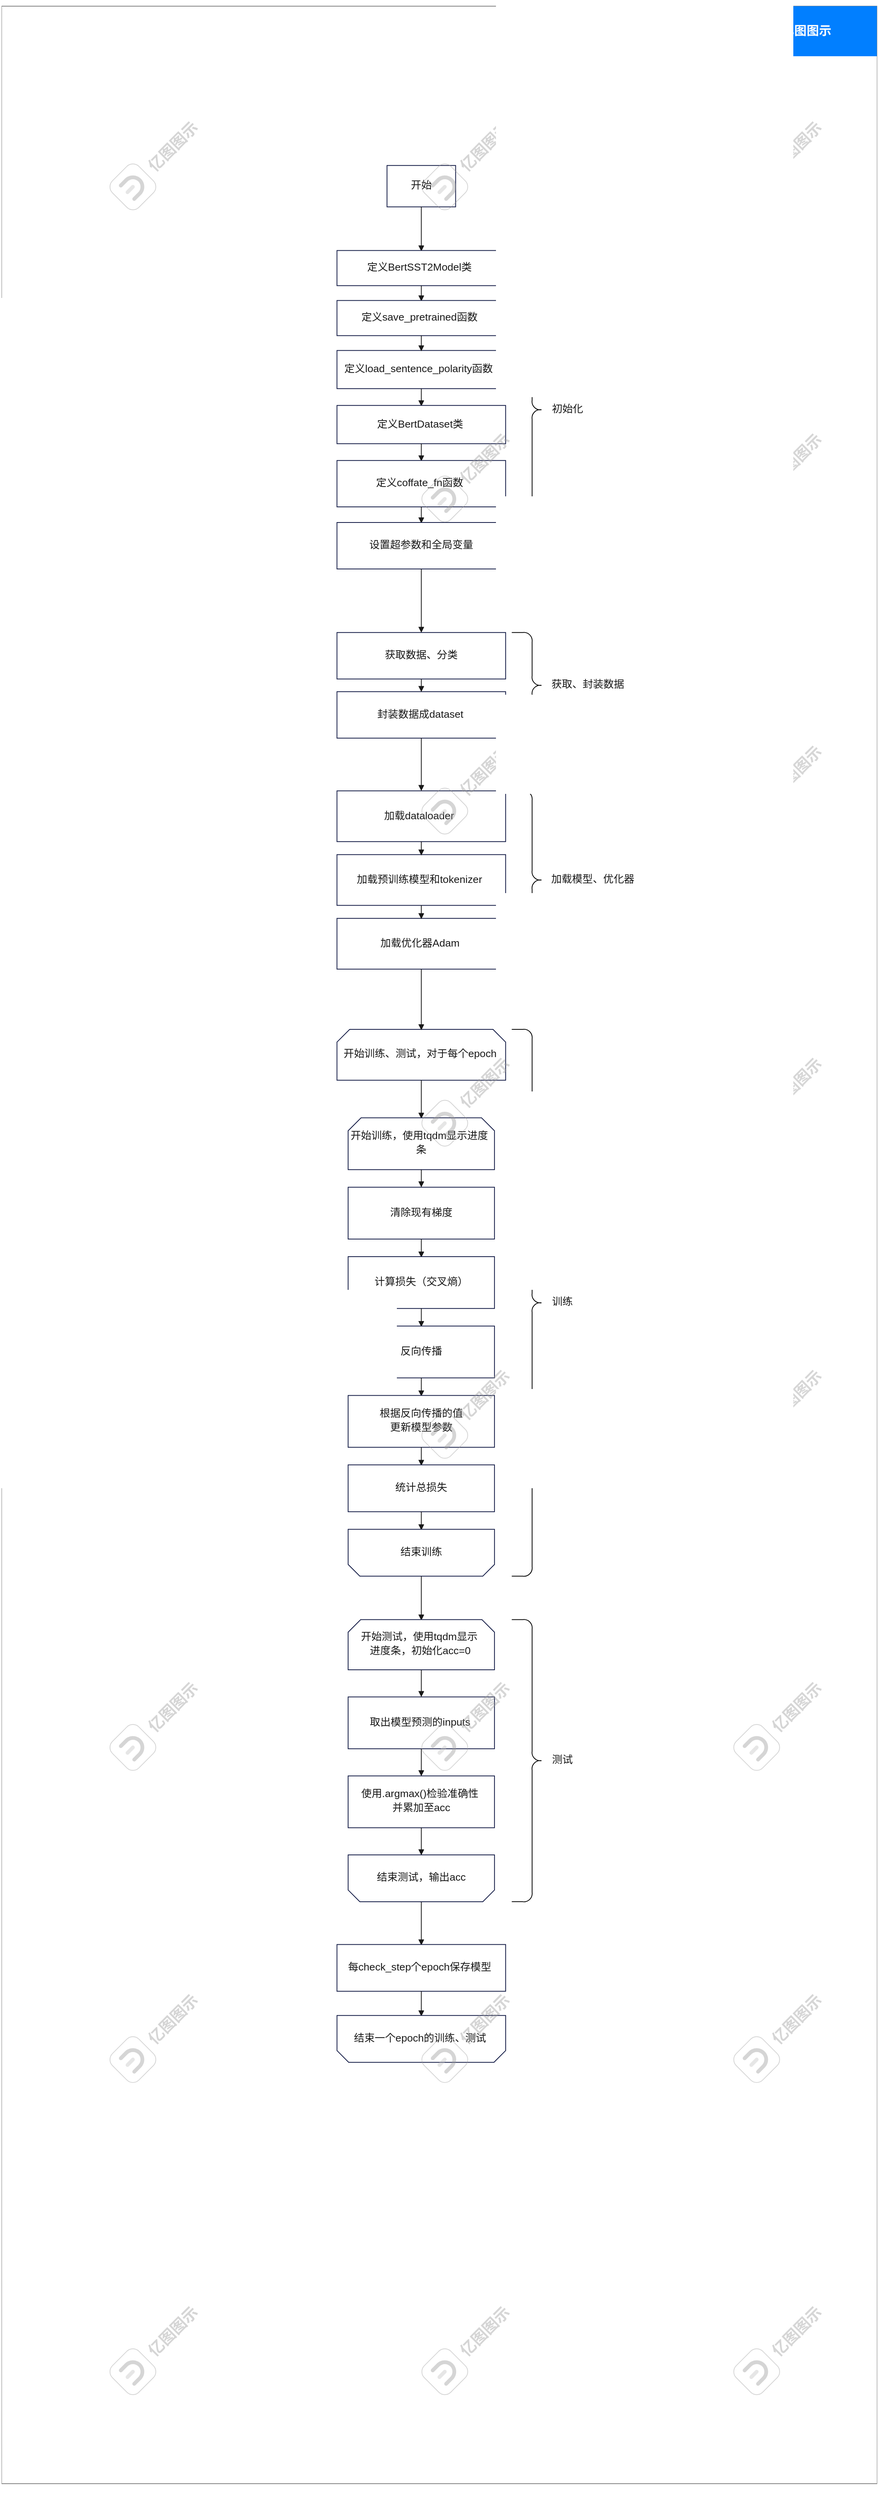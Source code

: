 <mxfile>
    <diagram id="IXWHILLG9lDlljSeoBNo" name="第 1 页">
        <mxGraphModel dx="1444" dy="1507" grid="1" gridSize="10" guides="1" tooltips="1" connect="1" arrows="1" fold="1" page="1" pageScale="1" pageWidth="827" pageHeight="1169" math="0" shadow="0">
            <root>
                <mxCell id="0"/>
                <mxCell id="1" parent="0"/>
                <mxCell id="3" value="&lt;?xml version=&quot;1.0&quot; encoding=&quot;utf-8&quot;?&gt;&#13;&#10;&lt;!-- saved from url=(0016)http://localhost --&gt;&#13;&#10;&lt;html&gt;&lt;head&gt;&lt;meta charset=&quot;utf-8&quot;/&gt;&lt;meta http-equiv=&quot;X-UA-Compatible&quot; content=&quot;IE=edge&quot;/&gt;&lt;title&gt;代码流程图&lt;/title&gt;&lt;style&gt;&#13;&#10;        body{&#13;&#10;            margin: 0;&#13;&#10;        }&#13;&#10;        #content-info{&#13;&#10;            width: auto;&#13;&#10;            margin: 0 auto;&#13;&#10;            text-align: center;&#13;&#10;        }&#13;&#10;        #author-info{&#13;&#10;            white-space: nowrap;&#13;&#10;            text-overflow: ellipsis;&#13;&#10;            overflow: hidden;&#13;&#10;        }&#13;&#10;        #title{&#13;&#10;            text-overflow: ellipsis;&#13;&#10;            white-space: nowrap;&#13;&#10;            overflow: hidden;&#13;&#10;            padding-top: 10px;&#13;&#10;            margin-bottom: 2px;&#13;&#10;            font-size: 34px;&#13;&#10;            color: #505050;&#13;&#10;        }&#13;&#10;        .text{&#13;&#10;            white-space:nowrap;&#13;&#10;            text-overflow: ellipsis;&#13;&#10;            display: inline-block;&#13;&#10;            margin-right: 20px;&#13;&#10;            margin-bottom: 2px;&#13;&#10;            font-size: 20px;&#13;&#10;            color: #8c8c8c;&#13;&#10;        }&#13;&#10;        #navBar{&#13;&#10;            position: fixed;&#13;&#10;            right:0;&#13;&#10;            bottom: 0;&#13;&#10;            background-color: #f0f3f4;&#13;&#10;            overflow-y: auto;&#13;&#10;            text-align: center;&#13;&#10;        }&#13;&#10;        #svg-container{&#13;&#10;            width: 100%;&#13;&#10;            min-width: 0;&#13;&#10;            margin: 0 10px;&#13;&#10;        }&#13;&#10;        #nav-thumbs{&#13;&#10;            padding: 0 5px;&#13;&#10;        }&#13;&#10;        .nav-thumb{&#13;&#10;            position: relative;&#13;&#10;            margin: 10px auto;&#13;&#10;        }&#13;&#10;        .nav-thumb &gt;p{&#13;&#10;            text-align: center;&#13;&#10;            font-size: 12px;&#13;&#10;            margin: 4px 0 0 0;&#13;&#10;        }&#13;&#10;        .nav-thumb &gt;div{&#13;&#10;            position: relative;&#13;&#10;            display: inline-block;&#13;&#10;            border: 1px solid #c6cfd5;&#13;&#10;        }&#13;&#10;        .nav-thumb img{&#13;&#10;            display: block;&#13;&#10;        }&#13;&#10;        .nav-thumb span{&#13;&#10;            pointer-events: none;&#13;&#10;        }&#13;&#10;        #main-content{&#13;&#10;            bottom: 0;&#13;&#10;            left: 0;&#13;&#10;            right: 0;&#13;&#10;            background-color: #d0cfd8;&#13;&#10;            display: flex;&#13;&#10;            height: auto;&#13;&#10;            flex-flow: row wrap;&#13;&#10;            text-align:center;&#13;&#10;        }&#13;&#10;        #svg-container &gt;svg{&#13;&#10;            display: block;&#13;&#10;            margin:10px auto;&#13;&#10;            margin-bottom: 0;&#13;&#10;        }&#13;&#10;        #copyright{&#13;&#10;            bottom: 0;&#13;&#10;            left: 50%;&#13;&#10;            margin: 5px auto;&#13;&#10;            font-size: 16px;&#13;&#10;            color: #515151;&#13;&#10;        }&#13;&#10;        #copyright &gt;a{&#13;&#10;            text-decoration: none;&#13;&#10;            color: #77C;&#13;&#10;        }&#13;&#10;        .number{&#13;&#10;            position: absolute;&#13;&#10;            top:0;&#13;&#10;            left:0;&#13;&#10;            border-top:22px solid #76838f;&#13;&#10;            border-right: 22px solid transparent;&#13;&#10;        }&#13;&#10;        .pagenum{&#13;&#10;            font-size: 12px;&#13;&#10;            color: #fff;&#13;&#10;            position: absolute;&#13;&#10;            top: -23px;&#13;&#10;            left: 2px;&#13;&#10;        }&#13;&#10;        #navBar::-webkit-scrollbar{&#13;&#10;            width: 8px;&#13;&#10;            background-color: #f5f5f5;&#13;&#10;        }&#13;&#10;        #navBar::-webkit-scrollbar-track{&#13;&#10;            -webkit-box-shadow: inset 0 0 4px rgba(0,0,0,.3);&#13;&#10;            border-radius: 8px;&#13;&#10;            background-color: #fff;&#13;&#10;        }&#13;&#10;        #navBar::-webkit-scrollbar-thumb{&#13;&#10;            border-radius: 8px;&#13;&#10;            -webkit-box-shadow: inset 0 0 4px rgba(0,0,0,.3);&#13;&#10;            background-color: #6b6b70;&#13;&#10;        }&#13;&#10;        #navBar::-webkit-scrollbar-thumb:hover{&#13;&#10;            background-color: #4a4a4f;&#13;&#10;        }&#13;&#10;        .nav-thumb &gt;div:hover{&#13;&#10;            box-shadow:1px 1px 4px rgba(0,0,0,.4);&#13;&#10;        }&#13;&#10;        .selected .number{&#13;&#10;            border-color: #08a1ef transparent;&#13;&#10;        }&#13;&#10;&lt;/style&gt;&lt;/head&gt;&lt;body&gt;&lt;div id=&quot;main-area&quot;&gt;&lt;div id=&quot;content-info&quot;&gt;&lt;/div&gt;&lt;div id=&quot;main-content&quot;&gt;&lt;div id=&quot;svg-container&quot;&gt;&lt;svg xmlns=&quot;http://www.w3.org/2000/svg&quot; xmlns:xlink=&quot;http://www.w3.org/1999/xlink&quot; xmlns:ev=&quot;http://www.w3.org/2001/xml-events&quot; height=&quot;3174&quot; viewBox=&quot;0 0 1123 3175&quot; width=&quot;1122&quot; id=&quot;page1&quot; preserveAspectRadio=&quot;xMinYMin meet&quot;&gt;&lt;defs&gt;&lt;linearGradient y2=&quot;-11.905&quot; gradientUnits=&quot;userSpaceOnUse&quot; x2=&quot;3.497&quot; x1=&quot;50.182&quot; y1=&quot;56&quot; id=&quot;watermark_linear&quot;&gt;&lt;stop stop-color=&quot;#0066FF&quot;/&gt;&lt;stop stop-color=&quot;#66CCFF&quot; offset=&quot;1&quot;/&gt;&lt;/linearGradient&gt;&lt;/defs&gt;&lt;rect stroke=&quot;#808080&quot; fill=&quot;#ffffff&quot; y=&quot;0&quot; height=&quot;3175&quot; x=&quot;0&quot; width=&quot;1123&quot;/&gt;&lt;g transform=&quot;translate(494.316,204.17)&quot; id=&quot;shape1&quot;&gt;&lt;path stroke=&quot;#101843&quot; d=&quot;M88.0,53.0L88.0,.0L.0,.0L.0,53.0L88.0,53.0z&quot; fill-rule=&quot;nonzero&quot; fill=&quot;#ffffff&quot; stroke-width=&quot;1&quot;/&gt;&lt;text xml:space=&quot;preserve&quot; style=&quot;fill:#191919;font-family:微软雅黑,PingFang SC,Mircrosoft YaHei,Arial;font-size:10.00pt&quot;&gt;&lt;tspan y=&quot;29.7&quot; style=&quot;font-family:微软雅黑,PingFang SC,Mircrosoft YaHei,Arial&quot; x=&quot;30.7&quot;&gt;开始&lt;/tspan&gt;&lt;/text&gt;&lt;/g&gt;&lt;g transform=&quot;translate(538.316,257.17)&quot; id=&quot;shape2&quot;&gt;&lt;path stroke=&quot;#191919&quot; d=&quot;M.0,.0L-0.0,50.0&quot; fill=&quot;none&quot; stroke-width=&quot;1&quot;/&gt;&lt;path stroke-linecap=&quot;round&quot; stroke=&quot;#191919&quot; d=&quot;M3.0,50.0L-0.0,56.0L-3.0,50.0L3.0,50.0&quot; fill=&quot;#191919&quot; stroke-width=&quot;1&quot;/&gt;&lt;/g&gt;&lt;g transform=&quot;translate(430.151,313.17)&quot; id=&quot;shape3&quot;&gt;&lt;path stroke=&quot;#101843&quot; d=&quot;M216.3,45.0L216.3,.0L.0,.0L.0,45.0L216.3,45.0z&quot; fill-rule=&quot;nonzero&quot; fill=&quot;#ffffff&quot; stroke-width=&quot;1&quot;/&gt;&lt;text xml:space=&quot;preserve&quot; style=&quot;fill:#191919;font-family:微软雅黑,PingFang SC,Mircrosoft YaHei,Arial;font-size:10.00pt&quot;&gt;&lt;tspan y=&quot;25.7&quot; style=&quot;font-family:微软雅黑,PingFang SC,Mircrosoft YaHei,Arial&quot; x=&quot;38.8&quot;&gt;定义BertSST2Model类&lt;/tspan&gt;&lt;/text&gt;&lt;/g&gt;&lt;g transform=&quot;translate(538.316,358.17)&quot; id=&quot;shape4&quot;&gt;&lt;path stroke=&quot;#191919&quot; d=&quot;M.0,.0L.0,13.0&quot; fill=&quot;none&quot; stroke-width=&quot;1&quot;/&gt;&lt;path stroke-linecap=&quot;round&quot; stroke=&quot;#191919&quot; d=&quot;M3.0,13.0L.0,19.0L-3.0,13.0L3.0,13.0&quot; fill=&quot;#191919&quot; stroke-width=&quot;1&quot;/&gt;&lt;/g&gt;&lt;g transform=&quot;translate(430.151,377.17)&quot; id=&quot;shape5&quot;&gt;&lt;path stroke=&quot;#101843&quot; d=&quot;M216.3,45.0L216.3,.0L.0,.0L.0,45.0L216.3,45.0z&quot; fill-rule=&quot;nonzero&quot; fill=&quot;#ffffff&quot; stroke-width=&quot;1&quot;/&gt;&lt;text xml:space=&quot;preserve&quot; style=&quot;fill:#191919;font-family:微软雅黑,PingFang SC,Mircrosoft YaHei,Arial;font-size:10.00pt&quot;&gt;&lt;tspan y=&quot;25.7&quot; style=&quot;font-family:微软雅黑,PingFang SC,Mircrosoft YaHei,Arial&quot; x=&quot;31.5&quot;&gt;定义save_pretrained函数&lt;/tspan&gt;&lt;/text&gt;&lt;/g&gt;&lt;g transform=&quot;translate(430.151,441.17)&quot; id=&quot;shape6&quot;&gt;&lt;path stroke=&quot;#101843&quot; d=&quot;M216.3,49.0L216.3,.0L.0,.0L.0,49.0L216.3,49.0z&quot; fill-rule=&quot;nonzero&quot; fill=&quot;#ffffff&quot; stroke-width=&quot;1&quot;/&gt;&lt;text xml:space=&quot;preserve&quot; style=&quot;fill:#191919;font-family:微软雅黑,PingFang SC,Mircrosoft YaHei,Arial;font-size:10.00pt&quot;&gt;&lt;tspan y=&quot;27.7&quot; style=&quot;font-family:微软雅黑,PingFang SC,Mircrosoft YaHei,Arial&quot; x=&quot;9.5&quot;&gt;定义load_sentence_polarity函数&lt;/tspan&gt;&lt;/text&gt;&lt;/g&gt;&lt;g transform=&quot;translate(538.316,422.17)&quot; id=&quot;shape7&quot;&gt;&lt;path stroke=&quot;#191919&quot; d=&quot;M.0,.0L.0,13.0&quot; fill=&quot;none&quot; stroke-width=&quot;1&quot;/&gt;&lt;path stroke-linecap=&quot;round&quot; stroke=&quot;#191919&quot; d=&quot;M3.0,13.0L.0,19.0L-3.0,13.0L3.0,13.0&quot; fill=&quot;#191919&quot; stroke-width=&quot;1&quot;/&gt;&lt;/g&gt;&lt;g transform=&quot;translate(538.316,490.17)&quot; id=&quot;shape8&quot;&gt;&lt;path stroke=&quot;#191919&quot; d=&quot;M.0,.0L.0,15.5&quot; fill=&quot;none&quot; stroke-width=&quot;1&quot;/&gt;&lt;path stroke-linecap=&quot;round&quot; stroke=&quot;#191919&quot; d=&quot;M3.0,15.5L.0,21.5L-3.0,15.5L3.0,15.5&quot; fill=&quot;#191919&quot; stroke-width=&quot;1&quot;/&gt;&lt;/g&gt;&lt;g transform=&quot;translate(430.151,511.67)&quot; id=&quot;shape9&quot;&gt;&lt;path stroke=&quot;#101843&quot; d=&quot;M216.3,49.0L216.3,.0L.0,.0L.0,49.0L216.3,49.0z&quot; fill-rule=&quot;nonzero&quot; fill=&quot;#ffffff&quot; stroke-width=&quot;1&quot;/&gt;&lt;text xml:space=&quot;preserve&quot; style=&quot;fill:#191919;font-family:微软雅黑,PingFang SC,Mircrosoft YaHei,Arial;font-size:10.00pt&quot;&gt;&lt;tspan y=&quot;28.2&quot; style=&quot;font-family:微软雅黑,PingFang SC,Mircrosoft YaHei,Arial&quot; x=&quot;51.5&quot;&gt;定义BertDataset类&lt;/tspan&gt;&lt;/text&gt;&lt;/g&gt;&lt;g transform=&quot;translate(538.316,560.67)&quot; id=&quot;shape10&quot;&gt;&lt;path stroke=&quot;#191919&quot; d=&quot;M.0,.0L.0,15.5&quot; fill=&quot;none&quot; stroke-width=&quot;1&quot;/&gt;&lt;path stroke-linecap=&quot;round&quot; stroke=&quot;#191919&quot; d=&quot;M3.0,15.5L.0,21.5L-3.0,15.5L3.0,15.5&quot; fill=&quot;#191919&quot; stroke-width=&quot;1&quot;/&gt;&lt;/g&gt;&lt;g transform=&quot;translate(430.151,582.17)&quot; id=&quot;shape11&quot;&gt;&lt;path stroke=&quot;#101843&quot; d=&quot;M216.3,59.5L216.3,.0L.0,.0L.0,59.5L216.3,59.5z&quot; fill-rule=&quot;nonzero&quot; fill=&quot;#ffffff&quot; stroke-width=&quot;1&quot;/&gt;&lt;text xml:space=&quot;preserve&quot; style=&quot;fill:#191919;font-family:微软雅黑,PingFang SC,Mircrosoft YaHei,Arial;font-size:10.00pt&quot;&gt;&lt;tspan y=&quot;33.2&quot; style=&quot;font-family:微软雅黑,PingFang SC,Mircrosoft YaHei,Arial&quot; x=&quot;50.2&quot;&gt;定义coffate_fn函数&lt;/tspan&gt;&lt;/text&gt;&lt;/g&gt;&lt;g transform=&quot;translate(654.316,313.17)&quot; id=&quot;shape12&quot;&gt;&lt;path stroke=&quot;#000000&quot; d=&quot;M.0,.0L14.1,.0C17.4,-0.5,20.7,.6,23.1,3.0C25.4,5.4,26.5,8.7,26.1,12.0L26.1,192.0C25.6,195.3,26.7,198.6,29.1,201.0C31.4,203.4,34.7,204.5,38.1,204.0C34.7,203.5,31.4,204.6,29.1,207.0C26.7,209.4,25.6,212.7,26.1,216.0L26.1,396.0C26.5,399.3,25.4,402.6,23.1,405.0C20.7,407.4,17.4,408.5,14.1,408.0L.0,408.0&quot; fill=&quot;none&quot; stroke-width=&quot;1&quot;/&gt;&lt;text xml:space=&quot;preserve&quot; style=&quot;fill:#191919;font-family:微软雅黑,PingFang SC,Mircrosoft YaHei,Arial;font-size:10.00pt&quot;&gt;&lt;tspan y=&quot;207.2&quot; style=&quot;font-family:微软雅黑,PingFang SC,Mircrosoft YaHei,Arial&quot; x=&quot;51.6&quot;&gt;初始化&lt;/tspan&gt;&lt;/text&gt;&lt;/g&gt;&lt;g transform=&quot;translate(538.316,641.67)&quot; id=&quot;shape13&quot;&gt;&lt;path stroke=&quot;#191919&quot; d=&quot;M.0,.0L.0,14.0&quot; fill=&quot;none&quot; stroke-width=&quot;1&quot;/&gt;&lt;path stroke-linecap=&quot;round&quot; stroke=&quot;#191919&quot; d=&quot;M3.0,14.0L.0,20.0L-3.0,14.0L3.0,14.0&quot; fill=&quot;#191919&quot; stroke-width=&quot;1&quot;/&gt;&lt;/g&gt;&lt;g transform=&quot;translate(430.151,661.67)&quot; id=&quot;shape14&quot;&gt;&lt;path stroke=&quot;#101843&quot; d=&quot;M216.3,59.5L216.3,.0L.0,.0L.0,59.5L216.3,59.5z&quot; fill-rule=&quot;nonzero&quot; fill=&quot;#ffffff&quot; stroke-width=&quot;1&quot;/&gt;&lt;text xml:space=&quot;preserve&quot; style=&quot;fill:#191919;font-family:微软雅黑,PingFang SC,Mircrosoft YaHei,Arial;font-size:10.00pt&quot;&gt;&lt;tspan y=&quot;33.2&quot; style=&quot;font-family:微软雅黑,PingFang SC,Mircrosoft YaHei,Arial&quot; x=&quot;41.5&quot;&gt;设置超参数和全局变量&lt;/tspan&gt;&lt;/text&gt;&lt;/g&gt;&lt;g transform=&quot;translate(538.316,721.17)&quot; id=&quot;shape15&quot;&gt;&lt;path stroke=&quot;#191919&quot; d=&quot;M.0,.0L.0,74.7&quot; fill=&quot;none&quot; stroke-width=&quot;1&quot;/&gt;&lt;path stroke-linecap=&quot;round&quot; stroke=&quot;#191919&quot; d=&quot;M3.0,74.7L.0,80.7L-3.0,74.7L3.0,74.7&quot; fill=&quot;#191919&quot; stroke-width=&quot;1&quot;/&gt;&lt;/g&gt;&lt;g transform=&quot;translate(430.151,802.723)&quot; id=&quot;shape16&quot;&gt;&lt;path stroke=&quot;#101843&quot; d=&quot;M216.3,59.5L216.3,.0L.0,.0L.0,59.5L216.3,59.5z&quot; fill-rule=&quot;nonzero&quot; fill=&quot;#ffffff&quot; stroke-width=&quot;1&quot;/&gt;&lt;text xml:space=&quot;preserve&quot; style=&quot;fill:#191919;font-family:微软雅黑,PingFang SC,Mircrosoft YaHei,Arial;font-size:10.00pt&quot;&gt;&lt;tspan y=&quot;32.9&quot; style=&quot;font-family:微软雅黑,PingFang SC,Mircrosoft YaHei,Arial&quot; x=&quot;61.5&quot;&gt;获取数据、分类&lt;/tspan&gt;&lt;/text&gt;&lt;/g&gt;&lt;g transform=&quot;translate(430.151,878.5)&quot; id=&quot;shape17&quot;&gt;&lt;path stroke=&quot;#101843&quot; d=&quot;M216.3,59.5L216.3,.0L.0,.0L.0,59.5L216.3,59.5z&quot; fill-rule=&quot;nonzero&quot; fill=&quot;#ffffff&quot; stroke-width=&quot;1&quot;/&gt;&lt;text xml:space=&quot;preserve&quot; style=&quot;fill:#191919;font-family:微软雅黑,PingFang SC,Mircrosoft YaHei,Arial;font-size:10.00pt&quot;&gt;&lt;tspan y=&quot;33.2&quot; style=&quot;font-family:微软雅黑,PingFang SC,Mircrosoft YaHei,Arial&quot; x=&quot;51.8&quot;&gt;封装数据成dataset&lt;/tspan&gt;&lt;/text&gt;&lt;/g&gt;&lt;g transform=&quot;translate(430.151,1005.613)&quot; id=&quot;shape18&quot;&gt;&lt;path stroke=&quot;#101843&quot; d=&quot;M216.3,65.1L216.3,.0L.0,.0L.0,65.1L216.3,65.1z&quot; fill-rule=&quot;nonzero&quot; fill=&quot;#ffffff&quot; stroke-width=&quot;1&quot;/&gt;&lt;text xml:space=&quot;preserve&quot; style=&quot;fill:#191919;font-family:微软雅黑,PingFang SC,Mircrosoft YaHei,Arial;font-size:10.00pt&quot;&gt;&lt;tspan y=&quot;36.2&quot; style=&quot;font-family:微软雅黑,PingFang SC,Mircrosoft YaHei,Arial&quot; x=&quot;60.5&quot;&gt;加载dataloader&lt;/tspan&gt;&lt;/text&gt;&lt;/g&gt;&lt;g transform=&quot;translate(430.151,1087.28)&quot; id=&quot;shape19&quot;&gt;&lt;path stroke=&quot;#101843&quot; d=&quot;M216.3,65.1L216.3,.0L.0,.0L.0,65.1L216.3,65.1z&quot; fill-rule=&quot;nonzero&quot; fill=&quot;#ffffff&quot; stroke-width=&quot;1&quot;/&gt;&lt;text xml:space=&quot;preserve&quot; style=&quot;fill:#191919;font-family:微软雅黑,PingFang SC,Mircrosoft YaHei,Arial;font-size:10.00pt&quot;&gt;&lt;tspan y=&quot;36.2&quot; style=&quot;font-family:微软雅黑,PingFang SC,Mircrosoft YaHei,Arial&quot; x=&quot;25.5&quot;&gt;加载预训练模型和tokenizer&lt;/tspan&gt;&lt;/text&gt;&lt;/g&gt;&lt;g transform=&quot;translate(430.151,1168.946)&quot; id=&quot;shape20&quot;&gt;&lt;path stroke=&quot;#101843&quot; d=&quot;M216.3,65.1L216.3,.0L.0,.0L.0,65.1L216.3,65.1z&quot; fill-rule=&quot;nonzero&quot; fill=&quot;#ffffff&quot; stroke-width=&quot;1&quot;/&gt;&lt;text xml:space=&quot;preserve&quot; style=&quot;fill:#191919;font-family:微软雅黑,PingFang SC,Mircrosoft YaHei,Arial;font-size:10.00pt&quot;&gt;&lt;tspan y=&quot;36.2&quot; style=&quot;font-family:微软雅黑,PingFang SC,Mircrosoft YaHei,Arial&quot; x=&quot;55.8&quot;&gt;加载优化器Adam&lt;/tspan&gt;&lt;/text&gt;&lt;/g&gt;&lt;g transform=&quot;translate(538.316,1070.667)&quot; id=&quot;shape21&quot;&gt;&lt;path stroke=&quot;#191919&quot; d=&quot;M.0,.0L.0,10.6&quot; fill=&quot;none&quot; stroke-width=&quot;1&quot;/&gt;&lt;path stroke-linecap=&quot;round&quot; stroke=&quot;#191919&quot; d=&quot;M3.0,10.6L.0,16.6L-3.0,10.6L3.0,10.6&quot; fill=&quot;#191919&quot; stroke-width=&quot;1&quot;/&gt;&lt;/g&gt;&lt;g transform=&quot;translate(538.316,1152.333)&quot; id=&quot;shape22&quot;&gt;&lt;path stroke=&quot;#191919&quot; d=&quot;M.0,.0L.0,10.6&quot; fill=&quot;none&quot; stroke-width=&quot;1&quot;/&gt;&lt;path stroke-linecap=&quot;round&quot; stroke=&quot;#191919&quot; d=&quot;M3.0,10.6L.0,16.6L-3.0,10.6L3.0,10.6&quot; fill=&quot;#191919&quot; stroke-width=&quot;1&quot;/&gt;&lt;/g&gt;&lt;g transform=&quot;translate(430.151,1311.28)&quot; id=&quot;shape23&quot;&gt;&lt;path stroke=&quot;#101843&quot; d=&quot;M.0,65.1L216.3,65.1L216.3,16.3L200.1,.0L16.3,.0L.0,16.3L.0,65.1z&quot; fill-rule=&quot;nonzero&quot; fill=&quot;#ffffff&quot; stroke-width=&quot;1&quot;/&gt;&lt;text xml:space=&quot;preserve&quot; style=&quot;fill:#191919;font-family:微软雅黑,PingFang SC,Mircrosoft YaHei,Arial;font-size:10.00pt&quot;&gt;&lt;tspan y=&quot;35.7&quot; style=&quot;font-family:微软雅黑,PingFang SC,Mircrosoft YaHei,Arial&quot; x=&quot;8.5&quot;&gt;开始训练、测试，对于每个epoch&lt;/tspan&gt;&lt;/text&gt;&lt;/g&gt;&lt;g transform=&quot;translate(538.316,1234.0)&quot; id=&quot;shape24&quot;&gt;&lt;path stroke=&quot;#191919&quot; d=&quot;M.0,.0L.0,71.3&quot; fill=&quot;none&quot; stroke-width=&quot;1&quot;/&gt;&lt;path stroke-linecap=&quot;round&quot; stroke=&quot;#191919&quot; d=&quot;M3.0,71.3L.0,77.3L-3.0,71.3L3.0,71.3&quot; fill=&quot;#191919&quot; stroke-width=&quot;1&quot;/&gt;&lt;/g&gt;&lt;g transform=&quot;translate(538.316,1376.333)&quot; id=&quot;shape25&quot;&gt;&lt;path stroke=&quot;#191919&quot; d=&quot;M.0,.0L.0,42.3&quot; fill=&quot;none&quot; stroke-width=&quot;1&quot;/&gt;&lt;path stroke-linecap=&quot;round&quot; stroke=&quot;#191919&quot; d=&quot;M3.0,42.3L.0,48.3L-3.0,42.3L3.0,42.3&quot; fill=&quot;#191919&quot; stroke-width=&quot;1&quot;/&gt;&lt;/g&gt;&lt;g transform=&quot;translate(444.453,1424.613)&quot; id=&quot;shape26&quot;&gt;&lt;path stroke=&quot;#101843&quot; d=&quot;M.0,66.4L187.7,66.4L187.7,16.6L171.1,.0L16.6,.0L.0,16.6L.0,66.4z&quot; fill-rule=&quot;nonzero&quot; fill=&quot;#ffffff&quot; stroke-width=&quot;1&quot;/&gt;&lt;text xml:space=&quot;preserve&quot; style=&quot;fill:#191919;font-family:微软雅黑,PingFang SC,Mircrosoft YaHei,Arial;font-size:10.00pt&quot;&gt;&lt;tspan y=&quot;27.2&quot; style=&quot;font-family:微软雅黑,PingFang SC,Mircrosoft YaHei,Arial&quot; x=&quot;3.2&quot;&gt;开始训练，使用tqdm显示进度&lt;/tspan&gt;&lt;tspan y=&quot;45.2&quot; style=&quot;font-family:微软雅黑,PingFang SC,Mircrosoft YaHei,Arial&quot; x=&quot;87.2&quot;&gt;条&lt;/tspan&gt;&lt;/text&gt;&lt;/g&gt;&lt;g transform=&quot;translate(538.316,1491.0)&quot; id=&quot;shape27&quot;&gt;&lt;path stroke=&quot;#191919&quot; d=&quot;M.0,.0L.0,15.6&quot; fill=&quot;none&quot; stroke-width=&quot;1&quot;/&gt;&lt;path stroke-linecap=&quot;round&quot; stroke=&quot;#191919&quot; d=&quot;M3.0,15.6L.0,21.6L-3.0,15.6L3.0,15.6&quot; fill=&quot;#191919&quot; stroke-width=&quot;1&quot;/&gt;&lt;/g&gt;&lt;g transform=&quot;translate(444.453,1513.575)&quot; id=&quot;shape28&quot;&gt;&lt;path stroke=&quot;#101843&quot; d=&quot;M187.7,66.4L187.7,.0L.0,.0L.0,66.4L187.7,66.4z&quot; fill-rule=&quot;nonzero&quot; fill=&quot;#ffffff&quot; stroke-width=&quot;1&quot;/&gt;&lt;text xml:space=&quot;preserve&quot; style=&quot;fill:#191919;font-family:微软雅黑,PingFang SC,Mircrosoft YaHei,Arial;font-size:10.00pt&quot;&gt;&lt;tspan y=&quot;36.7&quot; style=&quot;font-family:微软雅黑,PingFang SC,Mircrosoft YaHei,Arial&quot; x=&quot;53.9&quot;&gt;清除现有梯度&lt;/tspan&gt;&lt;/text&gt;&lt;/g&gt;&lt;g transform=&quot;translate(538.316,1579.962)&quot; id=&quot;shape29&quot;&gt;&lt;path stroke=&quot;#191919&quot; d=&quot;M.0,.0L.0,16.6&quot; fill=&quot;none&quot; stroke-width=&quot;1&quot;/&gt;&lt;path stroke-linecap=&quot;round&quot; stroke=&quot;#191919&quot; d=&quot;M3.0,16.6L.0,22.6L-3.0,16.6L3.0,16.6&quot; fill=&quot;#191919&quot; stroke-width=&quot;1&quot;/&gt;&lt;/g&gt;&lt;g transform=&quot;translate(444.453,1602.538)&quot; id=&quot;shape30&quot;&gt;&lt;path stroke=&quot;#101843&quot; d=&quot;M187.7,66.4L187.7,.0L.0,.0L.0,66.4L187.7,66.4z&quot; fill-rule=&quot;nonzero&quot; fill=&quot;#ffffff&quot; stroke-width=&quot;1&quot;/&gt;&lt;text xml:space=&quot;preserve&quot; style=&quot;fill:#191919;font-family:微软雅黑,PingFang SC,Mircrosoft YaHei,Arial;font-size:10.00pt&quot;&gt;&lt;tspan y=&quot;36.7&quot; style=&quot;font-family:微软雅黑,PingFang SC,Mircrosoft YaHei,Arial&quot; x=&quot;33.9&quot;&gt;计算损失（交叉熵）&lt;/tspan&gt;&lt;/text&gt;&lt;/g&gt;&lt;g transform=&quot;translate(538.316,1668.925)&quot; id=&quot;shape31&quot;&gt;&lt;path stroke=&quot;#191919&quot; d=&quot;M.0,.0L.0,16.6&quot; fill=&quot;none&quot; stroke-width=&quot;1&quot;/&gt;&lt;path stroke-linecap=&quot;round&quot; stroke=&quot;#191919&quot; d=&quot;M3.0,16.6L.0,22.6L-3.0,16.6L3.0,16.6&quot; fill=&quot;#191919&quot; stroke-width=&quot;1&quot;/&gt;&lt;/g&gt;&lt;g transform=&quot;translate(444.453,1691.5)&quot; id=&quot;shape32&quot;&gt;&lt;path stroke=&quot;#101843&quot; d=&quot;M187.7,66.4L187.7,.0L.0,.0L.0,66.4L187.7,66.4z&quot; fill-rule=&quot;nonzero&quot; fill=&quot;#ffffff&quot; stroke-width=&quot;1&quot;/&gt;&lt;text xml:space=&quot;preserve&quot; style=&quot;fill:#191919;font-family:微软雅黑,PingFang SC,Mircrosoft YaHei,Arial;font-size:10.00pt&quot;&gt;&lt;tspan y=&quot;36.7&quot; style=&quot;font-family:微软雅黑,PingFang SC,Mircrosoft YaHei,Arial&quot; x=&quot;67.2&quot;&gt;反向传播&lt;/tspan&gt;&lt;/text&gt;&lt;/g&gt;&lt;g transform=&quot;translate(538.316,1757.887)&quot; id=&quot;shape33&quot;&gt;&lt;path stroke=&quot;#191919&quot; d=&quot;M.0,.0L.0,16.6&quot; fill=&quot;none&quot; stroke-width=&quot;1&quot;/&gt;&lt;path stroke-linecap=&quot;round&quot; stroke=&quot;#191919&quot; d=&quot;M3.0,16.6L.0,22.6L-3.0,16.6L3.0,16.6&quot; fill=&quot;#191919&quot; stroke-width=&quot;1&quot;/&gt;&lt;/g&gt;&lt;g transform=&quot;translate(444.453,1780.462)&quot; id=&quot;shape34&quot;&gt;&lt;path stroke=&quot;#101843&quot; d=&quot;M187.7,66.4L187.7,.0L.0,.0L.0,66.4L187.7,66.4z&quot; fill-rule=&quot;nonzero&quot; fill=&quot;#ffffff&quot; stroke-width=&quot;1&quot;/&gt;&lt;text xml:space=&quot;preserve&quot; style=&quot;fill:#191919;font-family:微软雅黑,PingFang SC,Mircrosoft YaHei,Arial;font-size:10.00pt&quot;&gt;&lt;tspan y=&quot;27.2&quot; style=&quot;font-family:微软雅黑,PingFang SC,Mircrosoft YaHei,Arial&quot; x=&quot;40.5&quot;&gt;根据反向传播的值&lt;/tspan&gt;&lt;tspan y=&quot;45.2&quot; style=&quot;font-family:微软雅黑,PingFang SC,Mircrosoft YaHei,Arial&quot; x=&quot;53.9&quot;&gt;更新模型参数&lt;/tspan&gt;&lt;/text&gt;&lt;/g&gt;&lt;g transform=&quot;translate(538.316,2012.0)&quot; id=&quot;shape35&quot;&gt;&lt;path stroke=&quot;#191919&quot; d=&quot;M.0,.0L.0,49.7&quot; fill=&quot;none&quot; stroke-width=&quot;1&quot;/&gt;&lt;path stroke-linecap=&quot;round&quot; stroke=&quot;#191919&quot; d=&quot;M3.0,49.7L.0,55.7L-3.0,49.7L3.0,49.7&quot; fill=&quot;#191919&quot; stroke-width=&quot;1&quot;/&gt;&lt;/g&gt;&lt;g transform=&quot;translate(444.453,2067.682)&quot; id=&quot;shape36&quot;&gt;&lt;path stroke=&quot;#101843&quot; d=&quot;M.0,64.3L187.7,64.3L187.7,16.1L171.6,.0L16.1,.0L.0,16.1L.0,64.3z&quot; fill-rule=&quot;nonzero&quot; fill=&quot;#ffffff&quot; stroke-width=&quot;1&quot;/&gt;&lt;text xml:space=&quot;preserve&quot; style=&quot;fill:#191919;font-family:微软雅黑,PingFang SC,Mircrosoft YaHei,Arial;font-size:10.00pt&quot;&gt;&lt;tspan y=&quot;26.2&quot; style=&quot;font-family:微软雅黑,PingFang SC,Mircrosoft YaHei,Arial&quot; x=&quot;16.5&quot;&gt;开始测试，使用tqdm显示&lt;/tspan&gt;&lt;tspan y=&quot;44.2&quot; style=&quot;font-family:微软雅黑,PingFang SC,Mircrosoft YaHei,Arial&quot; x=&quot;27.9&quot;&gt;进度条，初始化acc=0&lt;/tspan&gt;&lt;/text&gt;&lt;/g&gt;&lt;g transform=&quot;translate(444.453,2166.806)&quot; id=&quot;shape37&quot;&gt;&lt;path stroke=&quot;#101843&quot; d=&quot;M187.7,66.4L187.7,.0L.0,.0L.0,66.4L187.7,66.4z&quot; fill-rule=&quot;nonzero&quot; fill=&quot;#ffffff&quot; stroke-width=&quot;1&quot;/&gt;&lt;text xml:space=&quot;preserve&quot; style=&quot;fill:#191919;font-family:微软雅黑,PingFang SC,Mircrosoft YaHei,Arial;font-size:10.00pt&quot;&gt;&lt;tspan y=&quot;36.7&quot; style=&quot;font-family:微软雅黑,PingFang SC,Mircrosoft YaHei,Arial&quot; x=&quot;27.9&quot;&gt;取出模型预测的inputs&lt;/tspan&gt;&lt;/text&gt;&lt;/g&gt;&lt;g transform=&quot;translate(538.316,2132.0)&quot; id=&quot;shape38&quot;&gt;&lt;path stroke=&quot;#191919&quot; d=&quot;M.0,.0L.0,27.8&quot; fill=&quot;none&quot; stroke-width=&quot;1&quot;/&gt;&lt;path stroke-linecap=&quot;round&quot; stroke=&quot;#191919&quot; d=&quot;M3.0,27.8L.0,33.8L-3.0,27.8L3.0,27.8&quot; fill=&quot;#191919&quot; stroke-width=&quot;1&quot;/&gt;&lt;/g&gt;&lt;g transform=&quot;translate(538.316,1846.85)&quot; id=&quot;shape39&quot;&gt;&lt;path stroke=&quot;#191919&quot; d=&quot;M.0,.0L.0,16.6&quot; fill=&quot;none&quot; stroke-width=&quot;1&quot;/&gt;&lt;path stroke-linecap=&quot;round&quot; stroke=&quot;#191919&quot; d=&quot;M3.0,16.6L.0,22.6L-3.0,16.6L3.0,16.6&quot; fill=&quot;#191919&quot; stroke-width=&quot;1&quot;/&gt;&lt;/g&gt;&lt;g transform=&quot;translate(444.453,1869.425)&quot; id=&quot;shape40&quot;&gt;&lt;path stroke=&quot;#101843&quot; d=&quot;M187.7,60.0L187.7,.0L.0,.0L.0,60.0L187.7,60.0z&quot; fill-rule=&quot;nonzero&quot; fill=&quot;#ffffff&quot; stroke-width=&quot;1&quot;/&gt;&lt;text xml:space=&quot;preserve&quot; style=&quot;fill:#191919;font-family:微软雅黑,PingFang SC,Mircrosoft YaHei,Arial;font-size:10.00pt&quot;&gt;&lt;tspan y=&quot;33.2&quot; style=&quot;font-family:微软雅黑,PingFang SC,Mircrosoft YaHei,Arial&quot; x=&quot;60.5&quot;&gt;统计总损失&lt;/tspan&gt;&lt;/text&gt;&lt;/g&gt;&lt;g transform=&quot;translate(538.316,1929.425)&quot; id=&quot;shape41&quot;&gt;&lt;path stroke=&quot;#191919&quot; d=&quot;M.0,.0L.0,16.6&quot; fill=&quot;none&quot; stroke-width=&quot;1&quot;/&gt;&lt;path stroke-linecap=&quot;round&quot; stroke=&quot;#191919&quot; d=&quot;M3.0,16.6L.0,22.6L-3.0,16.6L3.0,16.6&quot; fill=&quot;#191919&quot; stroke-width=&quot;1&quot;/&gt;&lt;/g&gt;&lt;g transform=&quot;translate(538.316,2233.194)&quot; id=&quot;shape42&quot;&gt;&lt;path stroke=&quot;#191919&quot; d=&quot;M.0,.0L.0,28.0&quot; fill=&quot;none&quot; stroke-width=&quot;1&quot;/&gt;&lt;path stroke-linecap=&quot;round&quot; stroke=&quot;#191919&quot; d=&quot;M3.0,28.0L.0,34.0L-3.0,28.0L3.0,28.0&quot; fill=&quot;#191919&quot; stroke-width=&quot;1&quot;/&gt;&lt;/g&gt;&lt;g transform=&quot;translate(444.453,2268.0)&quot; id=&quot;shape43&quot;&gt;&lt;path stroke=&quot;#101843&quot; d=&quot;M187.7,66.4L187.7,.0L.0,.0L.0,66.4L187.7,66.4z&quot; fill-rule=&quot;nonzero&quot; fill=&quot;#ffffff&quot; stroke-width=&quot;1&quot;/&gt;&lt;text xml:space=&quot;preserve&quot; style=&quot;fill:#191919;font-family:微软雅黑,PingFang SC,Mircrosoft YaHei,Arial;font-size:10.00pt&quot;&gt;&lt;tspan y=&quot;27.2&quot; style=&quot;font-family:微软雅黑,PingFang SC,Mircrosoft YaHei,Arial&quot; x=&quot;16.9&quot;&gt;使用.argmax()检验准确性&lt;/tspan&gt;&lt;tspan y=&quot;45.2&quot; style=&quot;font-family:微软雅黑,PingFang SC,Mircrosoft YaHei,Arial&quot; x=&quot;56.9&quot;&gt;并累加至acc&lt;/tspan&gt;&lt;/text&gt;&lt;/g&gt;&lt;g transform=&quot;translate(538.316,2334.387)&quot; id=&quot;shape44&quot;&gt;&lt;path stroke=&quot;#191919&quot; d=&quot;M.0,.0L.0,28.2&quot; fill=&quot;none&quot; stroke-width=&quot;1&quot;/&gt;&lt;path stroke-linecap=&quot;round&quot; stroke=&quot;#191919&quot; d=&quot;M3.0,28.2L.0,34.2L-3.0,28.2L3.0,28.2&quot; fill=&quot;#191919&quot; stroke-width=&quot;1&quot;/&gt;&lt;/g&gt;&lt;g transform=&quot;translate(538.316,2429.194)&quot; id=&quot;shape45&quot;&gt;&lt;path stroke=&quot;#191919&quot; d=&quot;M.0,.0L.0,48.8&quot; fill=&quot;none&quot; stroke-width=&quot;1&quot;/&gt;&lt;path stroke-linecap=&quot;round&quot; stroke=&quot;#191919&quot; d=&quot;M3.0,48.8L.0,54.8L-3.0,48.8L3.0,48.8&quot; fill=&quot;#191919&quot; stroke-width=&quot;1&quot;/&gt;&lt;/g&gt;&lt;g transform=&quot;translate(430.151,2484.0)&quot; id=&quot;shape46&quot;&gt;&lt;path stroke=&quot;#101843&quot; d=&quot;M216.3,60.0L216.3,.0L.0,.0L.0,60.0L216.3,60.0z&quot; fill-rule=&quot;nonzero&quot; fill=&quot;#ffffff&quot; stroke-width=&quot;1&quot;/&gt;&lt;text xml:space=&quot;preserve&quot; style=&quot;fill:#191919;font-family:微软雅黑,PingFang SC,Mircrosoft YaHei,Arial;font-size:10.00pt&quot;&gt;&lt;tspan y=&quot;33.2&quot; style=&quot;font-family:微软雅黑,PingFang SC,Mircrosoft YaHei,Arial&quot; x=&quot;14.2&quot;&gt;每check_step个epoch保存模型&lt;/tspan&gt;&lt;/text&gt;&lt;/g&gt;&lt;g transform=&quot;translate(538.316,2544.0)&quot; id=&quot;shape47&quot;&gt;&lt;path stroke=&quot;#191919&quot; d=&quot;M.0,.0L.0,25.0&quot; fill=&quot;none&quot; stroke-width=&quot;1&quot;/&gt;&lt;path stroke-linecap=&quot;round&quot; stroke=&quot;#191919&quot; d=&quot;M3.0,25.0L.0,31.0L-3.0,25.0L3.0,25.0&quot; fill=&quot;#191919&quot; stroke-width=&quot;1&quot;/&gt;&lt;/g&gt;&lt;g transform=&quot;translate(538.316,938.0)&quot; id=&quot;shape48&quot;&gt;&lt;path stroke=&quot;#191919&quot; d=&quot;M.0,.0L.0,60.6&quot; fill=&quot;none&quot; stroke-width=&quot;1&quot;/&gt;&lt;path stroke-linecap=&quot;round&quot; stroke=&quot;#191919&quot; d=&quot;M3.0,60.6L.0,66.6L-3.0,60.6L3.0,60.6&quot; fill=&quot;#191919&quot; stroke-width=&quot;1&quot;/&gt;&lt;/g&gt;&lt;g transform=&quot;translate(444.453,1952.0)&quot; id=&quot;group49&quot;&gt;&lt;path stroke=&quot;#101843&quot; transform=&quot;matrix(-1.0,-0.0,0.0,-1.0,187.726,60.0)&quot; d=&quot;M.0,60.0L187.7,60.0L187.7,15.0L172.7,.0L15.0,.0L.0,15.0L.0,60.0z&quot; fill-rule=&quot;nonzero&quot; fill=&quot;#ffffff&quot; stroke-width=&quot;1&quot; id=&quot;shape50&quot;/&gt;&lt;g transform=&quot;translate(0.0,0.0)&quot; id=&quot;shape51&quot;&gt;&lt;path fill-opacity=&quot;0.00&quot; stroke=&quot;#101843&quot; d=&quot;M187.7,60.0L187.7,.0L.0,.0L.0,60.0L187.7,60.0z&quot; fill-rule=&quot;nonzero&quot; fill=&quot;#ffffff&quot; stroke-width=&quot;1&quot; stroke-opacity=&quot;0.00&quot;/&gt;&lt;text xml:space=&quot;preserve&quot; style=&quot;fill:#191919;font-family:微软雅黑,PingFang SC,Mircrosoft YaHei,Arial;font-size:10.00pt&quot;&gt;&lt;tspan y=&quot;33.2&quot; style=&quot;font-family:微软雅黑,PingFang SC,Mircrosoft YaHei,Arial&quot; x=&quot;67.2&quot;&gt;结束训练&lt;/tspan&gt;&lt;/text&gt;&lt;/g&gt;&lt;/g&gt;&lt;g transform=&quot;translate(444.453,2369.194)&quot; id=&quot;group52&quot;&gt;&lt;path stroke=&quot;#101843&quot; transform=&quot;matrix(-1.0,-0.0,0.0,-1.0,187.726,60.0)&quot; d=&quot;M.0,60.0L187.7,60.0L187.7,15.0L172.7,.0L15.0,.0L.0,15.0L.0,60.0z&quot; fill-rule=&quot;nonzero&quot; fill=&quot;#ffffff&quot; stroke-width=&quot;1&quot; id=&quot;shape53&quot;/&gt;&lt;g id=&quot;shape54&quot;&gt;&lt;path fill-opacity=&quot;0.00&quot; stroke=&quot;#101843&quot; d=&quot;M187.7,60.0L187.7,.0L.0,.0L.0,60.0L187.7,60.0z&quot; fill-rule=&quot;nonzero&quot; fill=&quot;#ffffff&quot; stroke-width=&quot;1&quot; stroke-opacity=&quot;0.00&quot;/&gt;&lt;text xml:space=&quot;preserve&quot; style=&quot;fill:#191919;font-family:微软雅黑,PingFang SC,Mircrosoft YaHei,Arial;font-size:10.00pt&quot;&gt;&lt;tspan y=&quot;33.2&quot; style=&quot;font-family:微软雅黑,PingFang SC,Mircrosoft YaHei,Arial&quot; x=&quot;36.9&quot;&gt;结束测试，输出acc&lt;/tspan&gt;&lt;/text&gt;&lt;/g&gt;&lt;/g&gt;&lt;g transform=&quot;translate(430.151,2575.0)&quot; id=&quot;group55&quot;&gt;&lt;path stroke=&quot;#101843&quot; transform=&quot;matrix(-1.0,0.0,0.0,-1.0,216.33,60.0)&quot; d=&quot;M.0,60.0L216.3,60.0L216.3,15.0L201.3,.0L15.0,.0L.0,15.0L.0,60.0z&quot; fill-rule=&quot;nonzero&quot; fill=&quot;#ffffff&quot; stroke-width=&quot;1&quot; id=&quot;shape56&quot;/&gt;&lt;g transform=&quot;translate(0.0,0.0)&quot; id=&quot;shape57&quot;&gt;&lt;path fill-opacity=&quot;0.00&quot; stroke=&quot;#101843&quot; d=&quot;M216.3,60.0L216.3,.0L.0,.0L.0,60.0L216.3,60.0z&quot; fill-rule=&quot;nonzero&quot; fill=&quot;#ffffff&quot; stroke-width=&quot;1&quot; stroke-opacity=&quot;0.00&quot;/&gt;&lt;text xml:space=&quot;preserve&quot; style=&quot;fill:#191919;font-family:微软雅黑,PingFang SC,Mircrosoft YaHei,Arial;font-size:10.00pt&quot;&gt;&lt;tspan y=&quot;33.2&quot; style=&quot;font-family:微软雅黑,PingFang SC,Mircrosoft YaHei,Arial&quot; x=&quot;21.8&quot;&gt;结束一个epoch的训练、测试&lt;/tspan&gt;&lt;/text&gt;&lt;/g&gt;&lt;/g&gt;&lt;g transform=&quot;translate(654.316,802.723)&quot; id=&quot;shape58&quot;&gt;&lt;path stroke=&quot;#000000&quot; d=&quot;M.0,.0L14.1,.0C17.4,-0.5,20.7,.6,23.1,3.0C25.4,5.4,26.5,8.7,26.1,12.0L26.1,55.6C25.6,58.9,26.7,62.3,29.1,64.6C31.4,67.0,34.7,68.1,38.1,67.6C34.7,67.2,31.4,68.3,29.1,70.6C26.7,73.0,25.6,76.3,26.1,79.6L26.1,123.3C26.5,126.6,25.4,129.9,23.1,132.3C20.7,134.6,17.4,135.7,14.1,135.3L.0,135.3&quot; fill=&quot;none&quot; stroke-width=&quot;1&quot;/&gt;&lt;text xml:space=&quot;preserve&quot; style=&quot;fill:#191919;font-family:微软雅黑,PingFang SC,Mircrosoft YaHei,Arial;font-size:10.00pt&quot;&gt;&lt;tspan y=&quot;70.8&quot; style=&quot;font-family:微软雅黑,PingFang SC,Mircrosoft YaHei,Arial&quot; x=&quot;50.9&quot;&gt;获取、封装数据&lt;/tspan&gt;&lt;/text&gt;&lt;/g&gt;&lt;g transform=&quot;translate(538.316,862.223)&quot; id=&quot;shape59&quot;&gt;&lt;path stroke=&quot;#191919&quot; d=&quot;M.0,.0L.0,9.5&quot; fill=&quot;none&quot; stroke-width=&quot;1&quot;/&gt;&lt;path stroke-linecap=&quot;round&quot; stroke=&quot;#191919&quot; d=&quot;M3.0,9.5L.0,15.5L-3.0,9.5L3.0,9.5&quot; fill=&quot;#191919&quot; stroke-width=&quot;1&quot;/&gt;&lt;/g&gt;&lt;g transform=&quot;translate(654.316,1005.613)&quot; id=&quot;shape60&quot;&gt;&lt;path stroke=&quot;#000000&quot; d=&quot;M.0,.0L14.1,.0C17.4,-0.5,20.7,.6,23.1,3.0C25.4,5.4,26.5,8.7,26.1,12.0L26.1,102.2C25.6,105.5,26.7,108.8,29.1,111.2C31.4,113.6,34.7,114.7,38.1,114.2C34.7,113.7,31.4,114.8,29.1,117.2C26.7,119.6,25.6,122.9,26.1,126.2L26.1,216.4C26.5,219.7,25.4,223.0,23.1,225.4C20.7,227.7,17.4,228.9,14.1,228.4L.0,228.4&quot; fill=&quot;none&quot; stroke-width=&quot;1&quot;/&gt;&lt;text xml:space=&quot;preserve&quot; style=&quot;fill:#191919;font-family:微软雅黑,PingFang SC,Mircrosoft YaHei,Arial;font-size:10.00pt&quot;&gt;&lt;tspan y=&quot;117.4&quot; style=&quot;font-family:微软雅黑,PingFang SC,Mircrosoft YaHei,Arial&quot; x=&quot;50.7&quot;&gt;加载模型、优化器&lt;/tspan&gt;&lt;/text&gt;&lt;/g&gt;&lt;g transform=&quot;translate(654.316,1311.28)&quot; id=&quot;shape61&quot;&gt;&lt;path stroke=&quot;#000000&quot; d=&quot;M.0,.0L14.1,.0C17.4,-0.5,20.7,.6,23.1,3.0C25.4,5.4,26.5,8.7,26.1,12.0L26.1,338.4C25.6,341.7,26.7,345.0,29.1,347.4C31.4,349.7,34.7,350.8,38.1,350.4C34.7,349.9,31.4,351.0,29.1,353.4C26.7,355.7,25.6,359.1,26.1,362.4L26.1,688.7C26.5,692.0,25.4,695.4,23.1,697.7C20.7,700.1,17.4,701.2,14.1,700.7L.0,700.7&quot; fill=&quot;none&quot; stroke-width=&quot;1&quot;/&gt;&lt;text xml:space=&quot;preserve&quot; style=&quot;fill:#191919;font-family:微软雅黑,PingFang SC,Mircrosoft YaHei,Arial;font-size:10.00pt&quot;&gt;&lt;tspan y=&quot;353.5&quot; style=&quot;font-family:微软雅黑,PingFang SC,Mircrosoft YaHei,Arial&quot; x=&quot;51.7&quot;&gt;训练&lt;/tspan&gt;&lt;/text&gt;&lt;/g&gt;&lt;g transform=&quot;translate(654.316,2067.682)&quot; id=&quot;shape62&quot;&gt;&lt;path stroke=&quot;#000000&quot; d=&quot;M.0,.0L14.1,.0C17.4,-0.5,20.7,.6,23.1,3.0C25.4,5.4,26.5,8.7,26.1,12.0L26.1,168.8C25.6,172.1,26.7,175.4,29.1,177.8C31.4,180.1,34.7,181.2,38.1,180.8C34.7,180.3,31.4,181.4,29.1,183.8C26.7,186.1,25.6,189.5,26.1,192.8L26.1,349.5C26.5,352.8,25.4,356.2,23.1,358.5C20.7,360.9,17.4,362.0,14.1,361.5L.0,361.5&quot; fill=&quot;none&quot; stroke-width=&quot;1&quot;/&gt;&lt;text xml:space=&quot;preserve&quot; style=&quot;fill:#191919;font-family:微软雅黑,PingFang SC,Mircrosoft YaHei,Arial;font-size:10.00pt&quot;&gt;&lt;tspan y=&quot;183.9&quot; style=&quot;font-family:微软雅黑,PingFang SC,Mircrosoft YaHei,Arial&quot; x=&quot;51.7&quot;&gt;测试&lt;/tspan&gt;&lt;/text&gt;&lt;/g&gt;&lt;g transform=&quot;translate(0,0)&quot; opacity=&quot;0.4&quot;&gt;&lt;path stroke=&quot;none&quot; d=&quot;M191.4,196.9L197.7,190.5L199.3,192.1L193.0,198.4L191.4,196.9zM197.4,190.9L197.7,190.5L198.0,190.1L199.7,189.6C199.7,189.7,199.7,189.9,199.7,190.1C200.6,202.7,201.3,204.1,202.0,204.8C202.5,205.4,203.2,205.1,204.0,204.3L207.0,201.3C207.7,200.6,207.5,200.0,205.4,197.7C206.0,197.5,206.9,197.1,207.4,196.7C210.3,200.0,210.3,201.3,208.5,203.0L205.7,205.9C203.6,208.0,201.8,208.0,200.5,206.7C199.4,205.6,198.5,204.2,197.4,190.9zM188.2,197.7L190.3,196.6C191.8,199.9,192.9,203.9,193.0,207.1C192.4,206.8,191.0,206.3,190.3,206.2C190.3,203.7,189.5,200.4,188.2,197.7zM190.7,202.9L190.7,199.6L190.8,199.6L201.8,210.6L200.1,212.2L190.7,202.9zM200.4,186.5L212.5,174.4L225.3,187.1L223.6,188.8L212.4,177.6L203.6,186.4L214.8,197.6L213.2,199.3L200.4,186.5zM212.2,196.2L222.5,185.9L224.0,187.4L213.6,197.7L212.2,196.2zM212.1,190.1L211.9,188.5C213.3,187.5,215.2,186.5,216.5,186.0L216.8,187.8C215.6,188.2,213.6,189.2,212.1,190.1zM206.6,183.2L208.5,182.3C208.9,184.4,208.8,187.0,208.4,188.9C207.9,188.9,206.9,188.9,206.3,189.0C206.8,187.2,207.0,185.0,206.6,183.2zM211.5,180.6L211.8,180.3L211.9,180.1L213.4,179.7C214.3,183.5,212.6,188.3,210.3,192.0C209.8,191.7,208.8,191.4,208.2,191.4C210.5,188.0,212.2,183.6,211.7,180.8L211.5,180.6zM208.5,185.6C210.9,185.6,214.4,184.2,217.3,182.1C217.3,182.7,217.4,183.7,217.6,184.3C214.5,186.3,210.8,187.5,207.8,187.4L208.5,185.6zM207.8,184.3L212.0,180.1L213.2,181.4L208.2,186.4L207.8,184.3zM212.7,193.2L212.3,191.4C214.5,189.7,217.4,187.8,219.3,186.8L219.8,188.8C217.9,189.6,214.9,191.5,212.7,193.2zM214.5,172.4L226.7,160.2L239.4,173.0L237.7,174.7L226.5,163.4L217.7,172.3L228.9,183.5L227.3,185.1L214.5,172.4zM226.3,182.1L236.6,171.7L238.1,173.2L227.8,183.6L226.3,182.1zM226.3,176.0L226.0,174.4C227.4,173.4,229.4,172.4,230.6,171.9L231.0,173.6C229.7,174.1,227.7,175.1,226.3,176.0zM220.8,169.1L222.6,168.2C223.0,170.3,223.0,172.8,222.6,174.8C222.1,174.7,221.0,174.8,220.4,174.9C221.0,173.1,221.1,170.8,220.8,169.1zM225.6,166.5L225.9,166.2L226.1,165.9L227.6,165.5C228.4,169.3,226.7,174.1,224.5,177.8C223.9,177.6,222.9,177.3,222.3,177.2C224.6,173.8,226.4,169.5,225.8,166.7L225.6,166.5zM222.6,171.5C225.1,171.5,228.5,170.0,231.4,168.0C231.4,168.6,231.6,169.6,231.7,170.2C228.7,172.1,225.0,173.4,221.9,173.3L222.6,171.5zM221.9,170.2L226.1,166.0L227.3,167.3L222.3,172.3L221.9,170.2zM226.8,179.1L226.5,177.2C228.6,175.5,231.5,173.7,233.5,172.7L233.9,174.6C232.0,175.5,229.0,177.4,226.8,179.1zM238.6,157.8L240.5,155.9L246.5,161.9C247.4,162.9,247.7,163.6,247.3,164.5C246.9,165.4,246.0,166.4,244.8,167.6C244.2,167.2,243.1,166.7,242.4,166.4C243.2,165.7,244.2,164.7,244.5,164.4C244.8,164.1,244.8,164.0,244.6,163.7L238.6,157.8zM237.0,162.9L239.2,161.6C240.3,163.9,240.9,166.7,241.0,168.8C240.3,168.8,239.1,169.1,238.4,169.3C238.5,167.4,237.9,164.9,237.0,162.9zM244.3,156.8L245.2,154.6C247.5,155.0,250.2,155.7,251.8,156.5L250.8,159.0C249.3,158.2,246.6,157.3,244.3,156.8zM230.1,157.5L240.1,147.5L241.8,149.2L231.8,159.2L230.1,157.5zM232.2,162.2L244.9,149.6L246.6,151.3L233.9,163.9L232.2,162.2&quot; fill=&quot;#999999&quot;/&gt;&lt;g transform=&quot;matrix(0.707,-0.707,0.707,0.707,134.5,231.5)&quot;&gt;&lt;path stroke=&quot;#999999&quot; d=&quot;M.0,11.0C.0,4.9,4.9,.0,11.0,.0L37.0,.0C43.1,.0,48.0,4.9,48.0,11.0L48.0,37.0C48.0,43.1,43.1,48.0,37.0,48.0L11.0,48.0C4.9,48.0,.0,43.1,.0,37.0L.0,11.0&quot; fill=&quot;none&quot;/&gt;&lt;path stroke=&quot;none&quot; d=&quot;M24.0,26.4L14.3,26.4C12.9,26.4,11.8,25.3,11.8,24.0C11.8,22.7,12.9,21.6,14.3,21.6L24.0,21.6C25.3,21.6,26.4,22.7,26.4,24.0C26.4,25.3,25.3,26.4,24.0,26.4&quot; fill=&quot;#c2c2c2&quot;/&gt;&lt;path stroke=&quot;none&quot; d=&quot;M24.0,14.3L14.3,14.3C12.9,14.3,11.8,13.2,11.8,11.8C11.8,10.5,12.9,9.4,14.3,9.4L24.0,9.4C32.1,9.4,38.6,15.9,38.6,24.0C38.6,32.1,32.1,38.6,24.0,38.6L14.3,38.6C12.9,38.6,11.8,37.5,11.8,36.2C11.8,34.8,12.9,33.8,14.3,33.8L24.0,33.8C29.4,33.8,33.8,29.4,33.8,24.0C33.8,18.6,29.4,14.3,24.0,14.3&quot; fill=&quot;#999999&quot;/&gt;&lt;/g&gt;&lt;/g&gt;&lt;g transform=&quot;translate(0,400)&quot; opacity=&quot;0.4&quot;&gt;&lt;path stroke=&quot;none&quot; d=&quot;M191.4,196.9L197.7,190.5L199.3,192.1L193.0,198.4L191.4,196.9zM197.4,190.9L197.7,190.5L198.0,190.1L199.7,189.6C199.7,189.7,199.7,189.9,199.7,190.1C200.6,202.7,201.3,204.1,202.0,204.8C202.5,205.4,203.2,205.1,204.0,204.3L207.0,201.3C207.7,200.6,207.5,200.0,205.4,197.7C206.0,197.5,206.9,197.1,207.4,196.7C210.3,200.0,210.3,201.3,208.5,203.0L205.7,205.9C203.6,208.0,201.8,208.0,200.5,206.7C199.4,205.6,198.5,204.2,197.4,190.9zM188.2,197.7L190.3,196.6C191.8,199.9,192.9,203.9,193.0,207.1C192.4,206.8,191.0,206.3,190.3,206.2C190.3,203.7,189.5,200.4,188.2,197.7zM190.7,202.9L190.7,199.6L190.8,199.6L201.8,210.6L200.1,212.2L190.7,202.9zM200.4,186.5L212.5,174.4L225.3,187.1L223.6,188.8L212.4,177.6L203.6,186.4L214.8,197.6L213.2,199.3L200.4,186.5zM212.2,196.2L222.5,185.9L224.0,187.4L213.6,197.7L212.2,196.2zM212.1,190.1L211.9,188.5C213.3,187.5,215.2,186.5,216.5,186.0L216.8,187.8C215.6,188.2,213.6,189.2,212.1,190.1zM206.6,183.2L208.5,182.3C208.9,184.4,208.8,187.0,208.4,188.9C207.9,188.9,206.9,188.9,206.3,189.0C206.8,187.2,207.0,185.0,206.6,183.2zM211.5,180.6L211.8,180.3L211.9,180.1L213.4,179.7C214.3,183.5,212.6,188.3,210.3,192.0C209.8,191.7,208.8,191.4,208.2,191.4C210.5,188.0,212.2,183.6,211.7,180.8L211.5,180.6zM208.5,185.6C210.9,185.6,214.4,184.2,217.3,182.1C217.3,182.7,217.4,183.7,217.6,184.3C214.5,186.3,210.8,187.5,207.8,187.4L208.5,185.6zM207.8,184.3L212.0,180.1L213.2,181.4L208.2,186.4L207.8,184.3zM212.7,193.2L212.3,191.4C214.5,189.7,217.4,187.8,219.3,186.8L219.8,188.8C217.9,189.6,214.9,191.5,212.7,193.2zM214.5,172.4L226.7,160.2L239.4,173.0L237.7,174.7L226.5,163.4L217.7,172.3L228.9,183.5L227.3,185.1L214.5,172.4zM226.3,182.1L236.6,171.7L238.1,173.2L227.8,183.6L226.3,182.1zM226.3,176.0L226.0,174.4C227.4,173.4,229.4,172.4,230.6,171.9L231.0,173.6C229.7,174.1,227.7,175.1,226.3,176.0zM220.8,169.1L222.6,168.2C223.0,170.3,223.0,172.8,222.6,174.8C222.1,174.7,221.0,174.8,220.4,174.9C221.0,173.1,221.1,170.8,220.8,169.1zM225.6,166.5L225.9,166.2L226.1,165.9L227.6,165.5C228.4,169.3,226.7,174.1,224.5,177.8C223.9,177.6,222.9,177.3,222.3,177.2C224.6,173.8,226.4,169.5,225.8,166.7L225.6,166.5zM222.6,171.5C225.1,171.5,228.5,170.0,231.4,168.0C231.4,168.6,231.6,169.6,231.7,170.2C228.7,172.1,225.0,173.4,221.9,173.3L222.6,171.5zM221.9,170.2L226.1,166.0L227.3,167.3L222.3,172.3L221.9,170.2zM226.8,179.1L226.5,177.2C228.6,175.5,231.5,173.7,233.5,172.7L233.9,174.6C232.0,175.5,229.0,177.4,226.8,179.1zM238.6,157.8L240.5,155.9L246.5,161.9C247.4,162.9,247.7,163.6,247.3,164.5C246.9,165.4,246.0,166.4,244.8,167.6C244.2,167.2,243.1,166.7,242.4,166.4C243.2,165.7,244.2,164.7,244.5,164.4C244.8,164.1,244.8,164.0,244.6,163.7L238.6,157.8zM237.0,162.9L239.2,161.6C240.3,163.9,240.9,166.7,241.0,168.8C240.3,168.8,239.1,169.1,238.4,169.3C238.5,167.4,237.9,164.9,237.0,162.9zM244.3,156.8L245.2,154.6C247.5,155.0,250.2,155.7,251.8,156.5L250.8,159.0C249.3,158.2,246.6,157.3,244.3,156.8zM230.1,157.5L240.1,147.5L241.8,149.2L231.8,159.2L230.1,157.5zM232.2,162.2L244.9,149.6L246.6,151.3L233.9,163.9L232.2,162.2&quot; fill=&quot;#999999&quot;/&gt;&lt;g transform=&quot;matrix(0.707,-0.707,0.707,0.707,134.5,231.5)&quot;&gt;&lt;path stroke=&quot;#999999&quot; d=&quot;M.0,11.0C.0,4.9,4.9,.0,11.0,.0L37.0,.0C43.1,.0,48.0,4.9,48.0,11.0L48.0,37.0C48.0,43.1,43.1,48.0,37.0,48.0L11.0,48.0C4.9,48.0,.0,43.1,.0,37.0L.0,11.0&quot; fill=&quot;none&quot;/&gt;&lt;path stroke=&quot;none&quot; d=&quot;M24.0,26.4L14.3,26.4C12.9,26.4,11.8,25.3,11.8,24.0C11.8,22.7,12.9,21.6,14.3,21.6L24.0,21.6C25.3,21.6,26.4,22.7,26.4,24.0C26.4,25.3,25.3,26.4,24.0,26.4&quot; fill=&quot;#c2c2c2&quot;/&gt;&lt;path stroke=&quot;none&quot; d=&quot;M24.0,14.3L14.3,14.3C12.9,14.3,11.8,13.2,11.8,11.8C11.8,10.5,12.9,9.4,14.3,9.4L24.0,9.4C32.1,9.4,38.6,15.9,38.6,24.0C38.6,32.1,32.1,38.6,24.0,38.6L14.3,38.6C12.9,38.6,11.8,37.5,11.8,36.2C11.8,34.8,12.9,33.8,14.3,33.8L24.0,33.8C29.4,33.8,33.8,29.4,33.8,24.0C33.8,18.6,29.4,14.3,24.0,14.3&quot; fill=&quot;#999999&quot;/&gt;&lt;/g&gt;&lt;/g&gt;&lt;g transform=&quot;translate(0,800)&quot; opacity=&quot;0.4&quot;&gt;&lt;path stroke=&quot;none&quot; d=&quot;M191.4,196.9L197.7,190.5L199.3,192.1L193.0,198.4L191.4,196.9zM197.4,190.9L197.7,190.5L198.0,190.1L199.7,189.6C199.7,189.7,199.7,189.9,199.7,190.1C200.6,202.7,201.3,204.1,202.0,204.8C202.5,205.4,203.2,205.1,204.0,204.3L207.0,201.3C207.7,200.6,207.5,200.0,205.4,197.7C206.0,197.5,206.9,197.1,207.4,196.7C210.3,200.0,210.3,201.3,208.5,203.0L205.7,205.9C203.6,208.0,201.8,208.0,200.5,206.7C199.4,205.6,198.5,204.2,197.4,190.9zM188.2,197.7L190.3,196.6C191.8,199.9,192.9,203.9,193.0,207.1C192.4,206.8,191.0,206.3,190.3,206.2C190.3,203.7,189.5,200.4,188.2,197.7zM190.7,202.9L190.7,199.6L190.8,199.6L201.8,210.6L200.1,212.2L190.7,202.9zM200.4,186.5L212.5,174.4L225.3,187.1L223.6,188.8L212.4,177.6L203.6,186.4L214.8,197.6L213.2,199.3L200.4,186.5zM212.2,196.2L222.5,185.9L224.0,187.4L213.6,197.7L212.2,196.2zM212.1,190.1L211.9,188.5C213.3,187.5,215.2,186.5,216.5,186.0L216.8,187.8C215.6,188.2,213.6,189.2,212.1,190.1zM206.6,183.2L208.5,182.3C208.9,184.4,208.8,187.0,208.4,188.9C207.9,188.9,206.9,188.9,206.3,189.0C206.8,187.2,207.0,185.0,206.6,183.2zM211.5,180.6L211.8,180.3L211.9,180.1L213.4,179.7C214.3,183.5,212.6,188.3,210.3,192.0C209.8,191.7,208.8,191.4,208.2,191.4C210.5,188.0,212.2,183.6,211.7,180.8L211.5,180.6zM208.5,185.6C210.9,185.6,214.4,184.2,217.3,182.1C217.3,182.7,217.4,183.7,217.6,184.3C214.5,186.3,210.8,187.5,207.8,187.4L208.5,185.6zM207.8,184.3L212.0,180.1L213.2,181.4L208.2,186.4L207.8,184.3zM212.7,193.2L212.3,191.4C214.5,189.7,217.4,187.8,219.3,186.8L219.8,188.8C217.9,189.6,214.9,191.5,212.7,193.2zM214.5,172.4L226.7,160.2L239.4,173.0L237.7,174.7L226.5,163.4L217.7,172.3L228.9,183.5L227.3,185.1L214.5,172.4zM226.3,182.1L236.6,171.7L238.1,173.2L227.8,183.6L226.3,182.1zM226.3,176.0L226.0,174.4C227.4,173.4,229.4,172.4,230.6,171.9L231.0,173.6C229.7,174.1,227.7,175.1,226.3,176.0zM220.8,169.1L222.6,168.2C223.0,170.3,223.0,172.8,222.6,174.8C222.1,174.7,221.0,174.8,220.4,174.9C221.0,173.1,221.1,170.8,220.8,169.1zM225.6,166.5L225.9,166.2L226.1,165.9L227.6,165.5C228.4,169.3,226.7,174.1,224.5,177.8C223.9,177.6,222.9,177.3,222.3,177.2C224.6,173.8,226.4,169.5,225.8,166.7L225.6,166.5zM222.6,171.5C225.1,171.5,228.5,170.0,231.4,168.0C231.4,168.6,231.6,169.6,231.7,170.2C228.7,172.1,225.0,173.4,221.9,173.3L222.6,171.5zM221.9,170.2L226.1,166.0L227.3,167.3L222.3,172.3L221.9,170.2zM226.8,179.1L226.5,177.2C228.6,175.5,231.5,173.7,233.5,172.7L233.9,174.6C232.0,175.5,229.0,177.4,226.8,179.1zM238.6,157.8L240.5,155.9L246.5,161.9C247.4,162.9,247.7,163.6,247.3,164.5C246.9,165.4,246.0,166.4,244.8,167.6C244.2,167.2,243.1,166.7,242.4,166.4C243.2,165.7,244.2,164.7,244.5,164.4C244.8,164.1,244.8,164.0,244.6,163.7L238.6,157.8zM237.0,162.9L239.2,161.6C240.3,163.9,240.9,166.7,241.0,168.8C240.3,168.8,239.1,169.1,238.4,169.3C238.5,167.4,237.9,164.9,237.0,162.9zM244.3,156.8L245.2,154.6C247.5,155.0,250.2,155.7,251.8,156.5L250.8,159.0C249.3,158.2,246.6,157.3,244.3,156.8zM230.1,157.5L240.1,147.5L241.8,149.2L231.8,159.2L230.1,157.5zM232.2,162.2L244.9,149.6L246.6,151.3L233.9,163.9L232.2,162.2&quot; fill=&quot;#999999&quot;/&gt;&lt;g transform=&quot;matrix(0.707,-0.707,0.707,0.707,134.5,231.5)&quot;&gt;&lt;path stroke=&quot;#999999&quot; d=&quot;M.0,11.0C.0,4.9,4.9,.0,11.0,.0L37.0,.0C43.1,.0,48.0,4.9,48.0,11.0L48.0,37.0C48.0,43.1,43.1,48.0,37.0,48.0L11.0,48.0C4.9,48.0,.0,43.1,.0,37.0L.0,11.0&quot; fill=&quot;none&quot;/&gt;&lt;path stroke=&quot;none&quot; d=&quot;M24.0,26.4L14.3,26.4C12.9,26.4,11.8,25.3,11.8,24.0C11.8,22.7,12.9,21.6,14.3,21.6L24.0,21.6C25.3,21.6,26.4,22.7,26.4,24.0C26.4,25.3,25.3,26.4,24.0,26.4&quot; fill=&quot;#c2c2c2&quot;/&gt;&lt;path stroke=&quot;none&quot; d=&quot;M24.0,14.3L14.3,14.3C12.9,14.3,11.8,13.2,11.8,11.8C11.8,10.5,12.9,9.4,14.3,9.4L24.0,9.4C32.1,9.4,38.6,15.9,38.6,24.0C38.6,32.1,32.1,38.6,24.0,38.6L14.3,38.6C12.9,38.6,11.8,37.5,11.8,36.2C11.8,34.8,12.9,33.8,14.3,33.8L24.0,33.8C29.4,33.8,33.8,29.4,33.8,24.0C33.8,18.6,29.4,14.3,24.0,14.3&quot; fill=&quot;#999999&quot;/&gt;&lt;/g&gt;&lt;/g&gt;&lt;g transform=&quot;translate(0,1200)&quot; opacity=&quot;0.4&quot;&gt;&lt;path stroke=&quot;none&quot; d=&quot;M191.4,196.9L197.7,190.5L199.3,192.1L193.0,198.4L191.4,196.9zM197.4,190.9L197.7,190.5L198.0,190.1L199.7,189.6C199.7,189.7,199.7,189.9,199.7,190.1C200.6,202.7,201.3,204.1,202.0,204.8C202.5,205.4,203.2,205.1,204.0,204.3L207.0,201.3C207.7,200.6,207.5,200.0,205.4,197.7C206.0,197.5,206.9,197.1,207.4,196.7C210.3,200.0,210.3,201.3,208.5,203.0L205.7,205.9C203.6,208.0,201.8,208.0,200.5,206.7C199.4,205.6,198.5,204.2,197.4,190.9zM188.2,197.7L190.3,196.6C191.8,199.9,192.9,203.9,193.0,207.1C192.4,206.8,191.0,206.3,190.3,206.2C190.3,203.7,189.5,200.4,188.2,197.7zM190.7,202.9L190.7,199.6L190.8,199.6L201.8,210.6L200.1,212.2L190.7,202.9zM200.4,186.5L212.5,174.4L225.3,187.1L223.6,188.8L212.4,177.6L203.6,186.4L214.8,197.6L213.2,199.3L200.4,186.5zM212.2,196.2L222.5,185.9L224.0,187.4L213.6,197.7L212.2,196.2zM212.1,190.1L211.9,188.5C213.3,187.5,215.2,186.5,216.5,186.0L216.8,187.8C215.6,188.2,213.6,189.2,212.1,190.1zM206.6,183.2L208.5,182.3C208.9,184.4,208.8,187.0,208.4,188.9C207.9,188.9,206.9,188.9,206.3,189.0C206.8,187.2,207.0,185.0,206.6,183.2zM211.5,180.6L211.8,180.3L211.9,180.1L213.4,179.7C214.3,183.5,212.6,188.3,210.3,192.0C209.8,191.7,208.8,191.4,208.2,191.4C210.5,188.0,212.2,183.6,211.7,180.8L211.5,180.6zM208.5,185.6C210.9,185.6,214.4,184.2,217.3,182.1C217.3,182.7,217.4,183.7,217.6,184.3C214.5,186.3,210.8,187.5,207.8,187.4L208.5,185.6zM207.8,184.3L212.0,180.1L213.2,181.4L208.2,186.4L207.8,184.3zM212.7,193.2L212.3,191.4C214.5,189.7,217.4,187.8,219.3,186.8L219.8,188.8C217.9,189.6,214.9,191.5,212.7,193.2zM214.5,172.4L226.7,160.2L239.4,173.0L237.7,174.7L226.5,163.4L217.7,172.3L228.9,183.5L227.3,185.1L214.5,172.4zM226.3,182.1L236.6,171.7L238.1,173.2L227.8,183.6L226.3,182.1zM226.3,176.0L226.0,174.4C227.4,173.4,229.4,172.4,230.6,171.9L231.0,173.6C229.7,174.1,227.7,175.1,226.3,176.0zM220.8,169.1L222.6,168.2C223.0,170.3,223.0,172.8,222.6,174.8C222.1,174.7,221.0,174.8,220.4,174.9C221.0,173.1,221.1,170.8,220.8,169.1zM225.6,166.5L225.9,166.2L226.1,165.9L227.6,165.5C228.4,169.3,226.7,174.1,224.5,177.8C223.9,177.6,222.9,177.3,222.3,177.2C224.6,173.8,226.4,169.5,225.8,166.7L225.6,166.5zM222.6,171.5C225.1,171.5,228.5,170.0,231.4,168.0C231.4,168.6,231.6,169.6,231.7,170.2C228.7,172.1,225.0,173.4,221.9,173.3L222.6,171.5zM221.9,170.2L226.1,166.0L227.3,167.3L222.3,172.3L221.9,170.2zM226.8,179.1L226.5,177.2C228.6,175.5,231.5,173.7,233.5,172.7L233.9,174.6C232.0,175.5,229.0,177.4,226.8,179.1zM238.6,157.8L240.5,155.9L246.5,161.9C247.4,162.9,247.7,163.6,247.3,164.5C246.9,165.4,246.0,166.4,244.8,167.6C244.2,167.2,243.1,166.7,242.4,166.4C243.2,165.7,244.2,164.7,244.5,164.4C244.8,164.1,244.8,164.0,244.6,163.7L238.6,157.8zM237.0,162.9L239.2,161.6C240.3,163.9,240.9,166.7,241.0,168.8C240.3,168.8,239.1,169.1,238.4,169.3C238.5,167.4,237.9,164.9,237.0,162.9zM244.3,156.8L245.2,154.6C247.5,155.0,250.2,155.7,251.8,156.5L250.8,159.0C249.3,158.2,246.6,157.3,244.3,156.8zM230.1,157.5L240.1,147.5L241.8,149.2L231.8,159.2L230.1,157.5zM232.2,162.2L244.9,149.6L246.6,151.3L233.9,163.9L232.2,162.2&quot; fill=&quot;#999999&quot;/&gt;&lt;g transform=&quot;matrix(0.707,-0.707,0.707,0.707,134.5,231.5)&quot;&gt;&lt;path stroke=&quot;#999999&quot; d=&quot;M.0,11.0C.0,4.9,4.9,.0,11.0,.0L37.0,.0C43.1,.0,48.0,4.9,48.0,11.0L48.0,37.0C48.0,43.1,43.1,48.0,37.0,48.0L11.0,48.0C4.9,48.0,.0,43.1,.0,37.0L.0,11.0&quot; fill=&quot;none&quot;/&gt;&lt;path stroke=&quot;none&quot; d=&quot;M24.0,26.4L14.3,26.4C12.9,26.4,11.8,25.3,11.8,24.0C11.8,22.7,12.9,21.6,14.3,21.6L24.0,21.6C25.3,21.6,26.4,22.7,26.4,24.0C26.4,25.3,25.3,26.4,24.0,26.4&quot; fill=&quot;#c2c2c2&quot;/&gt;&lt;path stroke=&quot;none&quot; d=&quot;M24.0,14.3L14.3,14.3C12.9,14.3,11.8,13.2,11.8,11.8C11.8,10.5,12.9,9.4,14.3,9.4L24.0,9.4C32.1,9.4,38.6,15.9,38.6,24.0C38.6,32.1,32.1,38.6,24.0,38.6L14.3,38.6C12.9,38.6,11.8,37.5,11.8,36.2C11.8,34.8,12.9,33.8,14.3,33.8L24.0,33.8C29.4,33.8,33.8,29.4,33.8,24.0C33.8,18.6,29.4,14.3,24.0,14.3&quot; fill=&quot;#999999&quot;/&gt;&lt;/g&gt;&lt;/g&gt;&lt;g transform=&quot;translate(0,1600)&quot; opacity=&quot;0.4&quot;&gt;&lt;path stroke=&quot;none&quot; d=&quot;M191.4,196.9L197.7,190.5L199.3,192.1L193.0,198.4L191.4,196.9zM197.4,190.9L197.7,190.5L198.0,190.1L199.7,189.6C199.7,189.7,199.7,189.9,199.7,190.1C200.6,202.7,201.3,204.1,202.0,204.8C202.5,205.4,203.2,205.1,204.0,204.3L207.0,201.3C207.7,200.6,207.5,200.0,205.4,197.7C206.0,197.5,206.9,197.1,207.4,196.7C210.3,200.0,210.3,201.3,208.5,203.0L205.7,205.9C203.6,208.0,201.8,208.0,200.5,206.7C199.4,205.6,198.5,204.2,197.4,190.9zM188.2,197.7L190.3,196.6C191.8,199.9,192.9,203.9,193.0,207.1C192.4,206.8,191.0,206.3,190.3,206.2C190.3,203.7,189.5,200.4,188.2,197.7zM190.7,202.9L190.7,199.6L190.8,199.6L201.8,210.6L200.1,212.2L190.7,202.9zM200.4,186.5L212.5,174.4L225.3,187.1L223.6,188.8L212.4,177.6L203.6,186.4L214.8,197.6L213.2,199.3L200.4,186.5zM212.2,196.2L222.5,185.9L224.0,187.4L213.6,197.7L212.2,196.2zM212.1,190.1L211.9,188.5C213.3,187.5,215.2,186.5,216.5,186.0L216.8,187.8C215.6,188.2,213.6,189.2,212.1,190.1zM206.6,183.2L208.5,182.3C208.9,184.4,208.8,187.0,208.4,188.9C207.9,188.9,206.9,188.9,206.3,189.0C206.8,187.2,207.0,185.0,206.6,183.2zM211.5,180.6L211.8,180.3L211.9,180.1L213.4,179.7C214.3,183.5,212.6,188.3,210.3,192.0C209.8,191.7,208.8,191.4,208.2,191.4C210.5,188.0,212.2,183.6,211.7,180.8L211.5,180.6zM208.5,185.6C210.9,185.6,214.4,184.2,217.3,182.1C217.3,182.7,217.4,183.7,217.6,184.3C214.5,186.3,210.8,187.5,207.8,187.4L208.5,185.6zM207.8,184.3L212.0,180.1L213.2,181.4L208.2,186.4L207.8,184.3zM212.7,193.2L212.3,191.4C214.5,189.7,217.4,187.8,219.3,186.8L219.8,188.8C217.9,189.6,214.9,191.5,212.7,193.2zM214.5,172.4L226.7,160.2L239.4,173.0L237.7,174.7L226.5,163.4L217.7,172.3L228.9,183.5L227.3,185.1L214.5,172.4zM226.3,182.1L236.6,171.7L238.1,173.2L227.8,183.6L226.3,182.1zM226.3,176.0L226.0,174.4C227.4,173.4,229.4,172.4,230.6,171.9L231.0,173.6C229.7,174.1,227.7,175.1,226.3,176.0zM220.8,169.1L222.6,168.2C223.0,170.3,223.0,172.8,222.6,174.8C222.1,174.7,221.0,174.8,220.4,174.9C221.0,173.1,221.1,170.8,220.8,169.1zM225.6,166.5L225.9,166.2L226.1,165.9L227.6,165.5C228.4,169.3,226.7,174.1,224.5,177.8C223.9,177.6,222.9,177.3,222.3,177.2C224.6,173.8,226.4,169.5,225.8,166.7L225.6,166.5zM222.6,171.5C225.1,171.5,228.5,170.0,231.4,168.0C231.4,168.6,231.6,169.6,231.7,170.2C228.7,172.1,225.0,173.4,221.9,173.3L222.6,171.5zM221.9,170.2L226.1,166.0L227.3,167.3L222.3,172.3L221.9,170.2zM226.8,179.1L226.5,177.2C228.6,175.5,231.5,173.7,233.5,172.7L233.9,174.6C232.0,175.5,229.0,177.4,226.8,179.1zM238.6,157.8L240.5,155.9L246.5,161.9C247.4,162.9,247.7,163.6,247.3,164.5C246.9,165.4,246.0,166.4,244.8,167.6C244.2,167.2,243.1,166.7,242.4,166.4C243.2,165.7,244.2,164.7,244.5,164.4C244.8,164.1,244.8,164.0,244.6,163.7L238.6,157.8zM237.0,162.9L239.2,161.6C240.3,163.9,240.9,166.7,241.0,168.8C240.3,168.8,239.1,169.1,238.4,169.3C238.5,167.4,237.9,164.9,237.0,162.9zM244.3,156.8L245.2,154.6C247.5,155.0,250.2,155.7,251.8,156.5L250.8,159.0C249.3,158.2,246.6,157.3,244.3,156.8zM230.1,157.5L240.1,147.5L241.8,149.2L231.8,159.2L230.1,157.5zM232.2,162.2L244.9,149.6L246.6,151.3L233.9,163.9L232.2,162.2&quot; fill=&quot;#999999&quot;/&gt;&lt;g transform=&quot;matrix(0.707,-0.707,0.707,0.707,134.5,231.5)&quot;&gt;&lt;path stroke=&quot;#999999&quot; d=&quot;M.0,11.0C.0,4.9,4.9,.0,11.0,.0L37.0,.0C43.1,.0,48.0,4.9,48.0,11.0L48.0,37.0C48.0,43.1,43.1,48.0,37.0,48.0L11.0,48.0C4.9,48.0,.0,43.1,.0,37.0L.0,11.0&quot; fill=&quot;none&quot;/&gt;&lt;path stroke=&quot;none&quot; d=&quot;M24.0,26.4L14.3,26.4C12.9,26.4,11.8,25.3,11.8,24.0C11.8,22.7,12.9,21.6,14.3,21.6L24.0,21.6C25.3,21.6,26.4,22.7,26.4,24.0C26.4,25.3,25.3,26.4,24.0,26.4&quot; fill=&quot;#c2c2c2&quot;/&gt;&lt;path stroke=&quot;none&quot; d=&quot;M24.0,14.3L14.3,14.3C12.9,14.3,11.8,13.2,11.8,11.8C11.8,10.5,12.9,9.4,14.3,9.4L24.0,9.4C32.1,9.4,38.6,15.9,38.6,24.0C38.6,32.1,32.1,38.6,24.0,38.6L14.3,38.6C12.9,38.6,11.8,37.5,11.8,36.2C11.8,34.8,12.9,33.8,14.3,33.8L24.0,33.8C29.4,33.8,33.8,29.4,33.8,24.0C33.8,18.6,29.4,14.3,24.0,14.3&quot; fill=&quot;#999999&quot;/&gt;&lt;/g&gt;&lt;/g&gt;&lt;g transform=&quot;translate(0,2000)&quot; opacity=&quot;0.4&quot;&gt;&lt;path stroke=&quot;none&quot; d=&quot;M191.4,196.9L197.7,190.5L199.3,192.1L193.0,198.4L191.4,196.9zM197.4,190.9L197.7,190.5L198.0,190.1L199.7,189.6C199.7,189.7,199.7,189.9,199.7,190.1C200.6,202.7,201.3,204.1,202.0,204.8C202.5,205.4,203.2,205.1,204.0,204.3L207.0,201.3C207.7,200.6,207.5,200.0,205.4,197.7C206.0,197.5,206.9,197.1,207.4,196.7C210.3,200.0,210.3,201.3,208.5,203.0L205.7,205.9C203.6,208.0,201.8,208.0,200.5,206.7C199.4,205.6,198.5,204.2,197.4,190.9zM188.2,197.7L190.3,196.6C191.8,199.9,192.9,203.9,193.0,207.1C192.4,206.8,191.0,206.3,190.3,206.2C190.3,203.7,189.5,200.4,188.2,197.7zM190.7,202.9L190.7,199.6L190.8,199.6L201.8,210.6L200.1,212.2L190.7,202.9zM200.4,186.5L212.5,174.4L225.3,187.1L223.6,188.8L212.4,177.6L203.6,186.4L214.8,197.6L213.2,199.3L200.4,186.5zM212.2,196.2L222.5,185.9L224.0,187.4L213.6,197.7L212.2,196.2zM212.1,190.1L211.9,188.5C213.3,187.5,215.2,186.5,216.5,186.0L216.8,187.8C215.6,188.2,213.6,189.2,212.1,190.1zM206.6,183.2L208.5,182.3C208.9,184.4,208.8,187.0,208.4,188.9C207.9,188.9,206.9,188.9,206.3,189.0C206.8,187.2,207.0,185.0,206.6,183.2zM211.5,180.6L211.8,180.3L211.9,180.1L213.4,179.7C214.3,183.5,212.6,188.3,210.3,192.0C209.8,191.7,208.8,191.4,208.2,191.4C210.5,188.0,212.2,183.6,211.7,180.8L211.5,180.6zM208.5,185.6C210.9,185.6,214.4,184.2,217.3,182.1C217.3,182.7,217.4,183.7,217.6,184.3C214.5,186.3,210.8,187.5,207.8,187.4L208.5,185.6zM207.8,184.3L212.0,180.1L213.2,181.4L208.2,186.4L207.8,184.3zM212.7,193.2L212.3,191.4C214.5,189.7,217.4,187.8,219.3,186.8L219.8,188.8C217.9,189.6,214.9,191.5,212.7,193.2zM214.5,172.4L226.7,160.2L239.4,173.0L237.7,174.7L226.5,163.4L217.7,172.3L228.9,183.5L227.3,185.1L214.5,172.4zM226.3,182.1L236.6,171.7L238.1,173.2L227.8,183.6L226.3,182.1zM226.3,176.0L226.0,174.4C227.4,173.4,229.4,172.4,230.6,171.9L231.0,173.6C229.7,174.1,227.7,175.1,226.3,176.0zM220.8,169.1L222.6,168.2C223.0,170.3,223.0,172.8,222.6,174.8C222.1,174.7,221.0,174.8,220.4,174.9C221.0,173.1,221.1,170.8,220.8,169.1zM225.6,166.5L225.9,166.2L226.1,165.9L227.6,165.5C228.4,169.3,226.7,174.1,224.5,177.8C223.9,177.6,222.9,177.3,222.3,177.2C224.6,173.8,226.4,169.5,225.8,166.7L225.6,166.5zM222.6,171.5C225.1,171.5,228.5,170.0,231.4,168.0C231.4,168.6,231.6,169.6,231.7,170.2C228.7,172.1,225.0,173.4,221.9,173.3L222.6,171.5zM221.9,170.2L226.1,166.0L227.3,167.3L222.3,172.3L221.9,170.2zM226.8,179.1L226.5,177.2C228.6,175.5,231.5,173.7,233.5,172.7L233.9,174.6C232.0,175.5,229.0,177.4,226.8,179.1zM238.6,157.8L240.5,155.9L246.5,161.9C247.4,162.9,247.7,163.6,247.3,164.5C246.9,165.4,246.0,166.4,244.8,167.6C244.2,167.2,243.1,166.7,242.4,166.4C243.2,165.7,244.2,164.7,244.5,164.4C244.8,164.1,244.8,164.0,244.6,163.7L238.6,157.8zM237.0,162.9L239.2,161.6C240.3,163.9,240.9,166.7,241.0,168.8C240.3,168.8,239.1,169.1,238.4,169.3C238.5,167.4,237.9,164.9,237.0,162.9zM244.3,156.8L245.2,154.6C247.5,155.0,250.2,155.7,251.8,156.5L250.8,159.0C249.3,158.2,246.6,157.3,244.3,156.8zM230.1,157.5L240.1,147.5L241.8,149.2L231.8,159.2L230.1,157.5zM232.2,162.2L244.9,149.6L246.6,151.3L233.9,163.9L232.2,162.2&quot; fill=&quot;#999999&quot;/&gt;&lt;g transform=&quot;matrix(0.707,-0.707,0.707,0.707,134.5,231.5)&quot;&gt;&lt;path stroke=&quot;#999999&quot; d=&quot;M.0,11.0C.0,4.9,4.9,.0,11.0,.0L37.0,.0C43.1,.0,48.0,4.9,48.0,11.0L48.0,37.0C48.0,43.1,43.1,48.0,37.0,48.0L11.0,48.0C4.9,48.0,.0,43.1,.0,37.0L.0,11.0&quot; fill=&quot;none&quot;/&gt;&lt;path stroke=&quot;none&quot; d=&quot;M24.0,26.4L14.3,26.4C12.9,26.4,11.8,25.3,11.8,24.0C11.8,22.7,12.9,21.6,14.3,21.6L24.0,21.6C25.3,21.6,26.4,22.7,26.4,24.0C26.4,25.3,25.3,26.4,24.0,26.4&quot; fill=&quot;#c2c2c2&quot;/&gt;&lt;path stroke=&quot;none&quot; d=&quot;M24.0,14.3L14.3,14.3C12.9,14.3,11.8,13.2,11.8,11.8C11.8,10.5,12.9,9.4,14.3,9.4L24.0,9.4C32.1,9.4,38.6,15.9,38.6,24.0C38.6,32.1,32.1,38.6,24.0,38.6L14.3,38.6C12.9,38.6,11.8,37.5,11.8,36.2C11.8,34.8,12.9,33.8,14.3,33.8L24.0,33.8C29.4,33.8,33.8,29.4,33.8,24.0C33.8,18.6,29.4,14.3,24.0,14.3&quot; fill=&quot;#999999&quot;/&gt;&lt;/g&gt;&lt;/g&gt;&lt;g transform=&quot;translate(0,2400)&quot; opacity=&quot;0.4&quot;&gt;&lt;path stroke=&quot;none&quot; d=&quot;M191.4,196.9L197.7,190.5L199.3,192.1L193.0,198.4L191.4,196.9zM197.4,190.9L197.7,190.5L198.0,190.1L199.7,189.6C199.7,189.7,199.7,189.9,199.7,190.1C200.6,202.7,201.3,204.1,202.0,204.8C202.5,205.4,203.2,205.1,204.0,204.3L207.0,201.3C207.7,200.6,207.5,200.0,205.4,197.7C206.0,197.5,206.9,197.1,207.4,196.7C210.3,200.0,210.3,201.3,208.5,203.0L205.7,205.9C203.6,208.0,201.8,208.0,200.5,206.7C199.4,205.6,198.5,204.2,197.4,190.9zM188.2,197.7L190.3,196.6C191.8,199.9,192.9,203.9,193.0,207.1C192.4,206.8,191.0,206.3,190.3,206.2C190.3,203.7,189.5,200.4,188.2,197.7zM190.7,202.9L190.7,199.6L190.8,199.6L201.8,210.6L200.1,212.2L190.7,202.9zM200.4,186.5L212.5,174.4L225.3,187.1L223.6,188.8L212.4,177.6L203.6,186.4L214.8,197.6L213.2,199.3L200.4,186.5zM212.2,196.2L222.5,185.9L224.0,187.4L213.6,197.7L212.2,196.2zM212.1,190.1L211.9,188.5C213.3,187.5,215.2,186.5,216.5,186.0L216.8,187.8C215.6,188.2,213.6,189.2,212.1,190.1zM206.6,183.2L208.5,182.3C208.9,184.4,208.8,187.0,208.4,188.9C207.9,188.9,206.9,188.9,206.3,189.0C206.8,187.2,207.0,185.0,206.6,183.2zM211.5,180.6L211.8,180.3L211.9,180.1L213.4,179.7C214.3,183.5,212.6,188.3,210.3,192.0C209.8,191.7,208.8,191.4,208.2,191.4C210.5,188.0,212.2,183.6,211.7,180.8L211.5,180.6zM208.5,185.6C210.9,185.6,214.4,184.2,217.3,182.1C217.3,182.7,217.4,183.7,217.6,184.3C214.5,186.3,210.8,187.5,207.8,187.4L208.5,185.6zM207.8,184.3L212.0,180.1L213.2,181.4L208.2,186.4L207.8,184.3zM212.7,193.2L212.3,191.4C214.5,189.7,217.4,187.8,219.3,186.8L219.8,188.8C217.9,189.6,214.9,191.5,212.7,193.2zM214.5,172.4L226.7,160.2L239.4,173.0L237.7,174.7L226.5,163.4L217.7,172.3L228.9,183.5L227.3,185.1L214.5,172.4zM226.3,182.1L236.6,171.7L238.1,173.2L227.8,183.6L226.3,182.1zM226.3,176.0L226.0,174.4C227.4,173.4,229.4,172.4,230.6,171.9L231.0,173.6C229.7,174.1,227.7,175.1,226.3,176.0zM220.8,169.1L222.6,168.2C223.0,170.3,223.0,172.8,222.6,174.8C222.1,174.7,221.0,174.8,220.4,174.9C221.0,173.1,221.1,170.8,220.8,169.1zM225.6,166.5L225.9,166.2L226.1,165.9L227.6,165.5C228.4,169.3,226.7,174.1,224.5,177.8C223.9,177.6,222.9,177.3,222.3,177.2C224.6,173.8,226.4,169.5,225.8,166.7L225.6,166.5zM222.6,171.5C225.1,171.5,228.5,170.0,231.4,168.0C231.4,168.6,231.6,169.6,231.7,170.2C228.7,172.1,225.0,173.4,221.9,173.3L222.6,171.5zM221.9,170.2L226.1,166.0L227.3,167.3L222.3,172.3L221.9,170.2zM226.8,179.1L226.5,177.2C228.6,175.5,231.5,173.7,233.5,172.7L233.9,174.6C232.0,175.5,229.0,177.4,226.8,179.1zM238.6,157.8L240.5,155.9L246.5,161.9C247.4,162.9,247.7,163.6,247.3,164.5C246.9,165.4,246.0,166.4,244.8,167.6C244.2,167.2,243.1,166.7,242.4,166.4C243.2,165.7,244.2,164.7,244.5,164.4C244.8,164.1,244.8,164.0,244.6,163.7L238.6,157.8zM237.0,162.9L239.2,161.6C240.3,163.9,240.9,166.7,241.0,168.8C240.3,168.8,239.1,169.1,238.4,169.3C238.5,167.4,237.9,164.9,237.0,162.9zM244.3,156.8L245.2,154.6C247.5,155.0,250.2,155.7,251.8,156.5L250.8,159.0C249.3,158.2,246.6,157.3,244.3,156.8zM230.1,157.5L240.1,147.5L241.8,149.2L231.8,159.2L230.1,157.5zM232.2,162.2L244.9,149.6L246.6,151.3L233.9,163.9L232.2,162.2&quot; fill=&quot;#999999&quot;/&gt;&lt;g transform=&quot;matrix(0.707,-0.707,0.707,0.707,134.5,231.5)&quot;&gt;&lt;path stroke=&quot;#999999&quot; d=&quot;M.0,11.0C.0,4.9,4.9,.0,11.0,.0L37.0,.0C43.1,.0,48.0,4.9,48.0,11.0L48.0,37.0C48.0,43.1,43.1,48.0,37.0,48.0L11.0,48.0C4.9,48.0,.0,43.1,.0,37.0L.0,11.0&quot; fill=&quot;none&quot;/&gt;&lt;path stroke=&quot;none&quot; d=&quot;M24.0,26.4L14.3,26.4C12.9,26.4,11.8,25.3,11.8,24.0C11.8,22.7,12.9,21.6,14.3,21.6L24.0,21.6C25.3,21.6,26.4,22.7,26.4,24.0C26.4,25.3,25.3,26.4,24.0,26.4&quot; fill=&quot;#c2c2c2&quot;/&gt;&lt;path stroke=&quot;none&quot; d=&quot;M24.0,14.3L14.3,14.3C12.9,14.3,11.8,13.2,11.8,11.8C11.8,10.5,12.9,9.4,14.3,9.4L24.0,9.4C32.1,9.4,38.6,15.9,38.6,24.0C38.6,32.1,32.1,38.6,24.0,38.6L14.3,38.6C12.9,38.6,11.8,37.5,11.8,36.2C11.8,34.8,12.9,33.8,14.3,33.8L24.0,33.8C29.4,33.8,33.8,29.4,33.8,24.0C33.8,18.6,29.4,14.3,24.0,14.3&quot; fill=&quot;#999999&quot;/&gt;&lt;/g&gt;&lt;/g&gt;&lt;g transform=&quot;translate(0,2800)&quot; opacity=&quot;0.4&quot;&gt;&lt;path stroke=&quot;none&quot; d=&quot;M191.4,196.9L197.7,190.5L199.3,192.1L193.0,198.4L191.4,196.9zM197.4,190.9L197.7,190.5L198.0,190.1L199.7,189.6C199.7,189.7,199.7,189.9,199.7,190.1C200.6,202.7,201.3,204.1,202.0,204.8C202.5,205.4,203.2,205.1,204.0,204.3L207.0,201.3C207.7,200.6,207.5,200.0,205.4,197.7C206.0,197.5,206.9,197.1,207.4,196.7C210.3,200.0,210.3,201.3,208.5,203.0L205.7,205.9C203.6,208.0,201.8,208.0,200.5,206.7C199.4,205.6,198.5,204.2,197.4,190.9zM188.2,197.7L190.3,196.6C191.8,199.9,192.9,203.9,193.0,207.1C192.4,206.8,191.0,206.3,190.3,206.2C190.3,203.7,189.5,200.4,188.2,197.7zM190.7,202.9L190.7,199.6L190.8,199.6L201.8,210.6L200.1,212.2L190.7,202.9zM200.4,186.5L212.5,174.4L225.3,187.1L223.6,188.8L212.4,177.6L203.6,186.4L214.8,197.6L213.2,199.3L200.4,186.5zM212.2,196.2L222.5,185.9L224.0,187.4L213.6,197.7L212.2,196.2zM212.1,190.1L211.9,188.5C213.3,187.5,215.2,186.5,216.5,186.0L216.8,187.8C215.6,188.2,213.6,189.2,212.1,190.1zM206.6,183.2L208.5,182.3C208.9,184.4,208.8,187.0,208.4,188.9C207.9,188.9,206.9,188.9,206.3,189.0C206.8,187.2,207.0,185.0,206.6,183.2zM211.5,180.6L211.8,180.3L211.9,180.1L213.4,179.7C214.3,183.5,212.6,188.3,210.3,192.0C209.8,191.7,208.8,191.4,208.2,191.4C210.5,188.0,212.2,183.6,211.7,180.8L211.5,180.6zM208.5,185.6C210.9,185.6,214.4,184.2,217.3,182.1C217.3,182.7,217.4,183.7,217.6,184.3C214.5,186.3,210.8,187.5,207.8,187.4L208.5,185.6zM207.8,184.3L212.0,180.1L213.2,181.4L208.2,186.4L207.8,184.3zM212.7,193.2L212.3,191.4C214.5,189.7,217.4,187.8,219.3,186.8L219.8,188.8C217.9,189.6,214.9,191.5,212.7,193.2zM214.5,172.4L226.7,160.2L239.4,173.0L237.7,174.7L226.5,163.4L217.7,172.3L228.9,183.5L227.3,185.1L214.5,172.4zM226.3,182.1L236.6,171.7L238.1,173.2L227.8,183.6L226.3,182.1zM226.3,176.0L226.0,174.4C227.4,173.4,229.4,172.4,230.6,171.9L231.0,173.6C229.7,174.1,227.7,175.1,226.3,176.0zM220.8,169.1L222.6,168.2C223.0,170.3,223.0,172.8,222.6,174.8C222.1,174.7,221.0,174.8,220.4,174.9C221.0,173.1,221.1,170.8,220.8,169.1zM225.6,166.5L225.9,166.2L226.1,165.9L227.6,165.5C228.4,169.3,226.7,174.1,224.5,177.8C223.9,177.6,222.9,177.3,222.3,177.2C224.6,173.8,226.4,169.5,225.8,166.7L225.6,166.5zM222.6,171.5C225.1,171.5,228.5,170.0,231.4,168.0C231.4,168.6,231.6,169.6,231.7,170.2C228.7,172.1,225.0,173.4,221.9,173.3L222.6,171.5zM221.9,170.2L226.1,166.0L227.3,167.3L222.3,172.3L221.9,170.2zM226.8,179.1L226.5,177.2C228.6,175.5,231.5,173.7,233.5,172.7L233.9,174.6C232.0,175.5,229.0,177.4,226.8,179.1zM238.6,157.8L240.5,155.9L246.5,161.9C247.4,162.9,247.7,163.6,247.3,164.5C246.9,165.4,246.0,166.4,244.8,167.6C244.2,167.2,243.1,166.7,242.4,166.4C243.2,165.7,244.2,164.7,244.5,164.4C244.8,164.1,244.8,164.0,244.6,163.7L238.6,157.8zM237.0,162.9L239.2,161.6C240.3,163.9,240.9,166.7,241.0,168.8C240.3,168.8,239.1,169.1,238.4,169.3C238.5,167.4,237.9,164.9,237.0,162.9zM244.3,156.8L245.2,154.6C247.5,155.0,250.2,155.7,251.8,156.5L250.8,159.0C249.3,158.2,246.6,157.3,244.3,156.8zM230.1,157.5L240.1,147.5L241.8,149.2L231.8,159.2L230.1,157.5zM232.2,162.2L244.9,149.6L246.6,151.3L233.9,163.9L232.2,162.2&quot; fill=&quot;#999999&quot;/&gt;&lt;g transform=&quot;matrix(0.707,-0.707,0.707,0.707,134.5,231.5)&quot;&gt;&lt;path stroke=&quot;#999999&quot; d=&quot;M.0,11.0C.0,4.9,4.9,.0,11.0,.0L37.0,.0C43.1,.0,48.0,4.9,48.0,11.0L48.0,37.0C48.0,43.1,43.1,48.0,37.0,48.0L11.0,48.0C4.9,48.0,.0,43.1,.0,37.0L.0,11.0&quot; fill=&quot;none&quot;/&gt;&lt;path stroke=&quot;none&quot; d=&quot;M24.0,26.4L14.3,26.4C12.9,26.4,11.8,25.3,11.8,24.0C11.8,22.7,12.9,21.6,14.3,21.6L24.0,21.6C25.3,21.6,26.4,22.7,26.4,24.0C26.4,25.3,25.3,26.4,24.0,26.4&quot; fill=&quot;#c2c2c2&quot;/&gt;&lt;path stroke=&quot;none&quot; d=&quot;M24.0,14.3L14.3,14.3C12.9,14.3,11.8,13.2,11.8,11.8C11.8,10.5,12.9,9.4,14.3,9.4L24.0,9.4C32.1,9.4,38.6,15.9,38.6,24.0C38.6,32.1,32.1,38.6,24.0,38.6L14.3,38.6C12.9,38.6,11.8,37.5,11.8,36.2C11.8,34.8,12.9,33.8,14.3,33.8L24.0,33.8C29.4,33.8,33.8,29.4,33.8,24.0C33.8,18.6,29.4,14.3,24.0,14.3&quot; fill=&quot;#999999&quot;/&gt;&lt;/g&gt;&lt;/g&gt;&lt;g transform=&quot;translate(400,0)&quot; opacity=&quot;0.4&quot;&gt;&lt;path stroke=&quot;none&quot; d=&quot;M191.4,196.9L197.7,190.5L199.3,192.1L193.0,198.4L191.4,196.9zM197.4,190.9L197.7,190.5L198.0,190.1L199.7,189.6C199.7,189.7,199.7,189.9,199.7,190.1C200.6,202.7,201.3,204.1,202.0,204.8C202.5,205.4,203.2,205.1,204.0,204.3L207.0,201.3C207.7,200.6,207.5,200.0,205.4,197.7C206.0,197.5,206.9,197.1,207.4,196.7C210.3,200.0,210.3,201.3,208.5,203.0L205.7,205.9C203.6,208.0,201.8,208.0,200.5,206.7C199.4,205.6,198.5,204.2,197.4,190.9zM188.2,197.7L190.3,196.6C191.8,199.9,192.9,203.9,193.0,207.1C192.4,206.8,191.0,206.3,190.3,206.2C190.3,203.7,189.5,200.4,188.2,197.7zM190.7,202.9L190.7,199.6L190.8,199.6L201.8,210.6L200.1,212.2L190.7,202.9zM200.4,186.5L212.5,174.4L225.3,187.1L223.6,188.8L212.4,177.6L203.6,186.4L214.8,197.6L213.2,199.3L200.4,186.5zM212.2,196.2L222.5,185.9L224.0,187.4L213.6,197.7L212.2,196.2zM212.1,190.1L211.9,188.5C213.3,187.5,215.2,186.5,216.5,186.0L216.8,187.8C215.6,188.2,213.6,189.2,212.1,190.1zM206.6,183.2L208.5,182.3C208.9,184.4,208.8,187.0,208.4,188.9C207.9,188.9,206.9,188.9,206.3,189.0C206.8,187.2,207.0,185.0,206.6,183.2zM211.5,180.6L211.8,180.3L211.9,180.1L213.4,179.7C214.3,183.5,212.6,188.3,210.3,192.0C209.8,191.7,208.8,191.4,208.2,191.4C210.5,188.0,212.2,183.6,211.7,180.8L211.5,180.6zM208.5,185.6C210.9,185.6,214.4,184.2,217.3,182.1C217.3,182.7,217.4,183.7,217.6,184.3C214.5,186.3,210.8,187.5,207.8,187.4L208.5,185.6zM207.8,184.3L212.0,180.1L213.2,181.4L208.2,186.4L207.8,184.3zM212.7,193.2L212.3,191.4C214.5,189.7,217.4,187.8,219.3,186.8L219.8,188.8C217.9,189.6,214.9,191.5,212.7,193.2zM214.5,172.4L226.7,160.2L239.4,173.0L237.7,174.7L226.5,163.4L217.7,172.3L228.9,183.5L227.3,185.1L214.5,172.4zM226.3,182.1L236.6,171.7L238.1,173.2L227.8,183.6L226.3,182.1zM226.3,176.0L226.0,174.4C227.4,173.4,229.4,172.4,230.6,171.9L231.0,173.6C229.7,174.1,227.7,175.1,226.3,176.0zM220.8,169.1L222.6,168.2C223.0,170.3,223.0,172.8,222.6,174.8C222.1,174.7,221.0,174.8,220.4,174.9C221.0,173.1,221.1,170.8,220.8,169.1zM225.6,166.5L225.9,166.2L226.1,165.9L227.6,165.5C228.4,169.3,226.7,174.1,224.5,177.8C223.9,177.6,222.9,177.3,222.3,177.2C224.6,173.8,226.4,169.5,225.8,166.7L225.6,166.5zM222.6,171.5C225.1,171.5,228.5,170.0,231.4,168.0C231.4,168.6,231.6,169.6,231.7,170.2C228.7,172.1,225.0,173.4,221.9,173.3L222.6,171.5zM221.9,170.2L226.1,166.0L227.3,167.3L222.3,172.3L221.9,170.2zM226.8,179.1L226.5,177.2C228.6,175.5,231.5,173.7,233.5,172.7L233.9,174.6C232.0,175.5,229.0,177.4,226.8,179.1zM238.6,157.8L240.5,155.9L246.5,161.9C247.4,162.9,247.7,163.6,247.3,164.5C246.9,165.4,246.0,166.4,244.8,167.6C244.2,167.2,243.1,166.7,242.4,166.4C243.2,165.7,244.2,164.7,244.5,164.4C244.8,164.1,244.8,164.0,244.6,163.7L238.6,157.8zM237.0,162.9L239.2,161.6C240.3,163.9,240.9,166.7,241.0,168.8C240.3,168.8,239.1,169.1,238.4,169.3C238.5,167.4,237.9,164.9,237.0,162.9zM244.3,156.8L245.2,154.6C247.5,155.0,250.2,155.7,251.8,156.5L250.8,159.0C249.3,158.2,246.6,157.3,244.3,156.8zM230.1,157.5L240.1,147.5L241.8,149.2L231.8,159.2L230.1,157.5zM232.2,162.2L244.9,149.6L246.6,151.3L233.9,163.9L232.2,162.2&quot; fill=&quot;#999999&quot;/&gt;&lt;g transform=&quot;matrix(0.707,-0.707,0.707,0.707,134.5,231.5)&quot;&gt;&lt;path stroke=&quot;#999999&quot; d=&quot;M.0,11.0C.0,4.9,4.9,.0,11.0,.0L37.0,.0C43.1,.0,48.0,4.9,48.0,11.0L48.0,37.0C48.0,43.1,43.1,48.0,37.0,48.0L11.0,48.0C4.9,48.0,.0,43.1,.0,37.0L.0,11.0&quot; fill=&quot;none&quot;/&gt;&lt;path stroke=&quot;none&quot; d=&quot;M24.0,26.4L14.3,26.4C12.9,26.4,11.8,25.3,11.8,24.0C11.8,22.7,12.9,21.6,14.3,21.6L24.0,21.6C25.3,21.6,26.4,22.7,26.4,24.0C26.4,25.3,25.3,26.4,24.0,26.4&quot; fill=&quot;#c2c2c2&quot;/&gt;&lt;path stroke=&quot;none&quot; d=&quot;M24.0,14.3L14.3,14.3C12.9,14.3,11.8,13.2,11.8,11.8C11.8,10.5,12.9,9.4,14.3,9.4L24.0,9.4C32.1,9.4,38.6,15.9,38.6,24.0C38.6,32.1,32.1,38.6,24.0,38.6L14.3,38.6C12.9,38.6,11.8,37.5,11.8,36.2C11.8,34.8,12.9,33.8,14.3,33.8L24.0,33.8C29.4,33.8,33.8,29.4,33.8,24.0C33.8,18.6,29.4,14.3,24.0,14.3&quot; fill=&quot;#999999&quot;/&gt;&lt;/g&gt;&lt;/g&gt;&lt;g transform=&quot;translate(400,400)&quot; opacity=&quot;0.4&quot;&gt;&lt;path stroke=&quot;none&quot; d=&quot;M191.4,196.9L197.7,190.5L199.3,192.1L193.0,198.4L191.4,196.9zM197.4,190.9L197.7,190.5L198.0,190.1L199.7,189.6C199.7,189.7,199.7,189.9,199.7,190.1C200.6,202.7,201.3,204.1,202.0,204.8C202.5,205.4,203.2,205.1,204.0,204.3L207.0,201.3C207.7,200.6,207.5,200.0,205.4,197.7C206.0,197.5,206.9,197.1,207.4,196.7C210.3,200.0,210.3,201.3,208.5,203.0L205.7,205.9C203.6,208.0,201.8,208.0,200.5,206.7C199.4,205.6,198.5,204.2,197.4,190.9zM188.2,197.7L190.3,196.6C191.8,199.9,192.9,203.9,193.0,207.1C192.4,206.8,191.0,206.3,190.3,206.2C190.3,203.7,189.5,200.4,188.2,197.7zM190.7,202.9L190.7,199.6L190.8,199.6L201.8,210.6L200.1,212.2L190.7,202.9zM200.4,186.5L212.5,174.4L225.3,187.1L223.6,188.8L212.4,177.6L203.6,186.4L214.8,197.6L213.2,199.3L200.4,186.5zM212.2,196.2L222.5,185.9L224.0,187.4L213.6,197.7L212.2,196.2zM212.1,190.1L211.9,188.5C213.3,187.5,215.2,186.5,216.5,186.0L216.8,187.8C215.6,188.2,213.6,189.2,212.1,190.1zM206.6,183.2L208.5,182.3C208.9,184.4,208.8,187.0,208.4,188.9C207.9,188.9,206.9,188.9,206.3,189.0C206.8,187.2,207.0,185.0,206.6,183.2zM211.5,180.6L211.8,180.3L211.9,180.1L213.4,179.7C214.3,183.5,212.6,188.3,210.3,192.0C209.8,191.7,208.8,191.4,208.2,191.4C210.5,188.0,212.2,183.6,211.7,180.8L211.5,180.6zM208.5,185.6C210.9,185.6,214.4,184.2,217.3,182.1C217.3,182.7,217.4,183.7,217.6,184.3C214.5,186.3,210.8,187.5,207.8,187.4L208.5,185.6zM207.8,184.3L212.0,180.1L213.2,181.4L208.2,186.4L207.8,184.3zM212.7,193.2L212.3,191.4C214.5,189.7,217.4,187.8,219.3,186.8L219.8,188.8C217.9,189.6,214.9,191.5,212.7,193.2zM214.5,172.4L226.7,160.2L239.4,173.0L237.7,174.7L226.5,163.4L217.7,172.3L228.9,183.5L227.3,185.1L214.5,172.4zM226.3,182.1L236.6,171.7L238.1,173.2L227.8,183.6L226.3,182.1zM226.3,176.0L226.0,174.4C227.4,173.4,229.4,172.4,230.6,171.9L231.0,173.6C229.7,174.1,227.7,175.1,226.3,176.0zM220.8,169.1L222.6,168.2C223.0,170.3,223.0,172.8,222.6,174.8C222.1,174.7,221.0,174.8,220.4,174.9C221.0,173.1,221.1,170.8,220.8,169.1zM225.6,166.5L225.9,166.2L226.1,165.9L227.6,165.5C228.4,169.3,226.7,174.1,224.5,177.8C223.9,177.6,222.9,177.3,222.3,177.2C224.6,173.8,226.4,169.5,225.8,166.7L225.6,166.5zM222.6,171.5C225.1,171.5,228.5,170.0,231.4,168.0C231.4,168.6,231.6,169.6,231.7,170.2C228.7,172.1,225.0,173.4,221.9,173.3L222.6,171.5zM221.9,170.2L226.1,166.0L227.3,167.3L222.3,172.3L221.9,170.2zM226.8,179.1L226.5,177.2C228.6,175.5,231.5,173.7,233.5,172.7L233.9,174.6C232.0,175.5,229.0,177.4,226.8,179.1zM238.6,157.8L240.5,155.9L246.5,161.9C247.4,162.9,247.7,163.6,247.3,164.5C246.9,165.4,246.0,166.4,244.8,167.6C244.2,167.2,243.1,166.7,242.4,166.4C243.2,165.7,244.2,164.7,244.5,164.4C244.8,164.1,244.8,164.0,244.6,163.7L238.6,157.8zM237.0,162.9L239.2,161.6C240.3,163.9,240.9,166.7,241.0,168.8C240.3,168.8,239.1,169.1,238.4,169.3C238.5,167.4,237.9,164.9,237.0,162.9zM244.3,156.8L245.2,154.6C247.5,155.0,250.2,155.7,251.8,156.5L250.8,159.0C249.3,158.2,246.6,157.3,244.3,156.8zM230.1,157.5L240.1,147.5L241.8,149.2L231.8,159.2L230.1,157.5zM232.2,162.2L244.9,149.6L246.6,151.3L233.9,163.9L232.2,162.2&quot; fill=&quot;#999999&quot;/&gt;&lt;g transform=&quot;matrix(0.707,-0.707,0.707,0.707,134.5,231.5)&quot;&gt;&lt;path stroke=&quot;#999999&quot; d=&quot;M.0,11.0C.0,4.9,4.9,.0,11.0,.0L37.0,.0C43.1,.0,48.0,4.9,48.0,11.0L48.0,37.0C48.0,43.1,43.1,48.0,37.0,48.0L11.0,48.0C4.9,48.0,.0,43.1,.0,37.0L.0,11.0&quot; fill=&quot;none&quot;/&gt;&lt;path stroke=&quot;none&quot; d=&quot;M24.0,26.4L14.3,26.4C12.9,26.4,11.8,25.3,11.8,24.0C11.8,22.7,12.9,21.6,14.3,21.6L24.0,21.6C25.3,21.6,26.4,22.7,26.4,24.0C26.4,25.3,25.3,26.4,24.0,26.4&quot; fill=&quot;#c2c2c2&quot;/&gt;&lt;path stroke=&quot;none&quot; d=&quot;M24.0,14.3L14.3,14.3C12.9,14.3,11.8,13.2,11.8,11.8C11.8,10.5,12.9,9.4,14.3,9.4L24.0,9.4C32.1,9.4,38.6,15.9,38.6,24.0C38.6,32.1,32.1,38.6,24.0,38.6L14.3,38.6C12.9,38.6,11.8,37.5,11.8,36.2C11.8,34.8,12.9,33.8,14.3,33.8L24.0,33.8C29.4,33.8,33.8,29.4,33.8,24.0C33.8,18.6,29.4,14.3,24.0,14.3&quot; fill=&quot;#999999&quot;/&gt;&lt;/g&gt;&lt;/g&gt;&lt;g transform=&quot;translate(400,800)&quot; opacity=&quot;0.4&quot;&gt;&lt;path stroke=&quot;none&quot; d=&quot;M191.4,196.9L197.7,190.5L199.3,192.1L193.0,198.4L191.4,196.9zM197.4,190.9L197.7,190.5L198.0,190.1L199.7,189.6C199.7,189.7,199.7,189.9,199.7,190.1C200.6,202.7,201.3,204.1,202.0,204.8C202.5,205.4,203.2,205.1,204.0,204.3L207.0,201.3C207.7,200.6,207.5,200.0,205.4,197.7C206.0,197.5,206.9,197.1,207.4,196.7C210.3,200.0,210.3,201.3,208.5,203.0L205.7,205.9C203.6,208.0,201.8,208.0,200.5,206.7C199.4,205.6,198.5,204.2,197.4,190.9zM188.2,197.7L190.3,196.6C191.8,199.9,192.9,203.9,193.0,207.1C192.4,206.8,191.0,206.3,190.3,206.2C190.3,203.7,189.5,200.4,188.2,197.7zM190.7,202.9L190.7,199.6L190.8,199.6L201.8,210.6L200.1,212.2L190.7,202.9zM200.4,186.5L212.5,174.4L225.3,187.1L223.6,188.8L212.4,177.6L203.6,186.4L214.8,197.6L213.2,199.3L200.4,186.5zM212.2,196.2L222.5,185.9L224.0,187.4L213.6,197.7L212.2,196.2zM212.1,190.1L211.9,188.5C213.3,187.5,215.2,186.5,216.5,186.0L216.8,187.8C215.6,188.2,213.6,189.2,212.1,190.1zM206.6,183.2L208.5,182.3C208.9,184.4,208.8,187.0,208.4,188.9C207.9,188.9,206.9,188.9,206.3,189.0C206.8,187.2,207.0,185.0,206.6,183.2zM211.5,180.6L211.8,180.3L211.9,180.1L213.4,179.7C214.3,183.5,212.6,188.3,210.3,192.0C209.8,191.7,208.8,191.4,208.2,191.4C210.5,188.0,212.2,183.6,211.7,180.8L211.5,180.6zM208.5,185.6C210.9,185.6,214.4,184.2,217.3,182.1C217.3,182.7,217.4,183.7,217.6,184.3C214.5,186.3,210.8,187.5,207.8,187.4L208.5,185.6zM207.8,184.3L212.0,180.1L213.2,181.4L208.2,186.4L207.8,184.3zM212.7,193.2L212.3,191.4C214.5,189.7,217.4,187.8,219.3,186.8L219.8,188.8C217.9,189.6,214.9,191.5,212.7,193.2zM214.5,172.4L226.7,160.2L239.4,173.0L237.7,174.7L226.5,163.4L217.7,172.3L228.9,183.5L227.3,185.1L214.5,172.4zM226.3,182.1L236.6,171.7L238.1,173.2L227.8,183.6L226.3,182.1zM226.3,176.0L226.0,174.4C227.4,173.4,229.4,172.4,230.6,171.9L231.0,173.6C229.7,174.1,227.7,175.1,226.3,176.0zM220.8,169.1L222.6,168.2C223.0,170.3,223.0,172.8,222.6,174.8C222.1,174.7,221.0,174.8,220.4,174.9C221.0,173.1,221.1,170.8,220.8,169.1zM225.6,166.5L225.9,166.2L226.1,165.9L227.6,165.5C228.4,169.3,226.7,174.1,224.5,177.8C223.9,177.6,222.9,177.3,222.3,177.2C224.6,173.8,226.4,169.5,225.8,166.7L225.6,166.5zM222.6,171.5C225.1,171.5,228.5,170.0,231.4,168.0C231.4,168.6,231.6,169.6,231.7,170.2C228.7,172.1,225.0,173.4,221.9,173.3L222.6,171.5zM221.9,170.2L226.1,166.0L227.3,167.3L222.3,172.3L221.9,170.2zM226.8,179.1L226.5,177.2C228.6,175.5,231.5,173.7,233.5,172.7L233.9,174.6C232.0,175.5,229.0,177.4,226.8,179.1zM238.6,157.8L240.5,155.9L246.5,161.9C247.4,162.9,247.7,163.6,247.3,164.5C246.9,165.4,246.0,166.4,244.8,167.6C244.2,167.2,243.1,166.7,242.4,166.4C243.2,165.7,244.2,164.7,244.5,164.4C244.8,164.1,244.8,164.0,244.6,163.7L238.6,157.8zM237.0,162.9L239.2,161.6C240.3,163.9,240.9,166.7,241.0,168.8C240.3,168.8,239.1,169.1,238.4,169.3C238.5,167.4,237.9,164.9,237.0,162.9zM244.3,156.8L245.2,154.6C247.5,155.0,250.2,155.7,251.8,156.5L250.8,159.0C249.3,158.2,246.6,157.3,244.3,156.8zM230.1,157.5L240.1,147.5L241.8,149.2L231.8,159.2L230.1,157.5zM232.2,162.2L244.9,149.6L246.6,151.3L233.9,163.9L232.2,162.2&quot; fill=&quot;#999999&quot;/&gt;&lt;g transform=&quot;matrix(0.707,-0.707,0.707,0.707,134.5,231.5)&quot;&gt;&lt;path stroke=&quot;#999999&quot; d=&quot;M.0,11.0C.0,4.9,4.9,.0,11.0,.0L37.0,.0C43.1,.0,48.0,4.9,48.0,11.0L48.0,37.0C48.0,43.1,43.1,48.0,37.0,48.0L11.0,48.0C4.9,48.0,.0,43.1,.0,37.0L.0,11.0&quot; fill=&quot;none&quot;/&gt;&lt;path stroke=&quot;none&quot; d=&quot;M24.0,26.4L14.3,26.4C12.9,26.4,11.8,25.3,11.8,24.0C11.8,22.7,12.9,21.6,14.3,21.6L24.0,21.6C25.3,21.6,26.4,22.7,26.4,24.0C26.4,25.3,25.3,26.4,24.0,26.4&quot; fill=&quot;#c2c2c2&quot;/&gt;&lt;path stroke=&quot;none&quot; d=&quot;M24.0,14.3L14.3,14.3C12.9,14.3,11.8,13.2,11.8,11.8C11.8,10.5,12.9,9.4,14.3,9.4L24.0,9.4C32.1,9.4,38.6,15.9,38.6,24.0C38.6,32.1,32.1,38.6,24.0,38.6L14.3,38.6C12.9,38.6,11.8,37.5,11.8,36.2C11.8,34.8,12.9,33.8,14.3,33.8L24.0,33.8C29.4,33.8,33.8,29.4,33.8,24.0C33.8,18.6,29.4,14.3,24.0,14.3&quot; fill=&quot;#999999&quot;/&gt;&lt;/g&gt;&lt;/g&gt;&lt;g transform=&quot;translate(400,1200)&quot; opacity=&quot;0.4&quot;&gt;&lt;path stroke=&quot;none&quot; d=&quot;M191.4,196.9L197.7,190.5L199.3,192.1L193.0,198.4L191.4,196.9zM197.4,190.9L197.7,190.5L198.0,190.1L199.7,189.6C199.7,189.7,199.7,189.9,199.7,190.1C200.6,202.7,201.3,204.1,202.0,204.8C202.5,205.4,203.2,205.1,204.0,204.3L207.0,201.3C207.7,200.6,207.5,200.0,205.4,197.7C206.0,197.5,206.9,197.1,207.4,196.7C210.3,200.0,210.3,201.3,208.5,203.0L205.7,205.9C203.6,208.0,201.8,208.0,200.5,206.7C199.4,205.6,198.5,204.2,197.4,190.9zM188.2,197.7L190.3,196.6C191.8,199.9,192.9,203.9,193.0,207.1C192.4,206.8,191.0,206.3,190.3,206.2C190.3,203.7,189.5,200.4,188.2,197.7zM190.7,202.9L190.7,199.6L190.8,199.6L201.8,210.6L200.1,212.2L190.7,202.9zM200.4,186.5L212.5,174.4L225.3,187.1L223.6,188.8L212.4,177.6L203.6,186.4L214.8,197.6L213.2,199.3L200.4,186.5zM212.2,196.2L222.5,185.9L224.0,187.4L213.6,197.7L212.2,196.2zM212.1,190.1L211.9,188.5C213.3,187.5,215.2,186.5,216.5,186.0L216.8,187.8C215.6,188.2,213.6,189.2,212.1,190.1zM206.6,183.2L208.5,182.3C208.9,184.4,208.8,187.0,208.4,188.9C207.9,188.9,206.9,188.9,206.3,189.0C206.8,187.2,207.0,185.0,206.6,183.2zM211.5,180.6L211.8,180.3L211.9,180.1L213.4,179.7C214.3,183.5,212.6,188.3,210.3,192.0C209.8,191.7,208.8,191.4,208.2,191.4C210.5,188.0,212.2,183.6,211.7,180.8L211.5,180.6zM208.5,185.6C210.9,185.6,214.4,184.2,217.3,182.1C217.3,182.7,217.4,183.7,217.6,184.3C214.5,186.3,210.8,187.5,207.8,187.4L208.5,185.6zM207.8,184.3L212.0,180.1L213.2,181.4L208.2,186.4L207.8,184.3zM212.7,193.2L212.3,191.4C214.5,189.7,217.4,187.8,219.3,186.8L219.8,188.8C217.9,189.6,214.9,191.5,212.7,193.2zM214.5,172.4L226.7,160.2L239.4,173.0L237.7,174.7L226.5,163.4L217.7,172.3L228.9,183.5L227.3,185.1L214.5,172.4zM226.3,182.1L236.6,171.7L238.1,173.2L227.8,183.6L226.3,182.1zM226.3,176.0L226.0,174.4C227.4,173.4,229.4,172.4,230.6,171.9L231.0,173.6C229.7,174.1,227.7,175.1,226.3,176.0zM220.8,169.1L222.6,168.2C223.0,170.3,223.0,172.8,222.6,174.8C222.1,174.7,221.0,174.8,220.4,174.9C221.0,173.1,221.1,170.8,220.8,169.1zM225.6,166.5L225.9,166.2L226.1,165.9L227.6,165.5C228.4,169.3,226.7,174.1,224.5,177.8C223.9,177.6,222.9,177.3,222.3,177.2C224.6,173.8,226.4,169.5,225.8,166.7L225.6,166.5zM222.6,171.5C225.1,171.5,228.5,170.0,231.4,168.0C231.4,168.6,231.6,169.6,231.7,170.2C228.7,172.1,225.0,173.4,221.9,173.3L222.6,171.5zM221.9,170.2L226.1,166.0L227.3,167.3L222.3,172.3L221.9,170.2zM226.8,179.1L226.5,177.2C228.6,175.5,231.5,173.7,233.5,172.7L233.9,174.6C232.0,175.5,229.0,177.4,226.8,179.1zM238.6,157.8L240.5,155.9L246.5,161.9C247.4,162.9,247.7,163.6,247.3,164.5C246.9,165.4,246.0,166.4,244.8,167.6C244.2,167.2,243.1,166.7,242.4,166.4C243.2,165.7,244.2,164.7,244.5,164.4C244.8,164.1,244.8,164.0,244.6,163.7L238.6,157.8zM237.0,162.9L239.2,161.6C240.3,163.9,240.9,166.7,241.0,168.8C240.3,168.8,239.1,169.1,238.4,169.3C238.5,167.4,237.9,164.9,237.0,162.9zM244.3,156.8L245.2,154.6C247.5,155.0,250.2,155.7,251.8,156.5L250.8,159.0C249.3,158.2,246.6,157.3,244.3,156.8zM230.1,157.5L240.1,147.5L241.8,149.2L231.8,159.2L230.1,157.5zM232.2,162.2L244.9,149.6L246.6,151.3L233.9,163.9L232.2,162.2&quot; fill=&quot;#999999&quot;/&gt;&lt;g transform=&quot;matrix(0.707,-0.707,0.707,0.707,134.5,231.5)&quot;&gt;&lt;path stroke=&quot;#999999&quot; d=&quot;M.0,11.0C.0,4.9,4.9,.0,11.0,.0L37.0,.0C43.1,.0,48.0,4.9,48.0,11.0L48.0,37.0C48.0,43.1,43.1,48.0,37.0,48.0L11.0,48.0C4.9,48.0,.0,43.1,.0,37.0L.0,11.0&quot; fill=&quot;none&quot;/&gt;&lt;path stroke=&quot;none&quot; d=&quot;M24.0,26.4L14.3,26.4C12.9,26.4,11.8,25.3,11.8,24.0C11.8,22.7,12.9,21.6,14.3,21.6L24.0,21.6C25.3,21.6,26.4,22.7,26.4,24.0C26.4,25.3,25.3,26.4,24.0,26.4&quot; fill=&quot;#c2c2c2&quot;/&gt;&lt;path stroke=&quot;none&quot; d=&quot;M24.0,14.3L14.3,14.3C12.9,14.3,11.8,13.2,11.8,11.8C11.8,10.5,12.9,9.4,14.3,9.4L24.0,9.4C32.1,9.4,38.6,15.9,38.6,24.0C38.6,32.1,32.1,38.6,24.0,38.6L14.3,38.6C12.9,38.6,11.8,37.5,11.8,36.2C11.8,34.8,12.9,33.8,14.3,33.8L24.0,33.8C29.4,33.8,33.8,29.4,33.8,24.0C33.8,18.6,29.4,14.3,24.0,14.3&quot; fill=&quot;#999999&quot;/&gt;&lt;/g&gt;&lt;/g&gt;&lt;g transform=&quot;translate(400,1600)&quot; opacity=&quot;0.4&quot;&gt;&lt;path stroke=&quot;none&quot; d=&quot;M191.4,196.9L197.7,190.5L199.3,192.1L193.0,198.4L191.4,196.9zM197.4,190.9L197.7,190.5L198.0,190.1L199.7,189.6C199.7,189.7,199.7,189.9,199.7,190.1C200.6,202.7,201.3,204.1,202.0,204.8C202.5,205.4,203.2,205.1,204.0,204.3L207.0,201.3C207.7,200.6,207.5,200.0,205.4,197.7C206.0,197.5,206.9,197.1,207.4,196.7C210.3,200.0,210.3,201.3,208.5,203.0L205.7,205.9C203.6,208.0,201.8,208.0,200.5,206.7C199.4,205.6,198.5,204.2,197.4,190.9zM188.2,197.7L190.3,196.6C191.8,199.9,192.9,203.9,193.0,207.1C192.4,206.8,191.0,206.3,190.3,206.2C190.3,203.7,189.5,200.4,188.2,197.7zM190.7,202.9L190.7,199.6L190.8,199.6L201.8,210.6L200.1,212.2L190.7,202.9zM200.4,186.5L212.5,174.4L225.3,187.1L223.6,188.8L212.4,177.6L203.6,186.4L214.8,197.6L213.2,199.3L200.4,186.5zM212.2,196.2L222.5,185.9L224.0,187.4L213.6,197.7L212.2,196.2zM212.1,190.1L211.9,188.5C213.3,187.5,215.2,186.5,216.5,186.0L216.8,187.8C215.6,188.2,213.6,189.2,212.1,190.1zM206.6,183.2L208.5,182.3C208.9,184.4,208.8,187.0,208.4,188.9C207.9,188.9,206.9,188.9,206.3,189.0C206.8,187.2,207.0,185.0,206.6,183.2zM211.5,180.6L211.8,180.3L211.9,180.1L213.4,179.7C214.3,183.5,212.6,188.3,210.3,192.0C209.8,191.7,208.8,191.4,208.2,191.4C210.5,188.0,212.2,183.6,211.7,180.8L211.5,180.6zM208.5,185.6C210.9,185.6,214.4,184.2,217.3,182.1C217.3,182.7,217.4,183.7,217.6,184.3C214.5,186.3,210.8,187.5,207.8,187.4L208.5,185.6zM207.8,184.3L212.0,180.1L213.2,181.4L208.2,186.4L207.8,184.3zM212.7,193.2L212.3,191.4C214.5,189.7,217.4,187.8,219.3,186.8L219.8,188.8C217.9,189.6,214.9,191.5,212.7,193.2zM214.5,172.4L226.7,160.2L239.4,173.0L237.7,174.7L226.5,163.4L217.7,172.3L228.9,183.5L227.3,185.1L214.5,172.4zM226.3,182.1L236.6,171.7L238.1,173.2L227.8,183.6L226.3,182.1zM226.3,176.0L226.0,174.4C227.4,173.4,229.4,172.4,230.6,171.9L231.0,173.6C229.7,174.1,227.7,175.1,226.3,176.0zM220.8,169.1L222.6,168.2C223.0,170.3,223.0,172.8,222.6,174.8C222.1,174.7,221.0,174.8,220.4,174.9C221.0,173.1,221.1,170.8,220.8,169.1zM225.6,166.5L225.9,166.2L226.1,165.9L227.6,165.5C228.4,169.3,226.7,174.1,224.5,177.8C223.9,177.6,222.9,177.3,222.3,177.2C224.6,173.8,226.4,169.5,225.8,166.7L225.6,166.5zM222.6,171.5C225.1,171.5,228.5,170.0,231.4,168.0C231.4,168.6,231.6,169.6,231.7,170.2C228.7,172.1,225.0,173.4,221.9,173.3L222.6,171.5zM221.9,170.2L226.1,166.0L227.3,167.3L222.3,172.3L221.9,170.2zM226.8,179.1L226.5,177.2C228.6,175.5,231.5,173.7,233.5,172.7L233.9,174.6C232.0,175.5,229.0,177.4,226.8,179.1zM238.6,157.8L240.5,155.9L246.5,161.9C247.4,162.9,247.7,163.6,247.3,164.5C246.9,165.4,246.0,166.4,244.8,167.6C244.2,167.2,243.1,166.7,242.4,166.4C243.2,165.7,244.2,164.7,244.5,164.4C244.8,164.1,244.8,164.0,244.6,163.7L238.6,157.8zM237.0,162.9L239.2,161.6C240.3,163.9,240.9,166.7,241.0,168.8C240.3,168.8,239.1,169.1,238.4,169.3C238.5,167.4,237.9,164.9,237.0,162.9zM244.3,156.8L245.2,154.6C247.5,155.0,250.2,155.7,251.8,156.5L250.8,159.0C249.3,158.2,246.6,157.3,244.3,156.8zM230.1,157.5L240.1,147.5L241.8,149.2L231.8,159.2L230.1,157.5zM232.2,162.2L244.9,149.6L246.6,151.3L233.9,163.9L232.2,162.2&quot; fill=&quot;#999999&quot;/&gt;&lt;g transform=&quot;matrix(0.707,-0.707,0.707,0.707,134.5,231.5)&quot;&gt;&lt;path stroke=&quot;#999999&quot; d=&quot;M.0,11.0C.0,4.9,4.9,.0,11.0,.0L37.0,.0C43.1,.0,48.0,4.9,48.0,11.0L48.0,37.0C48.0,43.1,43.1,48.0,37.0,48.0L11.0,48.0C4.9,48.0,.0,43.1,.0,37.0L.0,11.0&quot; fill=&quot;none&quot;/&gt;&lt;path stroke=&quot;none&quot; d=&quot;M24.0,26.4L14.3,26.4C12.9,26.4,11.8,25.3,11.8,24.0C11.8,22.7,12.9,21.6,14.3,21.6L24.0,21.6C25.3,21.6,26.4,22.7,26.4,24.0C26.4,25.3,25.3,26.4,24.0,26.4&quot; fill=&quot;#c2c2c2&quot;/&gt;&lt;path stroke=&quot;none&quot; d=&quot;M24.0,14.3L14.3,14.3C12.9,14.3,11.8,13.2,11.8,11.8C11.8,10.5,12.9,9.4,14.3,9.4L24.0,9.4C32.1,9.4,38.6,15.9,38.6,24.0C38.6,32.1,32.1,38.6,24.0,38.6L14.3,38.6C12.9,38.6,11.8,37.5,11.8,36.2C11.8,34.8,12.9,33.8,14.3,33.8L24.0,33.8C29.4,33.8,33.8,29.4,33.8,24.0C33.8,18.6,29.4,14.3,24.0,14.3&quot; fill=&quot;#999999&quot;/&gt;&lt;/g&gt;&lt;/g&gt;&lt;g transform=&quot;translate(400,2000)&quot; opacity=&quot;0.4&quot;&gt;&lt;path stroke=&quot;none&quot; d=&quot;M191.4,196.9L197.7,190.5L199.3,192.1L193.0,198.4L191.4,196.9zM197.4,190.9L197.7,190.5L198.0,190.1L199.7,189.6C199.7,189.7,199.7,189.9,199.7,190.1C200.6,202.7,201.3,204.1,202.0,204.8C202.5,205.4,203.2,205.1,204.0,204.3L207.0,201.3C207.7,200.6,207.5,200.0,205.4,197.7C206.0,197.5,206.9,197.1,207.4,196.7C210.3,200.0,210.3,201.3,208.5,203.0L205.7,205.9C203.6,208.0,201.8,208.0,200.5,206.7C199.4,205.6,198.5,204.2,197.4,190.9zM188.2,197.7L190.3,196.6C191.8,199.9,192.9,203.9,193.0,207.1C192.4,206.8,191.0,206.3,190.3,206.2C190.3,203.7,189.5,200.4,188.2,197.7zM190.7,202.9L190.7,199.6L190.8,199.6L201.8,210.6L200.1,212.2L190.7,202.9zM200.4,186.5L212.5,174.4L225.3,187.1L223.6,188.8L212.4,177.6L203.6,186.4L214.8,197.6L213.2,199.3L200.4,186.5zM212.2,196.2L222.5,185.9L224.0,187.4L213.6,197.7L212.2,196.2zM212.1,190.1L211.9,188.5C213.3,187.5,215.2,186.5,216.5,186.0L216.8,187.8C215.6,188.2,213.6,189.2,212.1,190.1zM206.6,183.2L208.5,182.3C208.9,184.4,208.8,187.0,208.4,188.9C207.9,188.9,206.9,188.9,206.3,189.0C206.8,187.2,207.0,185.0,206.6,183.2zM211.5,180.6L211.8,180.3L211.9,180.1L213.4,179.7C214.3,183.5,212.6,188.3,210.3,192.0C209.8,191.7,208.8,191.4,208.2,191.4C210.5,188.0,212.2,183.6,211.7,180.8L211.5,180.6zM208.5,185.6C210.9,185.6,214.4,184.2,217.3,182.1C217.3,182.7,217.4,183.7,217.6,184.3C214.5,186.3,210.8,187.5,207.8,187.4L208.5,185.6zM207.8,184.3L212.0,180.1L213.2,181.4L208.2,186.4L207.8,184.3zM212.7,193.2L212.3,191.4C214.5,189.7,217.4,187.8,219.3,186.8L219.8,188.8C217.9,189.6,214.9,191.5,212.7,193.2zM214.5,172.4L226.7,160.2L239.4,173.0L237.7,174.7L226.5,163.4L217.7,172.3L228.9,183.5L227.3,185.1L214.5,172.4zM226.3,182.1L236.6,171.7L238.1,173.2L227.8,183.6L226.3,182.1zM226.3,176.0L226.0,174.4C227.4,173.4,229.4,172.4,230.6,171.9L231.0,173.6C229.7,174.1,227.7,175.1,226.3,176.0zM220.8,169.1L222.6,168.2C223.0,170.3,223.0,172.8,222.6,174.8C222.1,174.7,221.0,174.8,220.4,174.9C221.0,173.1,221.1,170.8,220.8,169.1zM225.6,166.5L225.9,166.2L226.1,165.9L227.6,165.5C228.4,169.3,226.7,174.1,224.5,177.8C223.9,177.6,222.9,177.3,222.3,177.2C224.6,173.8,226.4,169.5,225.8,166.7L225.6,166.5zM222.6,171.5C225.1,171.5,228.5,170.0,231.4,168.0C231.4,168.6,231.6,169.6,231.7,170.2C228.7,172.1,225.0,173.4,221.9,173.3L222.6,171.5zM221.9,170.2L226.1,166.0L227.3,167.3L222.3,172.3L221.9,170.2zM226.8,179.1L226.5,177.2C228.6,175.5,231.5,173.7,233.5,172.7L233.9,174.6C232.0,175.5,229.0,177.4,226.8,179.1zM238.6,157.8L240.5,155.9L246.5,161.9C247.4,162.9,247.7,163.6,247.3,164.5C246.9,165.4,246.0,166.4,244.8,167.6C244.2,167.2,243.1,166.7,242.4,166.4C243.2,165.7,244.2,164.7,244.5,164.4C244.8,164.1,244.8,164.0,244.6,163.7L238.6,157.8zM237.0,162.9L239.2,161.6C240.3,163.9,240.9,166.7,241.0,168.8C240.3,168.8,239.1,169.1,238.4,169.3C238.5,167.4,237.9,164.9,237.0,162.9zM244.3,156.8L245.2,154.6C247.5,155.0,250.2,155.7,251.8,156.5L250.8,159.0C249.3,158.2,246.6,157.3,244.3,156.8zM230.1,157.5L240.1,147.5L241.8,149.2L231.8,159.2L230.1,157.5zM232.2,162.2L244.9,149.6L246.6,151.3L233.9,163.9L232.2,162.2&quot; fill=&quot;#999999&quot;/&gt;&lt;g transform=&quot;matrix(0.707,-0.707,0.707,0.707,134.5,231.5)&quot;&gt;&lt;path stroke=&quot;#999999&quot; d=&quot;M.0,11.0C.0,4.9,4.9,.0,11.0,.0L37.0,.0C43.1,.0,48.0,4.9,48.0,11.0L48.0,37.0C48.0,43.1,43.1,48.0,37.0,48.0L11.0,48.0C4.9,48.0,.0,43.1,.0,37.0L.0,11.0&quot; fill=&quot;none&quot;/&gt;&lt;path stroke=&quot;none&quot; d=&quot;M24.0,26.4L14.3,26.4C12.9,26.4,11.8,25.3,11.8,24.0C11.8,22.7,12.9,21.6,14.3,21.6L24.0,21.6C25.3,21.6,26.4,22.7,26.4,24.0C26.4,25.3,25.3,26.4,24.0,26.4&quot; fill=&quot;#c2c2c2&quot;/&gt;&lt;path stroke=&quot;none&quot; d=&quot;M24.0,14.3L14.3,14.3C12.9,14.3,11.8,13.2,11.8,11.8C11.8,10.5,12.9,9.4,14.3,9.4L24.0,9.4C32.1,9.4,38.6,15.9,38.6,24.0C38.6,32.1,32.1,38.6,24.0,38.6L14.3,38.6C12.9,38.6,11.8,37.5,11.8,36.2C11.8,34.8,12.9,33.8,14.3,33.8L24.0,33.8C29.4,33.8,33.8,29.4,33.8,24.0C33.8,18.6,29.4,14.3,24.0,14.3&quot; fill=&quot;#999999&quot;/&gt;&lt;/g&gt;&lt;/g&gt;&lt;g transform=&quot;translate(400,2400)&quot; opacity=&quot;0.4&quot;&gt;&lt;path stroke=&quot;none&quot; d=&quot;M191.4,196.9L197.7,190.5L199.3,192.1L193.0,198.4L191.4,196.9zM197.4,190.9L197.7,190.5L198.0,190.1L199.7,189.6C199.7,189.7,199.7,189.9,199.7,190.1C200.6,202.7,201.3,204.1,202.0,204.8C202.5,205.4,203.2,205.1,204.0,204.3L207.0,201.3C207.7,200.6,207.5,200.0,205.4,197.7C206.0,197.5,206.9,197.1,207.4,196.7C210.3,200.0,210.3,201.3,208.5,203.0L205.7,205.9C203.6,208.0,201.8,208.0,200.5,206.7C199.4,205.6,198.5,204.2,197.4,190.9zM188.2,197.7L190.3,196.6C191.8,199.9,192.9,203.9,193.0,207.1C192.4,206.8,191.0,206.3,190.3,206.2C190.3,203.7,189.5,200.4,188.2,197.7zM190.7,202.9L190.7,199.6L190.8,199.6L201.8,210.6L200.1,212.2L190.7,202.9zM200.4,186.5L212.5,174.4L225.3,187.1L223.6,188.8L212.4,177.6L203.6,186.4L214.8,197.6L213.2,199.3L200.4,186.5zM212.2,196.2L222.5,185.9L224.0,187.4L213.6,197.7L212.2,196.2zM212.1,190.1L211.9,188.5C213.3,187.5,215.2,186.5,216.5,186.0L216.8,187.8C215.6,188.2,213.6,189.2,212.1,190.1zM206.6,183.2L208.5,182.3C208.9,184.4,208.8,187.0,208.4,188.9C207.9,188.9,206.9,188.9,206.3,189.0C206.8,187.2,207.0,185.0,206.6,183.2zM211.5,180.6L211.8,180.3L211.9,180.1L213.4,179.7C214.3,183.5,212.6,188.3,210.3,192.0C209.8,191.7,208.8,191.4,208.2,191.4C210.5,188.0,212.2,183.6,211.7,180.8L211.5,180.6zM208.5,185.6C210.9,185.6,214.4,184.2,217.3,182.1C217.3,182.7,217.4,183.7,217.6,184.3C214.5,186.3,210.8,187.5,207.8,187.4L208.5,185.6zM207.8,184.3L212.0,180.1L213.2,181.4L208.2,186.4L207.8,184.3zM212.7,193.2L212.3,191.4C214.5,189.7,217.4,187.8,219.3,186.8L219.8,188.8C217.9,189.6,214.9,191.5,212.7,193.2zM214.5,172.4L226.7,160.2L239.4,173.0L237.7,174.7L226.5,163.4L217.7,172.3L228.9,183.5L227.3,185.1L214.5,172.4zM226.3,182.1L236.6,171.7L238.1,173.2L227.8,183.6L226.3,182.1zM226.3,176.0L226.0,174.4C227.4,173.4,229.4,172.4,230.6,171.9L231.0,173.6C229.7,174.1,227.7,175.1,226.3,176.0zM220.8,169.1L222.6,168.2C223.0,170.3,223.0,172.8,222.6,174.8C222.1,174.7,221.0,174.8,220.4,174.9C221.0,173.1,221.1,170.8,220.8,169.1zM225.6,166.5L225.9,166.2L226.1,165.9L227.6,165.5C228.4,169.3,226.7,174.1,224.5,177.8C223.9,177.6,222.9,177.3,222.3,177.2C224.6,173.8,226.4,169.5,225.8,166.7L225.6,166.5zM222.6,171.5C225.1,171.5,228.5,170.0,231.4,168.0C231.4,168.6,231.6,169.6,231.7,170.2C228.7,172.1,225.0,173.4,221.9,173.3L222.6,171.5zM221.9,170.2L226.1,166.0L227.3,167.3L222.3,172.3L221.9,170.2zM226.8,179.1L226.5,177.2C228.6,175.5,231.5,173.7,233.5,172.7L233.9,174.6C232.0,175.5,229.0,177.4,226.8,179.1zM238.6,157.8L240.5,155.9L246.5,161.9C247.4,162.9,247.7,163.6,247.3,164.5C246.9,165.4,246.0,166.4,244.8,167.6C244.2,167.2,243.1,166.7,242.4,166.4C243.2,165.7,244.2,164.7,244.5,164.4C244.8,164.1,244.8,164.0,244.6,163.7L238.6,157.8zM237.0,162.9L239.2,161.6C240.3,163.9,240.9,166.7,241.0,168.8C240.3,168.8,239.1,169.1,238.4,169.3C238.5,167.4,237.9,164.9,237.0,162.9zM244.3,156.8L245.2,154.6C247.5,155.0,250.2,155.7,251.8,156.5L250.8,159.0C249.3,158.2,246.6,157.3,244.3,156.8zM230.1,157.5L240.1,147.5L241.8,149.2L231.8,159.2L230.1,157.5zM232.2,162.2L244.9,149.6L246.6,151.3L233.9,163.9L232.2,162.2&quot; fill=&quot;#999999&quot;/&gt;&lt;g transform=&quot;matrix(0.707,-0.707,0.707,0.707,134.5,231.5)&quot;&gt;&lt;path stroke=&quot;#999999&quot; d=&quot;M.0,11.0C.0,4.9,4.9,.0,11.0,.0L37.0,.0C43.1,.0,48.0,4.9,48.0,11.0L48.0,37.0C48.0,43.1,43.1,48.0,37.0,48.0L11.0,48.0C4.9,48.0,.0,43.1,.0,37.0L.0,11.0&quot; fill=&quot;none&quot;/&gt;&lt;path stroke=&quot;none&quot; d=&quot;M24.0,26.4L14.3,26.4C12.9,26.4,11.8,25.3,11.8,24.0C11.8,22.7,12.9,21.6,14.3,21.6L24.0,21.6C25.3,21.6,26.4,22.7,26.4,24.0C26.4,25.3,25.3,26.4,24.0,26.4&quot; fill=&quot;#c2c2c2&quot;/&gt;&lt;path stroke=&quot;none&quot; d=&quot;M24.0,14.3L14.3,14.3C12.9,14.3,11.8,13.2,11.8,11.8C11.8,10.5,12.9,9.4,14.3,9.4L24.0,9.4C32.1,9.4,38.6,15.9,38.6,24.0C38.6,32.1,32.1,38.6,24.0,38.6L14.3,38.6C12.9,38.6,11.8,37.5,11.8,36.2C11.8,34.8,12.9,33.8,14.3,33.8L24.0,33.8C29.4,33.8,33.8,29.4,33.8,24.0C33.8,18.6,29.4,14.3,24.0,14.3&quot; fill=&quot;#999999&quot;/&gt;&lt;/g&gt;&lt;/g&gt;&lt;g transform=&quot;translate(400,2800)&quot; opacity=&quot;0.4&quot;&gt;&lt;path stroke=&quot;none&quot; d=&quot;M191.4,196.9L197.7,190.5L199.3,192.1L193.0,198.4L191.4,196.9zM197.4,190.9L197.7,190.5L198.0,190.1L199.7,189.6C199.7,189.7,199.7,189.9,199.7,190.1C200.6,202.7,201.3,204.1,202.0,204.8C202.5,205.4,203.2,205.1,204.0,204.3L207.0,201.3C207.7,200.6,207.5,200.0,205.4,197.7C206.0,197.5,206.9,197.1,207.4,196.7C210.3,200.0,210.3,201.3,208.5,203.0L205.7,205.9C203.6,208.0,201.8,208.0,200.5,206.7C199.4,205.6,198.5,204.2,197.4,190.9zM188.2,197.7L190.3,196.6C191.8,199.9,192.9,203.9,193.0,207.1C192.4,206.8,191.0,206.3,190.3,206.2C190.3,203.7,189.5,200.4,188.2,197.7zM190.7,202.9L190.7,199.6L190.8,199.6L201.8,210.6L200.1,212.2L190.7,202.9zM200.4,186.5L212.5,174.4L225.3,187.1L223.6,188.8L212.4,177.6L203.6,186.4L214.8,197.6L213.2,199.3L200.4,186.5zM212.2,196.2L222.5,185.9L224.0,187.4L213.6,197.7L212.2,196.2zM212.1,190.1L211.9,188.5C213.3,187.5,215.2,186.5,216.5,186.0L216.8,187.8C215.6,188.2,213.6,189.2,212.1,190.1zM206.6,183.2L208.5,182.3C208.9,184.4,208.8,187.0,208.4,188.9C207.9,188.9,206.9,188.9,206.3,189.0C206.8,187.2,207.0,185.0,206.6,183.2zM211.5,180.6L211.8,180.3L211.9,180.1L213.4,179.7C214.3,183.5,212.6,188.3,210.3,192.0C209.8,191.7,208.8,191.4,208.2,191.4C210.5,188.0,212.2,183.6,211.7,180.8L211.5,180.6zM208.5,185.6C210.9,185.6,214.4,184.2,217.3,182.1C217.3,182.7,217.4,183.7,217.6,184.3C214.5,186.3,210.8,187.5,207.8,187.4L208.5,185.6zM207.8,184.3L212.0,180.1L213.2,181.4L208.2,186.4L207.8,184.3zM212.7,193.2L212.3,191.4C214.5,189.7,217.4,187.8,219.3,186.8L219.8,188.8C217.9,189.6,214.9,191.5,212.7,193.2zM214.5,172.4L226.7,160.2L239.4,173.0L237.7,174.7L226.5,163.4L217.7,172.3L228.9,183.5L227.3,185.1L214.5,172.4zM226.3,182.1L236.6,171.7L238.1,173.2L227.8,183.6L226.3,182.1zM226.3,176.0L226.0,174.4C227.4,173.4,229.4,172.4,230.6,171.9L231.0,173.6C229.7,174.1,227.7,175.1,226.3,176.0zM220.8,169.1L222.6,168.2C223.0,170.3,223.0,172.8,222.6,174.8C222.1,174.7,221.0,174.8,220.4,174.9C221.0,173.1,221.1,170.8,220.8,169.1zM225.6,166.5L225.9,166.2L226.1,165.9L227.6,165.5C228.4,169.3,226.7,174.1,224.5,177.8C223.9,177.6,222.9,177.3,222.3,177.2C224.6,173.8,226.4,169.5,225.8,166.7L225.6,166.5zM222.6,171.5C225.1,171.5,228.5,170.0,231.4,168.0C231.4,168.6,231.6,169.6,231.7,170.2C228.7,172.1,225.0,173.4,221.9,173.3L222.6,171.5zM221.9,170.2L226.1,166.0L227.3,167.3L222.3,172.3L221.9,170.2zM226.8,179.1L226.5,177.2C228.6,175.5,231.5,173.7,233.5,172.7L233.9,174.6C232.0,175.5,229.0,177.4,226.8,179.1zM238.6,157.8L240.5,155.9L246.5,161.9C247.4,162.9,247.7,163.6,247.3,164.5C246.9,165.4,246.0,166.4,244.8,167.6C244.2,167.2,243.1,166.7,242.4,166.4C243.2,165.7,244.2,164.7,244.5,164.4C244.8,164.1,244.8,164.0,244.6,163.7L238.6,157.8zM237.0,162.9L239.2,161.6C240.3,163.9,240.9,166.7,241.0,168.8C240.3,168.8,239.1,169.1,238.4,169.3C238.5,167.4,237.9,164.9,237.0,162.9zM244.3,156.8L245.2,154.6C247.5,155.0,250.2,155.7,251.8,156.5L250.8,159.0C249.3,158.2,246.6,157.3,244.3,156.8zM230.1,157.5L240.1,147.5L241.8,149.2L231.8,159.2L230.1,157.5zM232.2,162.2L244.9,149.6L246.6,151.3L233.9,163.9L232.2,162.2&quot; fill=&quot;#999999&quot;/&gt;&lt;g transform=&quot;matrix(0.707,-0.707,0.707,0.707,134.5,231.5)&quot;&gt;&lt;path stroke=&quot;#999999&quot; d=&quot;M.0,11.0C.0,4.9,4.9,.0,11.0,.0L37.0,.0C43.1,.0,48.0,4.9,48.0,11.0L48.0,37.0C48.0,43.1,43.1,48.0,37.0,48.0L11.0,48.0C4.9,48.0,.0,43.1,.0,37.0L.0,11.0&quot; fill=&quot;none&quot;/&gt;&lt;path stroke=&quot;none&quot; d=&quot;M24.0,26.4L14.3,26.4C12.9,26.4,11.8,25.3,11.8,24.0C11.8,22.7,12.9,21.6,14.3,21.6L24.0,21.6C25.3,21.6,26.4,22.7,26.4,24.0C26.4,25.3,25.3,26.4,24.0,26.4&quot; fill=&quot;#c2c2c2&quot;/&gt;&lt;path stroke=&quot;none&quot; d=&quot;M24.0,14.3L14.3,14.3C12.9,14.3,11.8,13.2,11.8,11.8C11.8,10.5,12.9,9.4,14.3,9.4L24.0,9.4C32.1,9.4,38.6,15.9,38.6,24.0C38.6,32.1,32.1,38.6,24.0,38.6L14.3,38.6C12.9,38.6,11.8,37.5,11.8,36.2C11.8,34.8,12.9,33.8,14.3,33.8L24.0,33.8C29.4,33.8,33.8,29.4,33.8,24.0C33.8,18.6,29.4,14.3,24.0,14.3&quot; fill=&quot;#999999&quot;/&gt;&lt;/g&gt;&lt;/g&gt;&lt;g transform=&quot;translate(800,0)&quot; opacity=&quot;0.4&quot;&gt;&lt;path stroke=&quot;none&quot; d=&quot;M191.4,196.9L197.7,190.5L199.3,192.1L193.0,198.4L191.4,196.9zM197.4,190.9L197.7,190.5L198.0,190.1L199.7,189.6C199.7,189.7,199.7,189.9,199.7,190.1C200.6,202.7,201.3,204.1,202.0,204.8C202.5,205.4,203.2,205.1,204.0,204.3L207.0,201.3C207.7,200.6,207.5,200.0,205.4,197.7C206.0,197.5,206.9,197.1,207.4,196.7C210.3,200.0,210.3,201.3,208.5,203.0L205.7,205.9C203.6,208.0,201.8,208.0,200.5,206.7C199.4,205.6,198.5,204.2,197.4,190.9zM188.2,197.7L190.3,196.6C191.8,199.9,192.9,203.9,193.0,207.1C192.4,206.8,191.0,206.3,190.3,206.2C190.3,203.7,189.5,200.4,188.2,197.7zM190.7,202.9L190.7,199.6L190.8,199.6L201.8,210.6L200.1,212.2L190.7,202.9zM200.4,186.5L212.5,174.4L225.3,187.1L223.6,188.8L212.4,177.6L203.6,186.4L214.8,197.6L213.2,199.3L200.4,186.5zM212.2,196.2L222.5,185.9L224.0,187.4L213.6,197.7L212.2,196.2zM212.1,190.1L211.9,188.5C213.3,187.5,215.2,186.5,216.5,186.0L216.8,187.8C215.6,188.2,213.6,189.2,212.1,190.1zM206.6,183.2L208.5,182.3C208.9,184.4,208.8,187.0,208.4,188.9C207.9,188.9,206.9,188.9,206.3,189.0C206.8,187.2,207.0,185.0,206.6,183.2zM211.5,180.6L211.8,180.3L211.9,180.1L213.4,179.7C214.3,183.5,212.6,188.3,210.3,192.0C209.8,191.7,208.8,191.4,208.2,191.4C210.5,188.0,212.2,183.6,211.7,180.8L211.5,180.6zM208.5,185.6C210.9,185.6,214.4,184.2,217.3,182.1C217.3,182.7,217.4,183.7,217.6,184.3C214.5,186.3,210.8,187.5,207.8,187.4L208.5,185.6zM207.8,184.3L212.0,180.1L213.2,181.4L208.2,186.4L207.8,184.3zM212.7,193.2L212.3,191.4C214.5,189.7,217.4,187.8,219.3,186.8L219.8,188.8C217.9,189.6,214.9,191.5,212.7,193.2zM214.5,172.4L226.7,160.2L239.4,173.0L237.7,174.7L226.5,163.4L217.7,172.3L228.9,183.5L227.3,185.1L214.5,172.4zM226.3,182.1L236.6,171.7L238.1,173.2L227.8,183.6L226.3,182.1zM226.3,176.0L226.0,174.4C227.4,173.4,229.4,172.4,230.6,171.9L231.0,173.6C229.7,174.1,227.7,175.1,226.3,176.0zM220.8,169.1L222.6,168.2C223.0,170.3,223.0,172.8,222.6,174.8C222.1,174.7,221.0,174.8,220.4,174.9C221.0,173.1,221.1,170.8,220.8,169.1zM225.6,166.5L225.9,166.2L226.1,165.9L227.6,165.5C228.4,169.3,226.7,174.1,224.5,177.8C223.9,177.6,222.9,177.3,222.3,177.2C224.6,173.8,226.4,169.5,225.8,166.7L225.6,166.5zM222.6,171.5C225.1,171.5,228.5,170.0,231.4,168.0C231.4,168.6,231.6,169.6,231.7,170.2C228.7,172.1,225.0,173.4,221.9,173.3L222.6,171.5zM221.9,170.2L226.1,166.0L227.3,167.3L222.3,172.3L221.9,170.2zM226.8,179.1L226.5,177.2C228.6,175.5,231.5,173.7,233.5,172.7L233.9,174.6C232.0,175.5,229.0,177.4,226.8,179.1zM238.6,157.8L240.5,155.9L246.5,161.9C247.4,162.9,247.7,163.6,247.3,164.5C246.9,165.4,246.0,166.4,244.8,167.6C244.2,167.2,243.1,166.7,242.4,166.4C243.2,165.7,244.2,164.7,244.5,164.4C244.8,164.1,244.8,164.0,244.6,163.7L238.6,157.8zM237.0,162.9L239.2,161.6C240.3,163.9,240.9,166.7,241.0,168.8C240.3,168.8,239.1,169.1,238.4,169.3C238.5,167.4,237.9,164.9,237.0,162.9zM244.3,156.8L245.2,154.6C247.5,155.0,250.2,155.7,251.8,156.5L250.8,159.0C249.3,158.2,246.6,157.3,244.3,156.8zM230.1,157.5L240.1,147.5L241.8,149.2L231.8,159.2L230.1,157.5zM232.2,162.2L244.9,149.6L246.6,151.3L233.9,163.9L232.2,162.2&quot; fill=&quot;#999999&quot;/&gt;&lt;g transform=&quot;matrix(0.707,-0.707,0.707,0.707,134.5,231.5)&quot;&gt;&lt;path stroke=&quot;#999999&quot; d=&quot;M.0,11.0C.0,4.9,4.9,.0,11.0,.0L37.0,.0C43.1,.0,48.0,4.9,48.0,11.0L48.0,37.0C48.0,43.1,43.1,48.0,37.0,48.0L11.0,48.0C4.9,48.0,.0,43.1,.0,37.0L.0,11.0&quot; fill=&quot;none&quot;/&gt;&lt;path stroke=&quot;none&quot; d=&quot;M24.0,26.4L14.3,26.4C12.9,26.4,11.8,25.3,11.8,24.0C11.8,22.7,12.9,21.6,14.3,21.6L24.0,21.6C25.3,21.6,26.4,22.7,26.4,24.0C26.4,25.3,25.3,26.4,24.0,26.4&quot; fill=&quot;#c2c2c2&quot;/&gt;&lt;path stroke=&quot;none&quot; d=&quot;M24.0,14.3L14.3,14.3C12.9,14.3,11.8,13.2,11.8,11.8C11.8,10.5,12.9,9.4,14.3,9.4L24.0,9.4C32.1,9.4,38.6,15.9,38.6,24.0C38.6,32.1,32.1,38.6,24.0,38.6L14.3,38.6C12.9,38.6,11.8,37.5,11.8,36.2C11.8,34.8,12.9,33.8,14.3,33.8L24.0,33.8C29.4,33.8,33.8,29.4,33.8,24.0C33.8,18.6,29.4,14.3,24.0,14.3&quot; fill=&quot;#999999&quot;/&gt;&lt;/g&gt;&lt;/g&gt;&lt;g transform=&quot;translate(800,400)&quot; opacity=&quot;0.4&quot;&gt;&lt;path stroke=&quot;none&quot; d=&quot;M191.4,196.9L197.7,190.5L199.3,192.1L193.0,198.4L191.4,196.9zM197.4,190.9L197.7,190.5L198.0,190.1L199.7,189.6C199.7,189.7,199.7,189.9,199.7,190.1C200.6,202.7,201.3,204.1,202.0,204.8C202.5,205.4,203.2,205.1,204.0,204.3L207.0,201.3C207.7,200.6,207.5,200.0,205.4,197.7C206.0,197.5,206.9,197.1,207.4,196.7C210.3,200.0,210.3,201.3,208.5,203.0L205.7,205.9C203.6,208.0,201.8,208.0,200.5,206.7C199.4,205.6,198.5,204.2,197.4,190.9zM188.2,197.7L190.3,196.6C191.8,199.9,192.9,203.9,193.0,207.1C192.4,206.8,191.0,206.3,190.3,206.2C190.3,203.7,189.5,200.4,188.2,197.7zM190.7,202.9L190.7,199.6L190.8,199.6L201.8,210.6L200.1,212.2L190.7,202.9zM200.4,186.5L212.5,174.4L225.3,187.1L223.6,188.8L212.4,177.6L203.6,186.4L214.8,197.6L213.2,199.3L200.4,186.5zM212.2,196.2L222.5,185.9L224.0,187.4L213.6,197.7L212.2,196.2zM212.1,190.1L211.9,188.5C213.3,187.5,215.2,186.5,216.5,186.0L216.8,187.8C215.6,188.2,213.6,189.2,212.1,190.1zM206.6,183.2L208.5,182.3C208.9,184.4,208.8,187.0,208.4,188.9C207.9,188.9,206.9,188.9,206.3,189.0C206.8,187.2,207.0,185.0,206.6,183.2zM211.5,180.6L211.8,180.3L211.9,180.1L213.4,179.7C214.3,183.5,212.6,188.3,210.3,192.0C209.8,191.7,208.8,191.4,208.2,191.4C210.5,188.0,212.2,183.6,211.7,180.8L211.5,180.6zM208.5,185.6C210.9,185.6,214.4,184.2,217.3,182.1C217.3,182.7,217.4,183.7,217.6,184.3C214.5,186.3,210.8,187.5,207.8,187.4L208.5,185.6zM207.8,184.3L212.0,180.1L213.2,181.4L208.2,186.4L207.8,184.3zM212.7,193.2L212.3,191.4C214.5,189.7,217.4,187.8,219.3,186.8L219.8,188.8C217.9,189.6,214.9,191.5,212.7,193.2zM214.5,172.4L226.7,160.2L239.4,173.0L237.7,174.7L226.5,163.4L217.7,172.3L228.9,183.5L227.3,185.1L214.5,172.4zM226.3,182.1L236.6,171.7L238.1,173.2L227.8,183.6L226.3,182.1zM226.3,176.0L226.0,174.4C227.4,173.4,229.4,172.4,230.6,171.9L231.0,173.6C229.7,174.1,227.7,175.1,226.3,176.0zM220.8,169.1L222.6,168.2C223.0,170.3,223.0,172.8,222.6,174.8C222.1,174.7,221.0,174.8,220.4,174.9C221.0,173.1,221.1,170.8,220.8,169.1zM225.6,166.5L225.9,166.2L226.1,165.9L227.6,165.5C228.4,169.3,226.7,174.1,224.5,177.8C223.9,177.6,222.9,177.3,222.3,177.2C224.6,173.8,226.4,169.5,225.8,166.7L225.6,166.5zM222.6,171.5C225.1,171.5,228.5,170.0,231.4,168.0C231.4,168.6,231.6,169.6,231.7,170.2C228.7,172.1,225.0,173.4,221.9,173.3L222.6,171.5zM221.9,170.2L226.1,166.0L227.3,167.3L222.3,172.3L221.9,170.2zM226.8,179.1L226.5,177.2C228.6,175.5,231.5,173.7,233.5,172.7L233.9,174.6C232.0,175.5,229.0,177.4,226.8,179.1zM238.6,157.8L240.5,155.9L246.5,161.9C247.4,162.9,247.7,163.6,247.3,164.5C246.9,165.4,246.0,166.4,244.8,167.6C244.2,167.2,243.1,166.7,242.4,166.4C243.2,165.7,244.2,164.7,244.5,164.4C244.8,164.1,244.8,164.0,244.6,163.7L238.6,157.8zM237.0,162.9L239.2,161.6C240.3,163.9,240.9,166.7,241.0,168.8C240.3,168.8,239.1,169.1,238.4,169.3C238.5,167.4,237.9,164.9,237.0,162.9zM244.3,156.8L245.2,154.6C247.5,155.0,250.2,155.7,251.8,156.5L250.8,159.0C249.3,158.2,246.6,157.3,244.3,156.8zM230.1,157.5L240.1,147.5L241.8,149.2L231.8,159.2L230.1,157.5zM232.2,162.2L244.9,149.6L246.6,151.3L233.9,163.9L232.2,162.2&quot; fill=&quot;#999999&quot;/&gt;&lt;g transform=&quot;matrix(0.707,-0.707,0.707,0.707,134.5,231.5)&quot;&gt;&lt;path stroke=&quot;#999999&quot; d=&quot;M.0,11.0C.0,4.9,4.9,.0,11.0,.0L37.0,.0C43.1,.0,48.0,4.9,48.0,11.0L48.0,37.0C48.0,43.1,43.1,48.0,37.0,48.0L11.0,48.0C4.9,48.0,.0,43.1,.0,37.0L.0,11.0&quot; fill=&quot;none&quot;/&gt;&lt;path stroke=&quot;none&quot; d=&quot;M24.0,26.4L14.3,26.4C12.9,26.4,11.8,25.3,11.8,24.0C11.8,22.7,12.9,21.6,14.3,21.6L24.0,21.6C25.3,21.6,26.4,22.7,26.4,24.0C26.4,25.3,25.3,26.4,24.0,26.4&quot; fill=&quot;#c2c2c2&quot;/&gt;&lt;path stroke=&quot;none&quot; d=&quot;M24.0,14.3L14.3,14.3C12.9,14.3,11.8,13.2,11.8,11.8C11.8,10.5,12.9,9.4,14.3,9.4L24.0,9.4C32.1,9.4,38.6,15.9,38.6,24.0C38.6,32.1,32.1,38.6,24.0,38.6L14.3,38.6C12.9,38.6,11.8,37.5,11.8,36.2C11.8,34.8,12.9,33.8,14.3,33.8L24.0,33.8C29.4,33.8,33.8,29.4,33.8,24.0C33.8,18.6,29.4,14.3,24.0,14.3&quot; fill=&quot;#999999&quot;/&gt;&lt;/g&gt;&lt;/g&gt;&lt;g transform=&quot;translate(800,800)&quot; opacity=&quot;0.4&quot;&gt;&lt;path stroke=&quot;none&quot; d=&quot;M191.4,196.9L197.7,190.5L199.3,192.1L193.0,198.4L191.4,196.9zM197.4,190.9L197.7,190.5L198.0,190.1L199.7,189.6C199.7,189.7,199.7,189.9,199.7,190.1C200.6,202.7,201.3,204.1,202.0,204.8C202.5,205.4,203.2,205.1,204.0,204.3L207.0,201.3C207.7,200.6,207.5,200.0,205.4,197.7C206.0,197.5,206.9,197.1,207.4,196.7C210.3,200.0,210.3,201.3,208.5,203.0L205.7,205.9C203.6,208.0,201.8,208.0,200.5,206.7C199.4,205.6,198.5,204.2,197.4,190.9zM188.2,197.7L190.3,196.6C191.8,199.9,192.9,203.9,193.0,207.1C192.4,206.8,191.0,206.3,190.3,206.2C190.3,203.7,189.5,200.4,188.2,197.7zM190.7,202.9L190.7,199.6L190.8,199.6L201.8,210.6L200.1,212.2L190.7,202.9zM200.4,186.5L212.5,174.4L225.3,187.1L223.6,188.8L212.4,177.6L203.6,186.4L214.8,197.6L213.2,199.3L200.4,186.5zM212.2,196.2L222.5,185.9L224.0,187.4L213.6,197.7L212.2,196.2zM212.1,190.1L211.9,188.5C213.3,187.5,215.2,186.5,216.5,186.0L216.8,187.8C215.6,188.2,213.6,189.2,212.1,190.1zM206.6,183.2L208.5,182.3C208.9,184.4,208.8,187.0,208.4,188.9C207.9,188.9,206.9,188.9,206.3,189.0C206.8,187.2,207.0,185.0,206.6,183.2zM211.5,180.6L211.8,180.3L211.9,180.1L213.4,179.7C214.3,183.5,212.6,188.3,210.3,192.0C209.8,191.7,208.8,191.4,208.2,191.4C210.5,188.0,212.2,183.6,211.7,180.8L211.5,180.6zM208.5,185.6C210.9,185.6,214.4,184.2,217.3,182.1C217.3,182.7,217.4,183.7,217.6,184.3C214.5,186.3,210.8,187.5,207.8,187.4L208.5,185.6zM207.8,184.3L212.0,180.1L213.2,181.4L208.2,186.4L207.8,184.3zM212.7,193.2L212.3,191.4C214.5,189.7,217.4,187.8,219.3,186.8L219.8,188.8C217.9,189.6,214.9,191.5,212.7,193.2zM214.5,172.4L226.7,160.2L239.4,173.0L237.7,174.7L226.5,163.4L217.7,172.3L228.9,183.5L227.3,185.1L214.5,172.4zM226.3,182.1L236.6,171.7L238.1,173.2L227.8,183.6L226.3,182.1zM226.3,176.0L226.0,174.4C227.4,173.4,229.4,172.4,230.6,171.9L231.0,173.6C229.7,174.1,227.7,175.1,226.3,176.0zM220.8,169.1L222.6,168.2C223.0,170.3,223.0,172.8,222.6,174.8C222.1,174.7,221.0,174.8,220.4,174.9C221.0,173.1,221.1,170.8,220.8,169.1zM225.6,166.5L225.9,166.2L226.1,165.9L227.6,165.5C228.4,169.3,226.7,174.1,224.5,177.8C223.9,177.6,222.9,177.3,222.3,177.2C224.6,173.8,226.4,169.5,225.8,166.7L225.6,166.5zM222.6,171.5C225.1,171.5,228.5,170.0,231.4,168.0C231.4,168.6,231.6,169.6,231.7,170.2C228.7,172.1,225.0,173.4,221.9,173.3L222.6,171.5zM221.9,170.2L226.1,166.0L227.3,167.3L222.3,172.3L221.9,170.2zM226.8,179.1L226.5,177.2C228.6,175.5,231.5,173.7,233.5,172.7L233.9,174.6C232.0,175.5,229.0,177.4,226.8,179.1zM238.6,157.8L240.5,155.9L246.5,161.9C247.4,162.9,247.7,163.6,247.3,164.5C246.9,165.4,246.0,166.4,244.8,167.6C244.2,167.2,243.1,166.7,242.4,166.4C243.2,165.7,244.2,164.7,244.5,164.4C244.8,164.1,244.8,164.0,244.6,163.7L238.6,157.8zM237.0,162.9L239.2,161.6C240.3,163.9,240.9,166.7,241.0,168.8C240.3,168.8,239.1,169.1,238.4,169.3C238.5,167.4,237.9,164.9,237.0,162.9zM244.3,156.8L245.2,154.6C247.5,155.0,250.2,155.7,251.8,156.5L250.8,159.0C249.3,158.2,246.6,157.3,244.3,156.8zM230.1,157.5L240.1,147.5L241.8,149.2L231.8,159.2L230.1,157.5zM232.2,162.2L244.9,149.6L246.6,151.3L233.9,163.9L232.2,162.2&quot; fill=&quot;#999999&quot;/&gt;&lt;g transform=&quot;matrix(0.707,-0.707,0.707,0.707,134.5,231.5)&quot;&gt;&lt;path stroke=&quot;#999999&quot; d=&quot;M.0,11.0C.0,4.9,4.9,.0,11.0,.0L37.0,.0C43.1,.0,48.0,4.9,48.0,11.0L48.0,37.0C48.0,43.1,43.1,48.0,37.0,48.0L11.0,48.0C4.9,48.0,.0,43.1,.0,37.0L.0,11.0&quot; fill=&quot;none&quot;/&gt;&lt;path stroke=&quot;none&quot; d=&quot;M24.0,26.4L14.3,26.4C12.9,26.4,11.8,25.3,11.8,24.0C11.8,22.7,12.9,21.6,14.3,21.6L24.0,21.6C25.3,21.6,26.4,22.7,26.4,24.0C26.4,25.3,25.3,26.4,24.0,26.4&quot; fill=&quot;#c2c2c2&quot;/&gt;&lt;path stroke=&quot;none&quot; d=&quot;M24.0,14.3L14.3,14.3C12.9,14.3,11.8,13.2,11.8,11.8C11.8,10.5,12.9,9.4,14.3,9.4L24.0,9.4C32.1,9.4,38.6,15.9,38.6,24.0C38.6,32.1,32.1,38.6,24.0,38.6L14.3,38.6C12.9,38.6,11.8,37.5,11.8,36.2C11.8,34.8,12.9,33.8,14.3,33.8L24.0,33.8C29.4,33.8,33.8,29.4,33.8,24.0C33.8,18.6,29.4,14.3,24.0,14.3&quot; fill=&quot;#999999&quot;/&gt;&lt;/g&gt;&lt;/g&gt;&lt;g transform=&quot;translate(800,1200)&quot; opacity=&quot;0.4&quot;&gt;&lt;path stroke=&quot;none&quot; d=&quot;M191.4,196.9L197.7,190.5L199.3,192.1L193.0,198.4L191.4,196.9zM197.4,190.9L197.7,190.5L198.0,190.1L199.7,189.6C199.7,189.7,199.7,189.9,199.7,190.1C200.6,202.7,201.3,204.1,202.0,204.8C202.5,205.4,203.2,205.1,204.0,204.3L207.0,201.3C207.7,200.6,207.5,200.0,205.4,197.7C206.0,197.5,206.9,197.1,207.4,196.7C210.3,200.0,210.3,201.3,208.5,203.0L205.7,205.9C203.6,208.0,201.8,208.0,200.5,206.7C199.4,205.6,198.5,204.2,197.4,190.9zM188.2,197.7L190.3,196.6C191.8,199.9,192.9,203.9,193.0,207.1C192.4,206.8,191.0,206.3,190.3,206.2C190.3,203.7,189.5,200.4,188.2,197.7zM190.7,202.9L190.7,199.6L190.8,199.6L201.8,210.6L200.1,212.2L190.7,202.9zM200.4,186.5L212.5,174.4L225.3,187.1L223.6,188.8L212.4,177.6L203.6,186.4L214.8,197.6L213.2,199.3L200.4,186.5zM212.2,196.2L222.5,185.9L224.0,187.4L213.6,197.7L212.2,196.2zM212.1,190.1L211.9,188.5C213.3,187.5,215.2,186.5,216.5,186.0L216.8,187.8C215.6,188.2,213.6,189.2,212.1,190.1zM206.6,183.2L208.5,182.3C208.9,184.4,208.8,187.0,208.4,188.9C207.9,188.9,206.9,188.9,206.3,189.0C206.8,187.2,207.0,185.0,206.6,183.2zM211.5,180.6L211.8,180.3L211.9,180.1L213.4,179.7C214.3,183.5,212.6,188.3,210.3,192.0C209.8,191.7,208.8,191.4,208.2,191.4C210.5,188.0,212.2,183.6,211.7,180.8L211.5,180.6zM208.5,185.6C210.9,185.6,214.4,184.2,217.3,182.1C217.3,182.7,217.4,183.7,217.6,184.3C214.5,186.3,210.8,187.5,207.8,187.4L208.5,185.6zM207.8,184.3L212.0,180.1L213.2,181.4L208.2,186.4L207.8,184.3zM212.7,193.2L212.3,191.4C214.5,189.7,217.4,187.8,219.3,186.8L219.8,188.8C217.9,189.6,214.9,191.5,212.7,193.2zM214.5,172.4L226.7,160.2L239.4,173.0L237.7,174.7L226.5,163.4L217.7,172.3L228.9,183.5L227.3,185.1L214.5,172.4zM226.3,182.1L236.6,171.7L238.1,173.2L227.8,183.6L226.3,182.1zM226.3,176.0L226.0,174.4C227.4,173.4,229.4,172.4,230.6,171.9L231.0,173.6C229.7,174.1,227.7,175.1,226.3,176.0zM220.8,169.1L222.6,168.2C223.0,170.3,223.0,172.8,222.6,174.8C222.1,174.7,221.0,174.8,220.4,174.9C221.0,173.1,221.1,170.8,220.8,169.1zM225.6,166.5L225.9,166.2L226.1,165.9L227.6,165.5C228.4,169.3,226.7,174.1,224.5,177.8C223.9,177.6,222.9,177.3,222.3,177.2C224.6,173.8,226.4,169.5,225.8,166.7L225.6,166.5zM222.6,171.5C225.1,171.5,228.5,170.0,231.4,168.0C231.4,168.6,231.6,169.6,231.7,170.2C228.7,172.1,225.0,173.4,221.9,173.3L222.6,171.5zM221.9,170.2L226.1,166.0L227.3,167.3L222.3,172.3L221.9,170.2zM226.8,179.1L226.5,177.2C228.6,175.5,231.5,173.7,233.5,172.7L233.9,174.6C232.0,175.5,229.0,177.4,226.8,179.1zM238.6,157.8L240.5,155.9L246.5,161.9C247.4,162.9,247.7,163.6,247.3,164.5C246.9,165.4,246.0,166.4,244.8,167.6C244.2,167.2,243.1,166.7,242.4,166.4C243.2,165.7,244.2,164.7,244.5,164.4C244.8,164.1,244.8,164.0,244.6,163.7L238.6,157.8zM237.0,162.9L239.2,161.6C240.3,163.9,240.9,166.7,241.0,168.8C240.3,168.8,239.1,169.1,238.4,169.3C238.5,167.4,237.9,164.9,237.0,162.9zM244.3,156.8L245.2,154.6C247.5,155.0,250.2,155.7,251.8,156.5L250.8,159.0C249.3,158.2,246.6,157.3,244.3,156.8zM230.1,157.5L240.1,147.5L241.8,149.2L231.8,159.2L230.1,157.5zM232.2,162.2L244.9,149.6L246.6,151.3L233.9,163.9L232.2,162.2&quot; fill=&quot;#999999&quot;/&gt;&lt;g transform=&quot;matrix(0.707,-0.707,0.707,0.707,134.5,231.5)&quot;&gt;&lt;path stroke=&quot;#999999&quot; d=&quot;M.0,11.0C.0,4.9,4.9,.0,11.0,.0L37.0,.0C43.1,.0,48.0,4.9,48.0,11.0L48.0,37.0C48.0,43.1,43.1,48.0,37.0,48.0L11.0,48.0C4.9,48.0,.0,43.1,.0,37.0L.0,11.0&quot; fill=&quot;none&quot;/&gt;&lt;path stroke=&quot;none&quot; d=&quot;M24.0,26.4L14.3,26.4C12.9,26.4,11.8,25.3,11.8,24.0C11.8,22.7,12.9,21.6,14.3,21.6L24.0,21.6C25.3,21.6,26.4,22.7,26.4,24.0C26.4,25.3,25.3,26.4,24.0,26.4&quot; fill=&quot;#c2c2c2&quot;/&gt;&lt;path stroke=&quot;none&quot; d=&quot;M24.0,14.3L14.3,14.3C12.9,14.3,11.8,13.2,11.8,11.8C11.8,10.5,12.9,9.4,14.3,9.4L24.0,9.4C32.1,9.4,38.6,15.9,38.6,24.0C38.6,32.1,32.1,38.6,24.0,38.6L14.3,38.6C12.9,38.6,11.8,37.5,11.8,36.2C11.8,34.8,12.9,33.8,14.3,33.8L24.0,33.8C29.4,33.8,33.8,29.4,33.8,24.0C33.8,18.6,29.4,14.3,24.0,14.3&quot; fill=&quot;#999999&quot;/&gt;&lt;/g&gt;&lt;/g&gt;&lt;g transform=&quot;translate(800,1600)&quot; opacity=&quot;0.4&quot;&gt;&lt;path stroke=&quot;none&quot; d=&quot;M191.4,196.9L197.7,190.5L199.3,192.1L193.0,198.4L191.4,196.9zM197.4,190.9L197.7,190.5L198.0,190.1L199.7,189.6C199.7,189.7,199.7,189.9,199.7,190.1C200.6,202.7,201.3,204.1,202.0,204.8C202.5,205.4,203.2,205.1,204.0,204.3L207.0,201.3C207.7,200.6,207.5,200.0,205.4,197.7C206.0,197.5,206.9,197.1,207.4,196.7C210.3,200.0,210.3,201.3,208.5,203.0L205.7,205.9C203.6,208.0,201.8,208.0,200.5,206.7C199.4,205.6,198.5,204.2,197.4,190.9zM188.2,197.7L190.3,196.6C191.8,199.9,192.9,203.9,193.0,207.1C192.4,206.8,191.0,206.3,190.3,206.2C190.3,203.7,189.5,200.4,188.2,197.7zM190.7,202.9L190.7,199.6L190.8,199.6L201.8,210.6L200.1,212.2L190.7,202.9zM200.4,186.5L212.5,174.4L225.3,187.1L223.6,188.8L212.4,177.6L203.6,186.4L214.8,197.6L213.2,199.3L200.4,186.5zM212.2,196.2L222.5,185.9L224.0,187.4L213.6,197.7L212.2,196.2zM212.1,190.1L211.9,188.5C213.3,187.5,215.2,186.5,216.5,186.0L216.8,187.8C215.6,188.2,213.6,189.2,212.1,190.1zM206.6,183.2L208.5,182.3C208.9,184.4,208.8,187.0,208.4,188.9C207.9,188.9,206.9,188.9,206.3,189.0C206.8,187.2,207.0,185.0,206.6,183.2zM211.5,180.6L211.8,180.3L211.9,180.1L213.4,179.7C214.3,183.5,212.6,188.3,210.3,192.0C209.8,191.7,208.8,191.4,208.2,191.4C210.5,188.0,212.2,183.6,211.7,180.8L211.5,180.6zM208.5,185.6C210.9,185.6,214.4,184.2,217.3,182.1C217.3,182.7,217.4,183.7,217.6,184.3C214.5,186.3,210.8,187.5,207.8,187.4L208.5,185.6zM207.8,184.3L212.0,180.1L213.2,181.4L208.2,186.4L207.8,184.3zM212.7,193.2L212.3,191.4C214.5,189.7,217.4,187.8,219.3,186.8L219.8,188.8C217.9,189.6,214.9,191.5,212.7,193.2zM214.5,172.4L226.7,160.2L239.4,173.0L237.7,174.7L226.5,163.4L217.7,172.3L228.9,183.5L227.3,185.1L214.5,172.4zM226.3,182.1L236.6,171.7L238.1,173.2L227.8,183.6L226.3,182.1zM226.3,176.0L226.0,174.4C227.4,173.4,229.4,172.4,230.6,171.9L231.0,173.6C229.7,174.1,227.7,175.1,226.3,176.0zM220.8,169.1L222.6,168.2C223.0,170.3,223.0,172.8,222.6,174.8C222.1,174.7,221.0,174.8,220.4,174.9C221.0,173.1,221.1,170.8,220.8,169.1zM225.6,166.5L225.9,166.2L226.1,165.9L227.6,165.5C228.4,169.3,226.7,174.1,224.5,177.8C223.9,177.6,222.9,177.3,222.3,177.2C224.6,173.8,226.4,169.5,225.8,166.7L225.6,166.5zM222.6,171.5C225.1,171.5,228.5,170.0,231.4,168.0C231.4,168.6,231.6,169.6,231.7,170.2C228.7,172.1,225.0,173.4,221.9,173.3L222.6,171.5zM221.9,170.2L226.1,166.0L227.3,167.3L222.3,172.3L221.9,170.2zM226.8,179.1L226.5,177.2C228.6,175.5,231.5,173.7,233.5,172.7L233.9,174.6C232.0,175.5,229.0,177.4,226.8,179.1zM238.6,157.8L240.5,155.9L246.5,161.9C247.4,162.9,247.7,163.6,247.3,164.5C246.9,165.4,246.0,166.4,244.8,167.6C244.2,167.2,243.1,166.7,242.4,166.4C243.2,165.7,244.2,164.7,244.5,164.4C244.8,164.1,244.8,164.0,244.6,163.7L238.6,157.8zM237.0,162.9L239.2,161.6C240.3,163.9,240.9,166.7,241.0,168.8C240.3,168.8,239.1,169.1,238.4,169.3C238.5,167.4,237.9,164.9,237.0,162.9zM244.3,156.8L245.2,154.6C247.5,155.0,250.2,155.7,251.8,156.5L250.8,159.0C249.3,158.2,246.6,157.3,244.3,156.8zM230.1,157.5L240.1,147.5L241.8,149.2L231.8,159.2L230.1,157.5zM232.2,162.2L244.9,149.6L246.6,151.3L233.9,163.9L232.2,162.2&quot; fill=&quot;#999999&quot;/&gt;&lt;g transform=&quot;matrix(0.707,-0.707,0.707,0.707,134.5,231.5)&quot;&gt;&lt;path stroke=&quot;#999999&quot; d=&quot;M.0,11.0C.0,4.9,4.9,.0,11.0,.0L37.0,.0C43.1,.0,48.0,4.9,48.0,11.0L48.0,37.0C48.0,43.1,43.1,48.0,37.0,48.0L11.0,48.0C4.9,48.0,.0,43.1,.0,37.0L.0,11.0&quot; fill=&quot;none&quot;/&gt;&lt;path stroke=&quot;none&quot; d=&quot;M24.0,26.4L14.3,26.4C12.9,26.4,11.8,25.3,11.8,24.0C11.8,22.7,12.9,21.6,14.3,21.6L24.0,21.6C25.3,21.6,26.4,22.7,26.4,24.0C26.4,25.3,25.3,26.4,24.0,26.4&quot; fill=&quot;#c2c2c2&quot;/&gt;&lt;path stroke=&quot;none&quot; d=&quot;M24.0,14.3L14.3,14.3C12.9,14.3,11.8,13.2,11.8,11.8C11.8,10.5,12.9,9.4,14.3,9.4L24.0,9.4C32.1,9.4,38.6,15.9,38.6,24.0C38.6,32.1,32.1,38.6,24.0,38.6L14.3,38.6C12.9,38.6,11.8,37.5,11.8,36.2C11.8,34.8,12.9,33.8,14.3,33.8L24.0,33.8C29.4,33.8,33.8,29.4,33.8,24.0C33.8,18.6,29.4,14.3,24.0,14.3&quot; fill=&quot;#999999&quot;/&gt;&lt;/g&gt;&lt;/g&gt;&lt;g transform=&quot;translate(800,2000)&quot; opacity=&quot;0.4&quot;&gt;&lt;path stroke=&quot;none&quot; d=&quot;M191.4,196.9L197.7,190.5L199.3,192.1L193.0,198.4L191.4,196.9zM197.4,190.9L197.7,190.5L198.0,190.1L199.7,189.6C199.7,189.7,199.7,189.9,199.7,190.1C200.6,202.7,201.3,204.1,202.0,204.8C202.5,205.4,203.2,205.1,204.0,204.3L207.0,201.3C207.7,200.6,207.5,200.0,205.4,197.7C206.0,197.5,206.9,197.1,207.4,196.7C210.3,200.0,210.3,201.3,208.5,203.0L205.7,205.9C203.6,208.0,201.8,208.0,200.5,206.7C199.4,205.6,198.5,204.2,197.4,190.9zM188.2,197.7L190.3,196.6C191.8,199.9,192.9,203.9,193.0,207.1C192.4,206.8,191.0,206.3,190.3,206.2C190.3,203.7,189.5,200.4,188.2,197.7zM190.7,202.9L190.7,199.6L190.8,199.6L201.8,210.6L200.1,212.2L190.7,202.9zM200.4,186.5L212.5,174.4L225.3,187.1L223.6,188.8L212.4,177.6L203.6,186.4L214.8,197.6L213.2,199.3L200.4,186.5zM212.2,196.2L222.5,185.9L224.0,187.4L213.6,197.7L212.2,196.2zM212.1,190.1L211.9,188.5C213.3,187.5,215.2,186.5,216.5,186.0L216.8,187.8C215.6,188.2,213.6,189.2,212.1,190.1zM206.6,183.2L208.5,182.3C208.9,184.4,208.8,187.0,208.4,188.9C207.9,188.9,206.9,188.9,206.3,189.0C206.8,187.2,207.0,185.0,206.6,183.2zM211.5,180.6L211.8,180.3L211.9,180.1L213.4,179.7C214.3,183.5,212.6,188.3,210.3,192.0C209.8,191.7,208.8,191.4,208.2,191.4C210.5,188.0,212.2,183.6,211.7,180.8L211.5,180.6zM208.5,185.6C210.9,185.6,214.4,184.2,217.3,182.1C217.3,182.7,217.4,183.7,217.6,184.3C214.5,186.3,210.8,187.5,207.8,187.4L208.5,185.6zM207.8,184.3L212.0,180.1L213.2,181.4L208.2,186.4L207.8,184.3zM212.7,193.2L212.3,191.4C214.5,189.7,217.4,187.8,219.3,186.8L219.8,188.8C217.9,189.6,214.9,191.5,212.7,193.2zM214.5,172.4L226.7,160.2L239.4,173.0L237.7,174.7L226.5,163.4L217.7,172.3L228.9,183.5L227.3,185.1L214.5,172.4zM226.3,182.1L236.6,171.7L238.1,173.2L227.8,183.6L226.3,182.1zM226.3,176.0L226.0,174.4C227.4,173.4,229.4,172.4,230.6,171.9L231.0,173.6C229.7,174.1,227.7,175.1,226.3,176.0zM220.8,169.1L222.6,168.2C223.0,170.3,223.0,172.8,222.6,174.8C222.1,174.7,221.0,174.8,220.4,174.9C221.0,173.1,221.1,170.8,220.8,169.1zM225.6,166.5L225.9,166.2L226.1,165.9L227.6,165.5C228.4,169.3,226.7,174.1,224.5,177.8C223.9,177.6,222.9,177.3,222.3,177.2C224.6,173.8,226.4,169.5,225.8,166.7L225.6,166.5zM222.6,171.5C225.1,171.5,228.5,170.0,231.4,168.0C231.4,168.6,231.6,169.6,231.7,170.2C228.7,172.1,225.0,173.4,221.9,173.3L222.6,171.5zM221.9,170.2L226.1,166.0L227.3,167.3L222.3,172.3L221.9,170.2zM226.8,179.1L226.5,177.2C228.6,175.5,231.5,173.7,233.5,172.7L233.9,174.6C232.0,175.5,229.0,177.4,226.8,179.1zM238.6,157.8L240.5,155.9L246.5,161.9C247.4,162.9,247.7,163.6,247.3,164.5C246.9,165.4,246.0,166.4,244.8,167.6C244.2,167.2,243.1,166.7,242.4,166.4C243.2,165.7,244.2,164.7,244.5,164.4C244.8,164.1,244.8,164.0,244.6,163.7L238.6,157.8zM237.0,162.9L239.2,161.6C240.3,163.9,240.9,166.7,241.0,168.8C240.3,168.8,239.1,169.1,238.4,169.3C238.5,167.4,237.9,164.9,237.0,162.9zM244.3,156.8L245.2,154.6C247.5,155.0,250.2,155.7,251.8,156.5L250.8,159.0C249.3,158.2,246.6,157.3,244.3,156.8zM230.1,157.5L240.1,147.5L241.8,149.2L231.8,159.2L230.1,157.5zM232.2,162.2L244.9,149.6L246.6,151.3L233.9,163.9L232.2,162.2&quot; fill=&quot;#999999&quot;/&gt;&lt;g transform=&quot;matrix(0.707,-0.707,0.707,0.707,134.5,231.5)&quot;&gt;&lt;path stroke=&quot;#999999&quot; d=&quot;M.0,11.0C.0,4.9,4.9,.0,11.0,.0L37.0,.0C43.1,.0,48.0,4.9,48.0,11.0L48.0,37.0C48.0,43.1,43.1,48.0,37.0,48.0L11.0,48.0C4.9,48.0,.0,43.1,.0,37.0L.0,11.0&quot; fill=&quot;none&quot;/&gt;&lt;path stroke=&quot;none&quot; d=&quot;M24.0,26.4L14.3,26.4C12.9,26.4,11.8,25.3,11.8,24.0C11.8,22.7,12.9,21.6,14.3,21.6L24.0,21.6C25.3,21.6,26.4,22.7,26.4,24.0C26.4,25.3,25.3,26.4,24.0,26.4&quot; fill=&quot;#c2c2c2&quot;/&gt;&lt;path stroke=&quot;none&quot; d=&quot;M24.0,14.3L14.3,14.3C12.9,14.3,11.8,13.2,11.8,11.8C11.8,10.5,12.9,9.4,14.3,9.4L24.0,9.4C32.1,9.4,38.6,15.9,38.6,24.0C38.6,32.1,32.1,38.6,24.0,38.6L14.3,38.6C12.9,38.6,11.8,37.5,11.8,36.2C11.8,34.8,12.9,33.8,14.3,33.8L24.0,33.8C29.4,33.8,33.8,29.4,33.8,24.0C33.8,18.6,29.4,14.3,24.0,14.3&quot; fill=&quot;#999999&quot;/&gt;&lt;/g&gt;&lt;/g&gt;&lt;g transform=&quot;translate(800,2400)&quot; opacity=&quot;0.4&quot;&gt;&lt;path stroke=&quot;none&quot; d=&quot;M191.4,196.9L197.7,190.5L199.3,192.1L193.0,198.4L191.4,196.9zM197.4,190.9L197.7,190.5L198.0,190.1L199.7,189.6C199.7,189.7,199.7,189.9,199.7,190.1C200.6,202.7,201.3,204.1,202.0,204.8C202.5,205.4,203.2,205.1,204.0,204.3L207.0,201.3C207.7,200.6,207.5,200.0,205.4,197.7C206.0,197.5,206.9,197.1,207.4,196.7C210.3,200.0,210.3,201.3,208.5,203.0L205.7,205.9C203.6,208.0,201.8,208.0,200.5,206.7C199.4,205.6,198.5,204.2,197.4,190.9zM188.2,197.7L190.3,196.6C191.8,199.9,192.9,203.9,193.0,207.1C192.4,206.8,191.0,206.3,190.3,206.2C190.3,203.7,189.5,200.4,188.2,197.7zM190.7,202.9L190.7,199.6L190.8,199.6L201.8,210.6L200.1,212.2L190.7,202.9zM200.4,186.5L212.5,174.4L225.3,187.1L223.6,188.8L212.4,177.6L203.6,186.4L214.8,197.6L213.2,199.3L200.4,186.5zM212.2,196.2L222.5,185.9L224.0,187.4L213.6,197.7L212.2,196.2zM212.1,190.1L211.9,188.5C213.3,187.5,215.2,186.5,216.5,186.0L216.8,187.8C215.6,188.2,213.6,189.2,212.1,190.1zM206.6,183.2L208.5,182.3C208.9,184.4,208.8,187.0,208.4,188.9C207.9,188.9,206.9,188.9,206.3,189.0C206.8,187.2,207.0,185.0,206.6,183.2zM211.5,180.6L211.8,180.3L211.9,180.1L213.4,179.7C214.3,183.5,212.6,188.3,210.3,192.0C209.8,191.7,208.8,191.4,208.2,191.4C210.5,188.0,212.2,183.6,211.7,180.8L211.5,180.6zM208.5,185.6C210.9,185.6,214.4,184.2,217.3,182.1C217.3,182.7,217.4,183.7,217.6,184.3C214.5,186.3,210.8,187.5,207.8,187.4L208.5,185.6zM207.8,184.3L212.0,180.1L213.2,181.4L208.2,186.4L207.8,184.3zM212.7,193.2L212.3,191.4C214.5,189.7,217.4,187.8,219.3,186.8L219.8,188.8C217.9,189.6,214.9,191.5,212.7,193.2zM214.5,172.4L226.7,160.2L239.4,173.0L237.7,174.7L226.5,163.4L217.7,172.3L228.9,183.5L227.3,185.1L214.5,172.4zM226.3,182.1L236.6,171.7L238.1,173.2L227.8,183.6L226.3,182.1zM226.3,176.0L226.0,174.4C227.4,173.4,229.4,172.4,230.6,171.9L231.0,173.6C229.7,174.1,227.7,175.1,226.3,176.0zM220.8,169.1L222.6,168.2C223.0,170.3,223.0,172.8,222.6,174.8C222.1,174.7,221.0,174.8,220.4,174.9C221.0,173.1,221.1,170.8,220.8,169.1zM225.6,166.5L225.9,166.2L226.1,165.9L227.6,165.5C228.4,169.3,226.7,174.1,224.5,177.8C223.9,177.6,222.9,177.3,222.3,177.2C224.6,173.8,226.4,169.5,225.8,166.7L225.6,166.5zM222.6,171.5C225.1,171.5,228.5,170.0,231.4,168.0C231.4,168.6,231.6,169.6,231.7,170.2C228.7,172.1,225.0,173.4,221.9,173.3L222.6,171.5zM221.9,170.2L226.1,166.0L227.3,167.3L222.3,172.3L221.9,170.2zM226.8,179.1L226.5,177.2C228.6,175.5,231.5,173.7,233.5,172.7L233.9,174.6C232.0,175.5,229.0,177.4,226.8,179.1zM238.6,157.8L240.5,155.9L246.5,161.9C247.4,162.9,247.7,163.6,247.3,164.5C246.9,165.4,246.0,166.4,244.8,167.6C244.2,167.2,243.1,166.7,242.4,166.4C243.2,165.7,244.2,164.7,244.5,164.4C244.8,164.1,244.8,164.0,244.6,163.7L238.6,157.8zM237.0,162.9L239.2,161.6C240.3,163.9,240.9,166.7,241.0,168.8C240.3,168.8,239.1,169.1,238.4,169.3C238.5,167.4,237.9,164.9,237.0,162.9zM244.3,156.8L245.2,154.6C247.5,155.0,250.2,155.7,251.8,156.5L250.8,159.0C249.3,158.2,246.6,157.3,244.3,156.8zM230.1,157.5L240.1,147.5L241.8,149.2L231.8,159.2L230.1,157.5zM232.2,162.2L244.9,149.6L246.6,151.3L233.9,163.9L232.2,162.2&quot; fill=&quot;#999999&quot;/&gt;&lt;g transform=&quot;matrix(0.707,-0.707,0.707,0.707,134.5,231.5)&quot;&gt;&lt;path stroke=&quot;#999999&quot; d=&quot;M.0,11.0C.0,4.9,4.9,.0,11.0,.0L37.0,.0C43.1,.0,48.0,4.9,48.0,11.0L48.0,37.0C48.0,43.1,43.1,48.0,37.0,48.0L11.0,48.0C4.9,48.0,.0,43.1,.0,37.0L.0,11.0&quot; fill=&quot;none&quot;/&gt;&lt;path stroke=&quot;none&quot; d=&quot;M24.0,26.4L14.3,26.4C12.9,26.4,11.8,25.3,11.8,24.0C11.8,22.7,12.9,21.6,14.3,21.6L24.0,21.6C25.3,21.6,26.4,22.7,26.4,24.0C26.4,25.3,25.3,26.4,24.0,26.4&quot; fill=&quot;#c2c2c2&quot;/&gt;&lt;path stroke=&quot;none&quot; d=&quot;M24.0,14.3L14.3,14.3C12.9,14.3,11.8,13.2,11.8,11.8C11.8,10.5,12.9,9.4,14.3,9.4L24.0,9.4C32.1,9.4,38.6,15.9,38.6,24.0C38.6,32.1,32.1,38.6,24.0,38.6L14.3,38.6C12.9,38.6,11.8,37.5,11.8,36.2C11.8,34.8,12.9,33.8,14.3,33.8L24.0,33.8C29.4,33.8,33.8,29.4,33.8,24.0C33.8,18.6,29.4,14.3,24.0,14.3&quot; fill=&quot;#999999&quot;/&gt;&lt;/g&gt;&lt;/g&gt;&lt;g transform=&quot;translate(800,2800)&quot; opacity=&quot;0.4&quot;&gt;&lt;path stroke=&quot;none&quot; d=&quot;M191.4,196.9L197.7,190.5L199.3,192.1L193.0,198.4L191.4,196.9zM197.4,190.9L197.7,190.5L198.0,190.1L199.7,189.6C199.7,189.7,199.7,189.9,199.7,190.1C200.6,202.7,201.3,204.1,202.0,204.8C202.5,205.4,203.2,205.1,204.0,204.3L207.0,201.3C207.7,200.6,207.5,200.0,205.4,197.7C206.0,197.5,206.9,197.1,207.4,196.7C210.3,200.0,210.3,201.3,208.5,203.0L205.7,205.9C203.6,208.0,201.8,208.0,200.5,206.7C199.4,205.6,198.5,204.2,197.4,190.9zM188.2,197.7L190.3,196.6C191.8,199.9,192.9,203.9,193.0,207.1C192.4,206.8,191.0,206.3,190.3,206.2C190.3,203.7,189.5,200.4,188.2,197.7zM190.7,202.9L190.7,199.6L190.8,199.6L201.8,210.6L200.1,212.2L190.7,202.9zM200.4,186.5L212.5,174.4L225.3,187.1L223.6,188.8L212.4,177.6L203.6,186.4L214.8,197.6L213.2,199.3L200.4,186.5zM212.2,196.2L222.5,185.9L224.0,187.4L213.6,197.7L212.2,196.2zM212.1,190.1L211.9,188.5C213.3,187.5,215.2,186.5,216.5,186.0L216.8,187.8C215.6,188.2,213.6,189.2,212.1,190.1zM206.6,183.2L208.5,182.3C208.9,184.4,208.8,187.0,208.4,188.9C207.9,188.9,206.9,188.9,206.3,189.0C206.8,187.2,207.0,185.0,206.6,183.2zM211.5,180.6L211.8,180.3L211.9,180.1L213.4,179.7C214.3,183.5,212.6,188.3,210.3,192.0C209.8,191.7,208.8,191.4,208.2,191.4C210.5,188.0,212.2,183.6,211.7,180.8L211.5,180.6zM208.5,185.6C210.9,185.6,214.4,184.2,217.3,182.1C217.3,182.7,217.4,183.7,217.6,184.3C214.5,186.3,210.8,187.5,207.8,187.4L208.5,185.6zM207.8,184.3L212.0,180.1L213.2,181.4L208.2,186.4L207.8,184.3zM212.7,193.2L212.3,191.4C214.5,189.7,217.4,187.8,219.3,186.8L219.8,188.8C217.9,189.6,214.9,191.5,212.7,193.2zM214.5,172.4L226.7,160.2L239.4,173.0L237.7,174.7L226.5,163.4L217.7,172.3L228.9,183.5L227.3,185.1L214.5,172.4zM226.3,182.1L236.6,171.7L238.1,173.2L227.8,183.6L226.3,182.1zM226.3,176.0L226.0,174.4C227.4,173.4,229.4,172.4,230.6,171.9L231.0,173.6C229.7,174.1,227.7,175.1,226.3,176.0zM220.8,169.1L222.6,168.2C223.0,170.3,223.0,172.8,222.6,174.8C222.1,174.7,221.0,174.8,220.4,174.9C221.0,173.1,221.1,170.8,220.8,169.1zM225.6,166.5L225.9,166.2L226.1,165.9L227.6,165.5C228.4,169.3,226.7,174.1,224.5,177.8C223.9,177.6,222.9,177.3,222.3,177.2C224.6,173.8,226.4,169.5,225.8,166.7L225.6,166.5zM222.6,171.5C225.1,171.5,228.5,170.0,231.4,168.0C231.4,168.6,231.6,169.6,231.7,170.2C228.7,172.1,225.0,173.4,221.9,173.3L222.6,171.5zM221.9,170.2L226.1,166.0L227.3,167.3L222.3,172.3L221.9,170.2zM226.8,179.1L226.5,177.2C228.6,175.5,231.5,173.7,233.5,172.7L233.9,174.6C232.0,175.5,229.0,177.4,226.8,179.1zM238.6,157.8L240.5,155.9L246.5,161.9C247.4,162.9,247.7,163.6,247.3,164.5C246.9,165.4,246.0,166.4,244.8,167.6C244.2,167.2,243.1,166.7,242.4,166.4C243.2,165.7,244.2,164.7,244.5,164.4C244.8,164.1,244.8,164.0,244.6,163.7L238.6,157.8zM237.0,162.9L239.2,161.6C240.3,163.9,240.9,166.7,241.0,168.8C240.3,168.8,239.1,169.1,238.4,169.3C238.5,167.4,237.9,164.9,237.0,162.9zM244.3,156.8L245.2,154.6C247.5,155.0,250.2,155.7,251.8,156.5L250.8,159.0C249.3,158.2,246.6,157.3,244.3,156.8zM230.1,157.5L240.1,147.5L241.8,149.2L231.8,159.2L230.1,157.5zM232.2,162.2L244.9,149.6L246.6,151.3L233.9,163.9L232.2,162.2&quot; fill=&quot;#999999&quot;/&gt;&lt;g transform=&quot;matrix(0.707,-0.707,0.707,0.707,134.5,231.5)&quot;&gt;&lt;path stroke=&quot;#999999&quot; d=&quot;M.0,11.0C.0,4.9,4.9,.0,11.0,.0L37.0,.0C43.1,.0,48.0,4.9,48.0,11.0L48.0,37.0C48.0,43.1,43.1,48.0,37.0,48.0L11.0,48.0C4.9,48.0,.0,43.1,.0,37.0L.0,11.0&quot; fill=&quot;none&quot;/&gt;&lt;path stroke=&quot;none&quot; d=&quot;M24.0,26.4L14.3,26.4C12.9,26.4,11.8,25.3,11.8,24.0C11.8,22.7,12.9,21.6,14.3,21.6L24.0,21.6C25.3,21.6,26.4,22.7,26.4,24.0C26.4,25.3,25.3,26.4,24.0,26.4&quot; fill=&quot;#c2c2c2&quot;/&gt;&lt;path stroke=&quot;none&quot; d=&quot;M24.0,14.3L14.3,14.3C12.9,14.3,11.8,13.2,11.8,11.8C11.8,10.5,12.9,9.4,14.3,9.4L24.0,9.4C32.1,9.4,38.6,15.9,38.6,24.0C38.6,32.1,32.1,38.6,24.0,38.6L14.3,38.6C12.9,38.6,11.8,37.5,11.8,36.2C11.8,34.8,12.9,33.8,14.3,33.8L24.0,33.8C29.4,33.8,33.8,29.4,33.8,24.0C33.8,18.6,29.4,14.3,24.0,14.3&quot; fill=&quot;#999999&quot;/&gt;&lt;/g&gt;&lt;/g&gt;&lt;g transform=&quot;matrix(0.802,0.0,0.0,0.802,898.016,0.0)&quot;&gt;&lt;path stroke=&quot;none&quot; d=&quot;M0 0H280V80H25.76C16.648 80 12.092 80 8.624 78.199C5.702 76.681 3.319 74.298 1.801 71.376C0 67.908 0 63.352 0 54.24V0Z&quot; fill=&quot;#017FFF&quot;/&gt;&lt;path stroke=&quot;none&quot; d=&quot;M133.0,29.5C132.0,32.3,130.2,35.1,128.4,36.9C128.9,37.4,129.5,38.7,129.7,39.3C130.2,38.8,130.6,38.2,131.1,37.7L131.1,47.8L133.4,47.8L133.4,34.1C134.1,32.8,134.7,31.5,135.2,30.1L133.0,29.5zM139.3,45.0C138.2,45.0,137.5,44.7,137.5,44.0C137.5,43.0,138.0,41.6,146.2,32.1C146.3,32.0,146.4,31.9,146.5,31.8L145.0,31.0L144.5,31.1L135.7,31.1L135.7,33.3L142.2,33.3C135.5,41.4,135.2,42.8,135.2,44.2C135.2,46.1,136.4,47.3,139.4,47.3L143.3,47.3C145.8,47.3,146.7,46.4,147.0,42.1C146.3,42.0,145.5,41.7,144.9,41.4C144.8,44.5,144.5,45.0,143.5,45.0L139.3,45.0zM161.3,45.1L162.2,43.5C160.2,42.8,156.9,42.1,154.2,41.8L153.1,43.4C155.7,43.7,159.0,44.4,160.9,45.1L151.6,45.1L151.6,39.2C151.9,39.7,152.3,40.4,152.4,40.8C153.5,40.6,154.6,40.2,155.7,39.8L154.9,40.8C156.6,41.2,158.7,41.9,159.9,42.4L160.8,41.0C159.7,40.5,157.8,39.9,156.3,39.6C156.8,39.4,157.3,39.1,157.9,38.8C159.4,39.6,161.1,40.2,162.8,40.6C163.0,40.2,163.4,39.5,163.8,39.1L163.8,45.1L161.3,45.1zM155.8,32.2C154.9,33.7,153.3,35.1,151.7,36.0C152.1,36.3,152.9,37.0,153.2,37.4C153.6,37.1,154.0,36.8,154.4,36.5C154.8,36.9,155.3,37.3,155.8,37.7C154.5,38.2,153.0,38.6,151.6,38.9L151.6,32.2L155.8,32.2zM159.7,35.5C159.1,35.9,158.5,36.4,157.8,36.7C157.1,36.4,156.4,35.9,155.9,35.5L159.7,35.5zM163.8,38.8C162.5,38.5,161.1,38.2,159.8,37.7C161.2,36.8,162.4,35.7,163.1,34.5L161.8,33.7L161.5,33.8L157.2,33.8C157.4,33.5,157.6,33.1,157.8,32.8L156.1,32.2L163.8,32.2L163.8,38.8zM149.3,30.1L149.3,47.9L151.6,47.9L151.6,47.2L163.8,47.2L163.8,47.9L166.2,47.9L166.2,30.1L149.3,30.1zM181.1,45.1L182.0,43.5C180.0,42.8,176.7,42.1,174.0,41.8L172.9,43.4C175.5,43.7,178.8,44.4,180.7,45.1L171.4,45.1L171.4,39.2C171.7,39.7,172.1,40.4,172.2,40.8C173.3,40.6,174.4,40.2,175.5,39.8L174.7,40.8C176.4,41.2,178.5,41.9,179.7,42.4L180.6,41.0C179.5,40.5,177.6,39.9,176.1,39.6C176.6,39.4,177.1,39.1,177.7,38.8C179.2,39.6,180.9,40.2,182.6,40.6C182.8,40.2,183.2,39.5,183.6,39.1L183.6,45.1L181.1,45.1zM175.6,32.2C174.7,33.7,173.1,35.1,171.5,36.0C171.9,36.3,172.7,37.0,173.0,37.4C173.4,37.1,173.8,36.8,174.2,36.5C174.6,36.9,175.1,37.3,175.6,37.7C174.3,38.2,172.8,38.6,171.4,38.9L171.4,32.2L175.6,32.2zM179.5,35.5C178.9,35.9,178.3,36.4,177.6,36.7C176.9,36.4,176.2,35.9,175.7,35.5L179.5,35.5zM183.6,38.8C182.3,38.5,180.9,38.2,179.6,37.7C181.0,36.8,182.2,35.7,182.9,34.5L181.6,33.7L181.3,33.8L177.0,33.8C177.2,33.5,177.4,33.1,177.6,32.8L175.9,32.2L183.6,32.2L183.6,38.8zM169.1,30.1L169.1,47.9L171.4,47.9L171.4,47.2L183.6,47.2L183.6,47.9L186.0,47.9L186.0,30.1L169.1,30.1zM204.3,30.6L190.4,30.6L190.4,33.0L204.3,33.0L204.3,30.6zM191.4,39.2C190.7,41.2,189.3,43.3,187.9,44.6C188.5,44.9,189.6,45.6,190.1,46.0C191.5,44.6,193.0,42.2,193.9,39.8L191.4,39.2zM206.2,37.8L206.2,35.4L188.6,35.4L188.6,37.8L196.1,37.8L196.1,45.0C196.1,45.3,196.0,45.4,195.6,45.4C195.2,45.4,193.8,45.4,192.7,45.4C193.1,46.1,193.4,47.1,193.5,47.9C195.3,47.9,196.6,47.8,197.5,47.5C198.4,47.1,198.7,46.4,198.7,45.1L198.7,37.8L206.2,37.8zM200.7,40.0C202.0,41.9,203.3,44.5,203.8,46.1L206.2,45.0C205.7,43.3,204.2,40.9,202.9,39.1L200.7,40.0&quot; fill=&quot;#FFFFFF&quot;/&gt;&lt;g transform=&quot;matrix(1.0,0.0,0.0,1.0,71.0,16.0)&quot;&gt;&lt;path fill-opacity=&quot;0.25&quot; stroke=&quot;none&quot; d=&quot;M.0,9.8C.0,4.9,3.9,1.0,8.8,1.0L39.2,1.0C44.1,1.0,48.0,4.9,48.0,9.8L48.0,40.2C48.0,45.1,44.1,49.0,39.2,49.0L8.8,49.0C3.9,49.0,.0,45.1,.0,40.2L.0,9.8&quot; fill=&quot;#000000&quot;/&gt;&lt;path stroke=&quot;none&quot; d=&quot;M.0,11.0L.1,9.2L.6,7.5L1.2,5.9L2.1,4.5L3.2,3.2L4.5,2.1L5.9,1.2L7.5,.6L9.2,.1L11.0,.0L37.0,.0L38.8,.1L40.5,.6L42.1,1.2L43.5,2.1L44.8,3.2L45.9,4.5L46.8,5.9L47.4,7.5L47.9,9.2L48.0,11.0L48.0,37.0L47.9,38.8L47.4,40.5L46.8,42.1L45.9,43.5L44.8,44.8L43.5,45.9L42.1,46.8L40.5,47.4L38.8,47.9L37.0,48.0L11.0,48.0L9.2,47.9L7.5,47.4L5.9,46.8L4.5,45.9L3.2,44.8L2.1,43.5L1.2,42.1L.6,40.5L.1,38.8L.0,37.0L.0,11.0zM24.0,26.4L14.3,26.4L12.5,25.7L11.8,24.0L12.5,22.3L14.3,21.6L24.0,21.6L25.7,22.3L26.4,24.0L25.7,25.7L24.0,26.4zM24.0,14.3L14.3,14.3L12.5,13.5L11.8,11.8L12.5,10.1L14.3,9.4L24.0,9.4L25.7,9.5L27.4,9.8L28.9,10.2L30.4,10.9L31.8,11.7L33.1,12.6L34.3,13.7L35.4,14.9L36.3,16.2L37.1,17.6L37.8,19.1L38.2,20.6L38.5,22.3L38.6,24.0L38.5,25.7L38.2,27.4L37.8,28.9L37.1,30.4L36.3,31.8L35.4,33.1L34.3,34.3L33.1,35.4L31.8,36.3L30.4,37.1L28.9,37.8L27.4,38.2L25.7,38.5L24.0,38.6L14.3,38.6L12.5,37.9L11.8,36.2L12.5,34.5L14.3,33.8L24.0,33.8L25.8,33.6L27.4,33.1L28.9,32.4L30.3,31.5L31.5,30.3L32.4,28.9L33.1,27.4L33.6,25.8L33.8,24.0L33.6,22.2L33.1,20.6L32.4,19.1L31.5,17.7L30.3,16.5L28.9,15.6L27.4,14.9L25.8,14.4L24.0,14.3&quot; fill=&quot;url(#watermark_linear)&quot;/&gt;&lt;path stroke=&quot;none&quot; d=&quot;M24.0,26.4L14.3,26.4C12.9,26.4,11.8,25.3,11.8,24.0C11.8,22.7,12.9,21.6,14.3,21.6L24.0,21.6C25.3,21.6,26.4,22.7,26.4,24.0C26.4,25.3,25.3,26.4,24.0,26.4&quot; fill=&quot;#AED7FF&quot;/&gt;&lt;path stroke=&quot;none&quot; d=&quot;M24.0,14.3L14.3,14.3C12.9,14.3,11.8,13.2,11.8,11.8C11.8,10.5,12.9,9.4,14.3,9.4L24.0,9.4C32.1,9.4,38.6,15.9,38.6,24.0C38.6,32.1,32.1,38.6,24.0,38.6L14.3,38.6C12.9,38.6,11.8,37.5,11.8,36.2C11.8,34.8,12.9,33.8,14.3,33.8L24.0,33.8C29.4,33.8,33.8,29.4,33.8,24.0C33.8,18.6,29.4,14.3,24.0,14.3&quot; fill=&quot;#FFFFFF&quot;/&gt;&lt;/g&gt;&lt;/g&gt;&lt;/svg&gt;&lt;/div&gt;&lt;/div&gt;&lt;div id=&quot;navBar&quot;&gt;&lt;div id=&quot;nav-thumbs&quot;/&gt;&lt;/div&gt;&lt;/div&gt;&lt;script&gt;&#10;        const svgs=document.getElementById(&quot;svg-container&quot;).children;&#10;        const UA=window.navigator.userAgent;&#10;        const ua=(UA.indexOf('rv:11')+UA.indexOf('Firefox'))&gt;=0;&#10;        const svgcount=document.getElementById('svg-container').childElementCount;&#10;        var styleArr=[];&#10;        var heightArr=[];&#10;        var navBar=document.getElementById('navBar');&#10;        var conInfo=document.getElementById('content-info');&#10;        for(var i=0;i&lt;svgcount;i++){&#10;            styleArr[i] = {width:svgs[i].getAttribute('width'),height:svgs[i].getAttribute('height')}&#10;        }&#10;        window.onresize=function () {&#10;            renavstyle();&#10;            resvgstyle();&#10;        };&#10;        window.onscroll=renavstyle;&#10;        window.onload=function () {&#10;            renavstyle();&#10;            var sideWidth=navBar.offsetWidth;&#10;            document.getElementById('content-info').style.marginRight=sideWidth+'px';&#10;            document.getElementById('main-content').style.marginRight=sideWidth+'px';&#10;            resvgstyle();&#10;            doscroll();&#10;        };&#10;        function recontainstyle() {&#10;            var topHeight=conInfo.clientHeight;&#10;            var svgHeight=0;&#10;            for(var i=0;i&lt;svgcount;i++){&#10;                heightArr[i]=svgs[i].getBoundingClientRect().height+10;&#10;                svgHeight+=svgs[i].clientHeight ||svgs[i].getBoundingClientRect().height;&#10;            }&#10;            var fullHeight=svgHeight+Number(topHeight);&#10;            if(fullHeight&lt;window.innerHeight){&#10;            document.getElementById('main-content').style.position='absolute';&#10;            document.getElementById('main-content').style.top=topHeight+'px';&#10;        }else{&#10;            document.getElementById('main-content').style.position='';&#10;        }&#10;        }&#10;        function resvgstyle() {&#10;            var sideWidth=navBar.offsetWidth+20;&#10;            for(var i=0;i&lt;svgcount;i++){&#10;                var oriWidth = styleArr[i].width;&#10;                var oriHeight = styleArr[i].height;&#10;                var percent = oriHeight / oriWidth;&#10;                var innerWidth=document.body.offsetWidth-sideWidth;&#10;                if (innerWidth &lt;= oriWidth) {&#10;                    svgs[i].removeAttribute('width');&#10;                    svgs[i].removeAttribute('height');&#10;                    if (ua) {&#10;                        svgs[i].setAttribute('height',innerWidth*percent);&#10;                    }&#10;                }else {&#10;                    svgs[i].setAttribute('width', oriWidth);&#10;                    svgs[i].setAttribute('height', oriHeight);&#10;                }&#10;            }&#10;            recontainstyle();&#10;        }&#10;        function renavstyle() {&#10;            var topHeight=conInfo.clientHeight;&#10;            var scrollTop=document.body.scrollTop||document.documentElement.scrollTop;&#10;            if(scrollTop&gt;topHeight){&#10;                document.getElementById('navBar').style.top=0+'px';&#10;            }else{&#10;                document.getElementById('navBar').style.top=topHeight-scrollTop+'px';&#10;            }&#10;            doscroll();&#10;        }&#10;        function doscroll() {&#10;            var topHeight=conInfo.clientHeight;&#10;            var scrollTop=document.body.scrollTop||document.documentElement.scrollTop;&#10;            for(var i=0;i&lt;svgcount;i++){&#10;                var sum=0;&#10;                for(var j=0;j&lt;=i;j++){&#10;                    sum+=heightArr[j];&#10;                }&#10;                if(scrollTop+window.innerHeight/2-topHeight-sum&lt;0){&#10;                    var sub=Number(i)+1;&#10;                    if(document.querySelector('#nav-thumbs .selected')){&#10;                        document.querySelector('#nav-thumbs .selected').classList.remove('selected');&#10;                    }&#10;                    if(document.querySelector('.nav-thumb:nth-of-type('+sub+')')){&#10;                        document.querySelector('.nav-thumb:nth-of-type('+sub+')').classList.add('selected');&#10;                    }&#10;                    break;&#10;                }&#10;            }&#10;        }&#10;        var navs=document.querySelectorAll('.nav-thumb');&#10;        for(i=0;i&lt;navs.length;i++){&#10;            navs[i].children[0].onclick=function () {&#10;                document.querySelector('#nav-thumbs .selected').classList.remove('selected');&#10;                this.parentNode.classList.add('selected');&#10;            }&#10;        }&#10;&lt;/script&gt;&lt;/body&gt;&lt;/html&gt;" style="text;whiteSpace=wrap;html=1;" vertex="1" parent="1">
                    <mxGeometry x="-480" y="-210" width="560" height="3200" as="geometry"/>
                </mxCell>
            </root>
        </mxGraphModel>
    </diagram>
</mxfile>